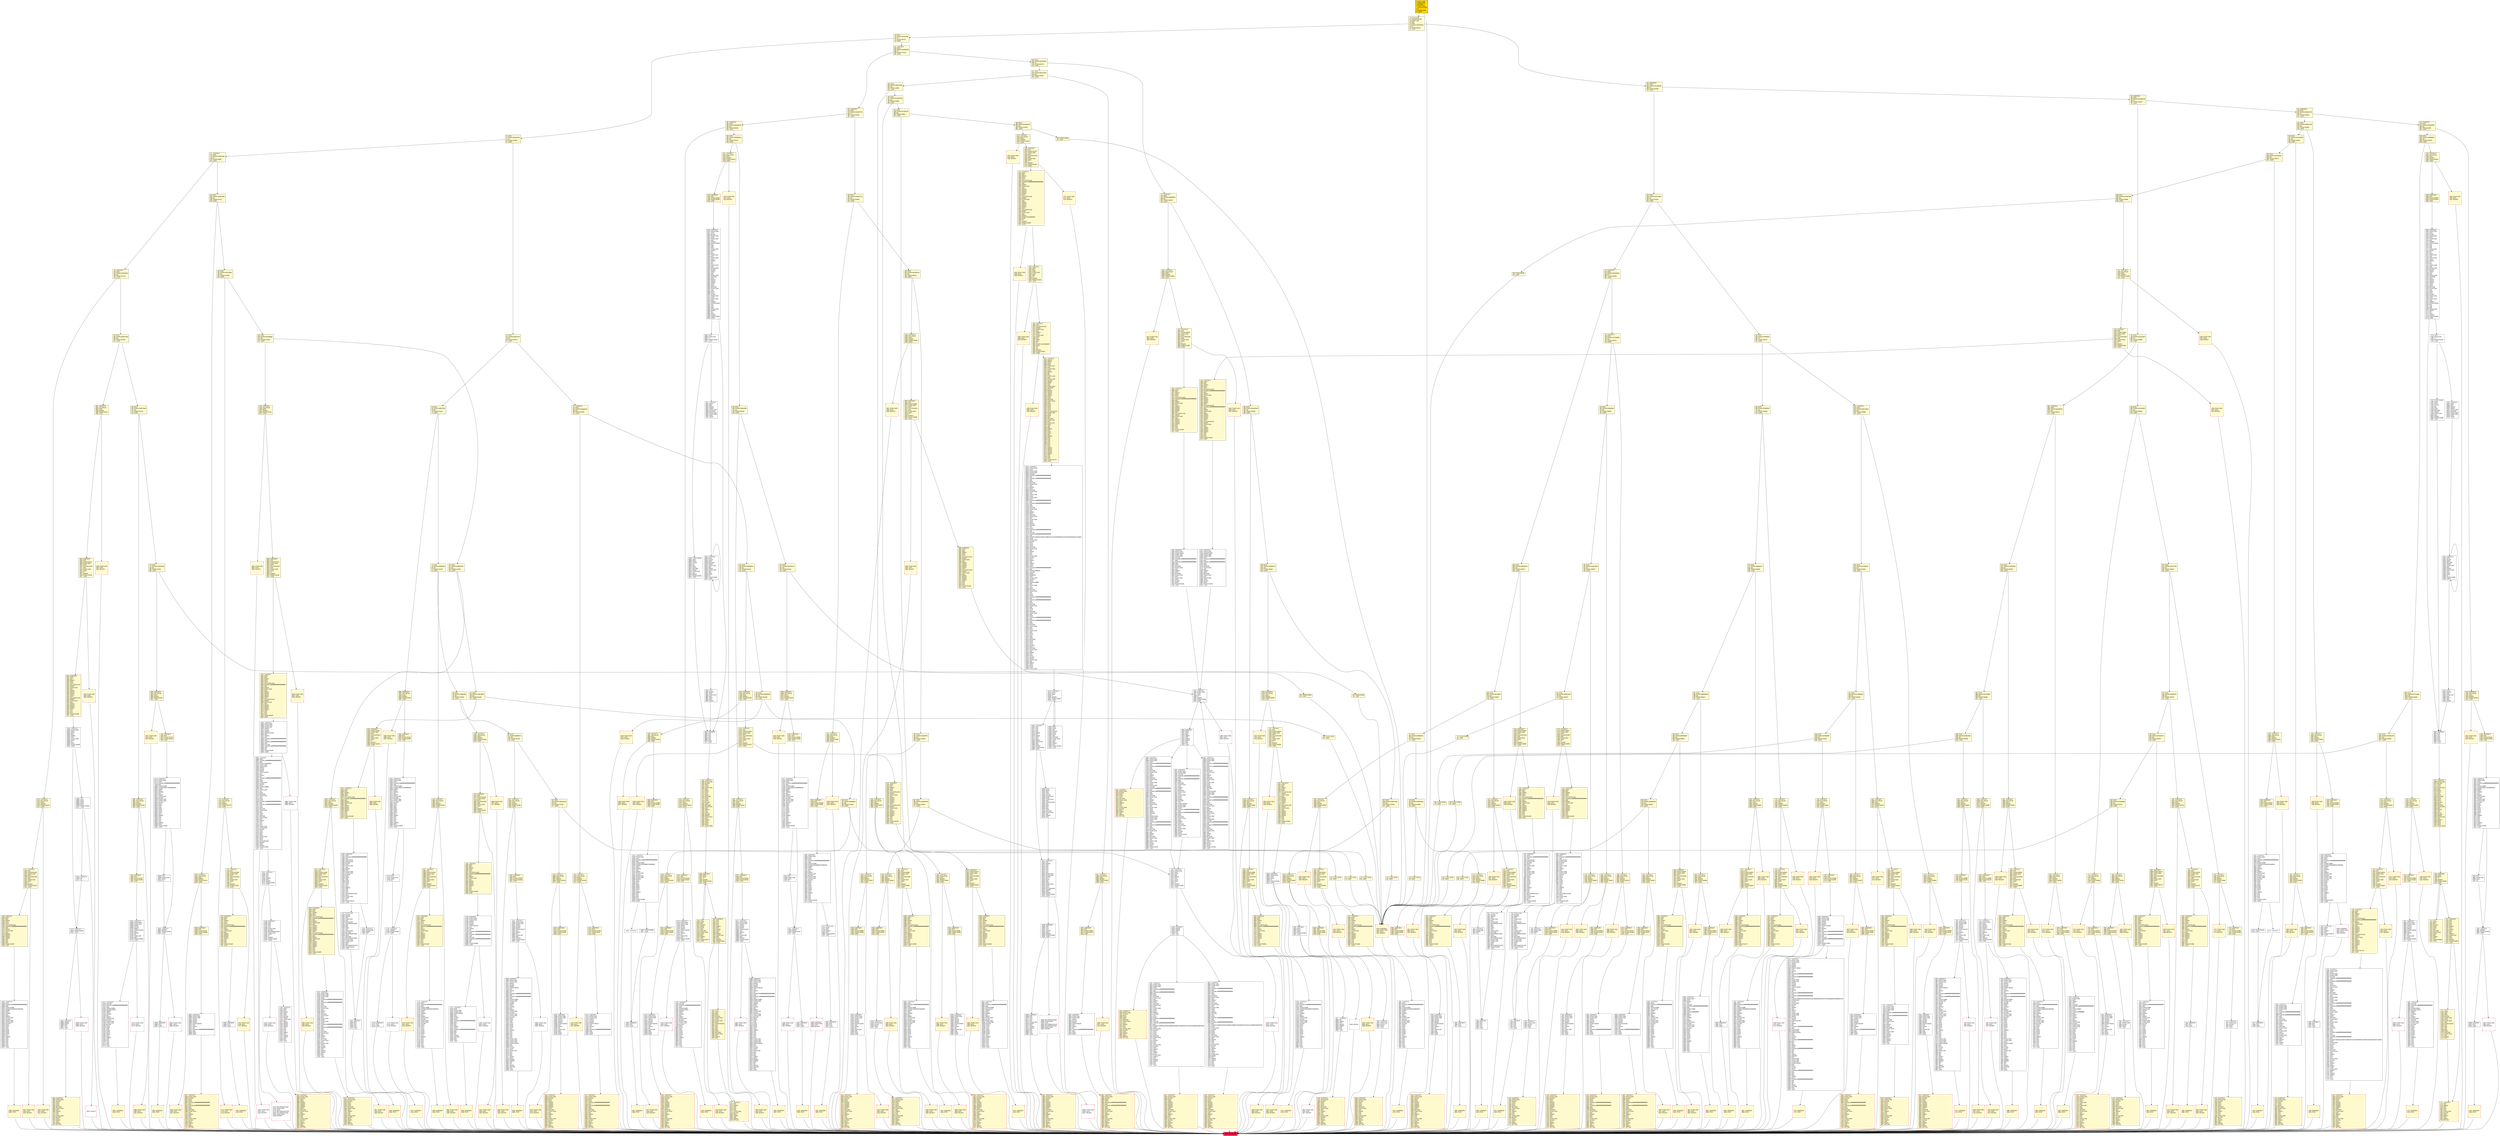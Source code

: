 digraph G {
bgcolor=transparent rankdir=UD;
node [shape=box style=filled color=black fillcolor=white fontname=arial fontcolor=black];
5414 [label="5414: JUMPDEST\l5415: DUP2\l5416: ADD\l5417: SWAP1\l5418: DUP1\l5419: DUP1\l5420: CALLDATALOAD\l5421: PUSH20 0xffffffffffffffffffffffffffffffffffffffff\l5442: AND\l5443: SWAP1\l5444: PUSH1 0x20\l5446: ADD\l5447: SWAP1\l5448: SWAP3\l5449: SWAP2\l5450: SWAP1\l5451: POP\l5452: POP\l5453: POP\l5454: PUSH2 0x2dc7\l5457: JUMP\l" fillcolor=lemonchiffon ];
6412 [label="6412: PUSH2 0x1911\l6415: JUMP\l" ];
2981 [label="2981: PUSH1 0x00\l2983: DUP1\l2984: REVERT\l" fillcolor=lemonchiffon shape=Msquare color=crimson ];
3511 [label="3511: JUMPDEST\l3512: PUSH1 0x40\l3514: MLOAD\l3515: DUP1\l3516: DUP3\l3517: DUP2\l3518: MSTORE\l3519: PUSH1 0x20\l3521: ADD\l3522: SWAP2\l3523: POP\l3524: POP\l3525: PUSH1 0x40\l3527: MLOAD\l3528: DUP1\l3529: SWAP2\l3530: SUB\l3531: SWAP1\l3532: RETURN\l" fillcolor=lemonchiffon shape=Msquare color=crimson ];
1963 [label="1963: PUSH1 0x00\l1965: DUP1\l1966: REVERT\l" fillcolor=lemonchiffon shape=Msquare color=crimson ];
794 [label="794: DUP1\l795: PUSH4 0x313ce567\l800: GT\l801: PUSH2 0x0360\l804: JUMPI\l" fillcolor=lemonchiffon ];
1415 [label="1415: JUMPDEST\l1416: STOP\l" fillcolor=lemonchiffon shape=Msquare color=crimson ];
2473 [label="2473: JUMPDEST\l2474: CALLVALUE\l2475: DUP1\l2476: ISZERO\l2477: PUSH2 0x09b5\l2480: JUMPI\l" fillcolor=lemonchiffon ];
4489 [label="4489: JUMPDEST\l4490: STOP\l" fillcolor=lemonchiffon shape=Msquare color=crimson ];
1046 [label="1046: JUMPDEST\l1047: CALLVALUE\l1048: DUP1\l1049: ISZERO\l1050: PUSH2 0x0422\l1053: JUMPI\l" fillcolor=lemonchiffon ];
5356 [label="5356: JUMPDEST\l5357: CALLVALUE\l5358: DUP1\l5359: ISZERO\l5360: PUSH2 0x14f8\l5363: JUMPI\l" fillcolor=lemonchiffon ];
5472 [label="5472: JUMPDEST\l5473: POP\l5474: PUSH2 0x15a3\l5477: PUSH1 0x04\l5479: DUP1\l5480: CALLDATASIZE\l5481: SUB\l5482: PUSH1 0x20\l5484: DUP2\l5485: LT\l5486: ISZERO\l5487: PUSH2 0x1577\l5490: JUMPI\l" fillcolor=lemonchiffon ];
1213 [label="1213: JUMPDEST\l1214: CALLVALUE\l1215: DUP1\l1216: ISZERO\l1217: PUSH2 0x04c9\l1220: JUMPI\l" fillcolor=lemonchiffon ];
2948 [label="2948: PUSH1 0x00\l2950: DUP1\l2951: REVERT\l" fillcolor=lemonchiffon shape=Msquare color=crimson ];
2778 [label="2778: JUMPDEST\l2779: CALLVALUE\l2780: DUP1\l2781: ISZERO\l2782: PUSH2 0x0ae6\l2785: JUMPI\l" fillcolor=lemonchiffon ];
5681 [label="5681: POP\l5682: PUSH1 0x01\l5684: DUP1\l5685: EQ\l" ];
3979 [label="3979: PUSH1 0x00\l3981: DUP1\l3982: REVERT\l" fillcolor=lemonchiffon shape=Msquare color=crimson ];
7854 [label="7854: JUMPDEST\l7855: PUSH1 0x60\l7857: SWAP2\l7858: POP\l" ];
2871 [label="2871: JUMPDEST\l2872: POP\l2873: PUSH2 0x0b7a\l2876: PUSH1 0x04\l2878: DUP1\l2879: CALLDATASIZE\l2880: SUB\l2881: PUSH1 0x20\l2883: DUP2\l2884: LT\l2885: ISZERO\l2886: PUSH2 0x0b4e\l2889: JUMPI\l" fillcolor=lemonchiffon ];
5562 [label="5562: JUMPDEST\l5563: STOP\l" fillcolor=lemonchiffon shape=Msquare color=crimson ];
816 [label="816: DUP1\l817: PUSH4 0x32317c80\l822: EQ\l823: PUSH2 0x06e3\l826: JUMPI\l" fillcolor=lemonchiffon ];
2602 [label="2602: JUMPDEST\l2603: DUP2\l2604: ADD\l2605: SWAP1\l2606: DUP1\l2607: DUP1\l2608: CALLDATALOAD\l2609: PUSH20 0xffffffffffffffffffffffffffffffffffffffff\l2630: AND\l2631: SWAP1\l2632: PUSH1 0x20\l2634: ADD\l2635: SWAP1\l2636: SWAP3\l2637: SWAP2\l2638: SWAP1\l2639: POP\l2640: POP\l2641: POP\l2642: PUSH2 0x1f23\l2645: JUMP\l" fillcolor=lemonchiffon ];
4883 [label="4883: JUMPDEST\l4884: PUSH1 0x40\l4886: MLOAD\l4887: DUP1\l4888: DUP3\l4889: ISZERO\l4890: ISZERO\l4891: ISZERO\l4892: ISZERO\l4893: DUP2\l4894: MSTORE\l4895: PUSH1 0x20\l4897: ADD\l4898: SWAP2\l4899: POP\l4900: POP\l4901: PUSH1 0x40\l4903: MLOAD\l4904: DUP1\l4905: SWAP2\l4906: SUB\l4907: SWAP1\l4908: RETURN\l" fillcolor=lemonchiffon shape=Msquare color=crimson ];
10583 [label="10583: JUMPDEST\l10584: DUP1\l10585: PUSH20 0xffffffffffffffffffffffffffffffffffffffff\l10606: AND\l10607: PUSH2 0x08fc\l10610: PUSH8 0x4563918244f40000\l10619: SWAP1\l10620: DUP2\l10621: ISZERO\l10622: MUL\l10623: SWAP1\l10624: PUSH1 0x40\l10626: MLOAD\l10627: PUSH1 0x00\l10629: PUSH1 0x40\l10631: MLOAD\l10632: DUP1\l10633: DUP4\l10634: SUB\l10635: DUP2\l10636: DUP6\l10637: DUP9\l10638: DUP9\l10639: CALL\l10640: SWAP4\l10641: POP\l10642: POP\l10643: POP\l10644: POP\l10645: POP\l10646: POP\l10647: JUMP\l" ];
63 [label="63: DUP1\l64: PUSH4 0xef5c27b6\l69: EQ\l70: PUSH2 0x14ec\l73: JUMPI\l" fillcolor=lemonchiffon ];
478 [label="478: PUSH2 0x03fa\l481: JUMP\l" fillcolor=lemonchiffon ];
7529 [label="7529: JUMPDEST\l7530: DUP1\l7531: PUSH20 0xffffffffffffffffffffffffffffffffffffffff\l7552: AND\l7553: PUSH2 0x08fc\l7556: CALLVALUE\l7557: SWAP1\l7558: DUP2\l7559: ISZERO\l7560: MUL\l7561: SWAP1\l7562: PUSH1 0x40\l7564: MLOAD\l7565: PUSH1 0x00\l7567: PUSH1 0x40\l7569: MLOAD\l7570: DUP1\l7571: DUP4\l7572: SUB\l7573: DUP2\l7574: DUP6\l7575: DUP9\l7576: DUP9\l7577: CALL\l7578: SWAP4\l7579: POP\l7580: POP\l7581: POP\l7582: POP\l7583: POP\l7584: POP\l7585: JUMP\l" ];
2471 [label="2471: JUMPDEST\l2472: STOP\l" fillcolor=lemonchiffon shape=Msquare color=crimson ];
8733 [label="8733: JUMPDEST\l8734: PUSH1 0x04\l8736: PUSH1 0x00\l8738: SWAP1\l8739: SLOAD\l8740: SWAP1\l8741: PUSH2 0x0100\l8744: EXP\l8745: SWAP1\l8746: DIV\l8747: PUSH1 0xff\l8749: AND\l8750: PUSH2 0x2236\l8753: JUMPI\l" ];
4156 [label="4156: JUMPDEST\l4157: POP\l4158: PUSH2 0x1120\l4161: PUSH1 0x04\l4163: DUP1\l4164: CALLDATASIZE\l4165: SUB\l4166: PUSH1 0x60\l4168: DUP2\l4169: LT\l4170: ISZERO\l4171: PUSH2 0x1053\l4174: JUMPI\l" fillcolor=lemonchiffon ];
733 [label="733: JUMPDEST\l734: DUP1\l735: PUSH4 0x4136a5d0\l740: EQ\l741: PUSH2 0x07ce\l744: JUMPI\l" fillcolor=lemonchiffon ];
7952 [label="7952: JUMPDEST\l7953: PUSH1 0x0c\l7955: PUSH1 0x00\l7957: SWAP1\l7958: SLOAD\l7959: SWAP1\l7960: PUSH2 0x0100\l7963: EXP\l7964: SWAP1\l7965: DIV\l7966: PUSH1 0xff\l7968: AND\l7969: DUP2\l7970: JUMP\l" ];
6417 [label="6417: JUMPDEST\l6418: POP\l6419: JUMP\l" ];
5539 [label="5539: JUMPDEST\l5540: STOP\l" fillcolor=lemonchiffon shape=Msquare color=crimson ];
11160 [label="11160: PUSH1 0x00\l11162: DUP1\l11163: REVERT\l" shape=Msquare color=crimson ];
1452 [label="1452: JUMPDEST\l1453: DUP2\l1454: ADD\l1455: SWAP1\l1456: DUP1\l1457: DUP1\l1458: CALLDATALOAD\l1459: PUSH20 0xffffffffffffffffffffffffffffffffffffffff\l1480: AND\l1481: SWAP1\l1482: PUSH1 0x20\l1484: ADD\l1485: SWAP1\l1486: SWAP3\l1487: SWAP2\l1488: SWAP1\l1489: DUP1\l1490: CALLDATALOAD\l1491: PUSH20 0xffffffffffffffffffffffffffffffffffffffff\l1512: AND\l1513: SWAP1\l1514: PUSH1 0x20\l1516: ADD\l1517: SWAP1\l1518: SWAP3\l1519: SWAP2\l1520: SWAP1\l1521: DUP1\l1522: CALLDATALOAD\l1523: SWAP1\l1524: PUSH1 0x20\l1526: ADD\l1527: SWAP1\l1528: SWAP3\l1529: SWAP2\l1530: SWAP1\l1531: POP\l1532: POP\l1533: POP\l1534: PUSH2 0x1914\l1537: JUMP\l" fillcolor=lemonchiffon ];
4503 [label="4503: JUMPDEST\l4504: POP\l4505: PUSH2 0x11ce\l4508: PUSH1 0x04\l4510: DUP1\l4511: CALLDATASIZE\l4512: SUB\l4513: PUSH1 0x40\l4515: DUP2\l4516: LT\l4517: ISZERO\l4518: PUSH2 0x11ae\l4521: JUMPI\l" fillcolor=lemonchiffon ];
7526 [label="7526: JUMPDEST\l7527: POP\l7528: JUMP\l" ];
7760 [label="7760: JUMPDEST\l7761: DUP1\l7762: PUSH20 0xffffffffffffffffffffffffffffffffffffffff\l7783: AND\l7784: CALLVALUE\l7785: PUSH1 0x40\l7787: MLOAD\l7788: DUP1\l7789: PUSH1 0x00\l7791: ADD\l7792: SWAP1\l7793: POP\l7794: PUSH1 0x00\l7796: PUSH1 0x40\l7798: MLOAD\l7799: DUP1\l7800: DUP4\l7801: SUB\l7802: DUP2\l7803: DUP6\l7804: DUP8\l7805: GAS\l7806: CALL\l7807: SWAP3\l7808: POP\l7809: POP\l7810: POP\l7811: RETURNDATASIZE\l7812: DUP1\l7813: PUSH1 0x00\l7815: DUP2\l7816: EQ\l7817: PUSH2 0x1eae\l7820: JUMPI\l" ];
10903 [label="10903: JUMPDEST\l10904: PUSH1 0x00\l10906: PUSH1 0x04\l10908: PUSH1 0x01\l10910: SWAP1\l10911: SLOAD\l10912: SWAP1\l10913: PUSH2 0x0100\l10916: EXP\l10917: SWAP1\l10918: DIV\l10919: PUSH20 0xffffffffffffffffffffffffffffffffffffffff\l10940: AND\l10941: PUSH20 0xffffffffffffffffffffffffffffffffffffffff\l10962: AND\l10963: CALLER\l10964: PUSH20 0xffffffffffffffffffffffffffffffffffffffff\l10985: AND\l10986: EQ\l10987: PUSH2 0x2af3\l10990: JUMPI\l" ];
10844 [label="10844: POP\l10845: PUSH1 0x01\l10847: DUP1\l10848: EQ\l" ];
8168 [label="8168: PUSH1 0x00\l8170: DUP1\l8171: REVERT\l" shape=Msquare color=crimson ];
418 [label="418: PUSH2 0x03fa\l421: JUMP\l" fillcolor=lemonchiffon ];
9198 [label="9198: PUSH1 0x00\l9200: DUP1\l9201: REVERT\l" shape=Msquare color=crimson ];
5286 [label="5286: JUMPDEST\l5287: CALLVALUE\l5288: DUP1\l5289: ISZERO\l5290: PUSH2 0x14b2\l5293: JUMPI\l" fillcolor=lemonchiffon ];
1113 [label="1113: DUP1\l1114: DUP3\l1115: ADD\l1116: MLOAD\l1117: DUP2\l1118: DUP5\l1119: ADD\l1120: MSTORE\l1121: PUSH1 0x20\l1123: DUP2\l1124: ADD\l1125: SWAP1\l1126: POP\l1127: PUSH2 0x0450\l1130: JUMP\l" fillcolor=lemonchiffon ];
8563 [label="8563: JUMPDEST\l8564: POP\l8565: JUMP\l" ];
4094 [label="4094: PUSH1 0x00\l4096: DUP1\l4097: REVERT\l" fillcolor=lemonchiffon shape=Msquare color=crimson ];
5118 [label="5118: PUSH1 0x00\l5120: DUP1\l5121: REVERT\l" fillcolor=lemonchiffon shape=Msquare color=crimson ];
12087 [label="12087: JUMPDEST\l12088: PUSH1 0x0e\l12090: PUSH1 0x00\l12092: SWAP1\l12093: SLOAD\l12094: SWAP1\l12095: PUSH2 0x0100\l12098: EXP\l12099: SWAP1\l12100: DIV\l12101: PUSH1 0xff\l12103: AND\l12104: DUP2\l12105: JUMP\l" ];
11202 [label="11202: PUSH1 0x00\l11204: DUP1\l11205: REVERT\l" shape=Msquare color=crimson ];
3568 [label="3568: JUMPDEST\l3569: DUP2\l3570: ADD\l3571: SWAP1\l3572: DUP1\l3573: DUP1\l3574: CALLDATALOAD\l3575: PUSH20 0xffffffffffffffffffffffffffffffffffffffff\l3596: AND\l3597: SWAP1\l3598: PUSH1 0x20\l3600: ADD\l3601: SWAP1\l3602: SWAP3\l3603: SWAP2\l3604: SWAP1\l3605: DUP1\l3606: CALLDATALOAD\l3607: SWAP1\l3608: PUSH1 0x20\l3610: ADD\l3611: SWAP1\l3612: SWAP3\l3613: SWAP2\l3614: SWAP1\l3615: POP\l3616: POP\l3617: POP\l3618: PUSH2 0x2481\l3621: JUMP\l" fillcolor=lemonchiffon ];
4037 [label="4037: PUSH1 0x00\l4039: DUP1\l4040: REVERT\l" fillcolor=lemonchiffon shape=Msquare color=crimson ];
9309 [label="9309: JUMPDEST\l9310: DUP2\l9311: DUP4\l9312: SUB\l9313: SWAP1\l9314: POP\l9315: SWAP3\l9316: SWAP2\l9317: POP\l9318: POP\l9319: JUMP\l" ];
5060 [label="5060: PUSH1 0x00\l5062: DUP1\l5063: REVERT\l" fillcolor=lemonchiffon shape=Msquare color=crimson ];
10020 [label="10020: JUMPDEST\l10021: PUSH1 0x00\l10023: DUP3\l10024: PUSH1 0x0b\l10026: PUSH1 0x00\l10028: CALLER\l10029: PUSH20 0xffffffffffffffffffffffffffffffffffffffff\l10050: AND\l10051: PUSH20 0xffffffffffffffffffffffffffffffffffffffff\l10072: AND\l10073: DUP2\l10074: MSTORE\l10075: PUSH1 0x20\l10077: ADD\l10078: SWAP1\l10079: DUP2\l10080: MSTORE\l10081: PUSH1 0x20\l10083: ADD\l10084: PUSH1 0x00\l10086: SHA3\l10087: PUSH1 0x00\l10089: DUP7\l10090: PUSH20 0xffffffffffffffffffffffffffffffffffffffff\l10111: AND\l10112: PUSH20 0xffffffffffffffffffffffffffffffffffffffff\l10133: AND\l10134: DUP2\l10135: MSTORE\l10136: PUSH1 0x20\l10138: ADD\l10139: SWAP1\l10140: DUP2\l10141: MSTORE\l10142: PUSH1 0x20\l10144: ADD\l10145: PUSH1 0x00\l10147: SHA3\l10148: DUP2\l10149: SWAP1\l10150: SSTORE\l10151: POP\l10152: DUP4\l10153: PUSH20 0xffffffffffffffffffffffffffffffffffffffff\l10174: AND\l10175: CALLER\l10176: PUSH20 0xffffffffffffffffffffffffffffffffffffffff\l10197: AND\l10198: PUSH32 0x8c5be1e5ebec7d5bd14f71427d1e84f3dd0314c0f7b2291e5b200ac8c7c3b925\l10231: DUP6\l10232: PUSH1 0x40\l10234: MLOAD\l10235: DUP1\l10236: DUP3\l10237: DUP2\l10238: MSTORE\l10239: PUSH1 0x20\l10241: ADD\l10242: SWAP2\l10243: POP\l10244: POP\l10245: PUSH1 0x40\l10247: MLOAD\l10248: DUP1\l10249: SWAP2\l10250: SUB\l10251: SWAP1\l10252: LOG3\l10253: DUP4\l10254: PUSH20 0xffffffffffffffffffffffffffffffffffffffff\l10275: AND\l10276: PUSH4 0x8f4ffcb1\l10281: CALLER\l10282: DUP6\l10283: ADDRESS\l10284: DUP7\l10285: PUSH1 0x40\l10287: MLOAD\l10288: DUP6\l10289: PUSH4 0xffffffff\l10294: AND\l10295: PUSH1 0xe0\l10297: SHL\l10298: DUP2\l10299: MSTORE\l10300: PUSH1 0x04\l10302: ADD\l10303: DUP1\l10304: DUP6\l10305: PUSH20 0xffffffffffffffffffffffffffffffffffffffff\l10326: AND\l10327: PUSH20 0xffffffffffffffffffffffffffffffffffffffff\l10348: AND\l10349: DUP2\l10350: MSTORE\l10351: PUSH1 0x20\l10353: ADD\l10354: DUP5\l10355: DUP2\l10356: MSTORE\l10357: PUSH1 0x20\l10359: ADD\l10360: DUP4\l10361: PUSH20 0xffffffffffffffffffffffffffffffffffffffff\l10382: AND\l10383: PUSH20 0xffffffffffffffffffffffffffffffffffffffff\l10404: AND\l10405: DUP2\l10406: MSTORE\l10407: PUSH1 0x20\l10409: ADD\l10410: DUP1\l10411: PUSH1 0x20\l10413: ADD\l10414: DUP3\l10415: DUP2\l10416: SUB\l10417: DUP3\l10418: MSTORE\l10419: DUP4\l10420: DUP2\l10421: DUP2\l10422: MLOAD\l10423: DUP2\l10424: MSTORE\l10425: PUSH1 0x20\l10427: ADD\l10428: SWAP2\l10429: POP\l10430: DUP1\l10431: MLOAD\l10432: SWAP1\l10433: PUSH1 0x20\l10435: ADD\l10436: SWAP1\l10437: DUP1\l10438: DUP4\l10439: DUP4\l10440: PUSH1 0x00\l" ];
4601 [label="4601: JUMPDEST\l4602: STOP\l" fillcolor=lemonchiffon shape=Msquare color=crimson ];
10774 [label="10774: JUMPDEST\l10775: PUSH1 0x00\l10777: DUP1\l10778: PUSH20 0xffffffffffffffffffffffffffffffffffffffff\l10799: AND\l10800: PUSH2 0x08fc\l10803: PUSH8 0x8ac7230489e80000\l10812: SWAP1\l10813: DUP2\l10814: ISZERO\l10815: MUL\l10816: SWAP1\l10817: PUSH1 0x40\l10819: MLOAD\l10820: PUSH1 0x00\l10822: PUSH1 0x40\l10824: MLOAD\l10825: DUP1\l10826: DUP4\l10827: SUB\l10828: DUP2\l10829: DUP6\l10830: DUP9\l10831: DUP9\l10832: CALL\l10833: SWAP4\l10834: POP\l10835: POP\l10836: POP\l10837: POP\l10838: ISZERO\l10839: DUP1\l10840: PUSH2 0x2a61\l10843: JUMPI\l" ];
8935 [label="8935: JUMPDEST\l8936: DUP2\l8937: SLOAD\l8938: DUP2\l8939: MSTORE\l8940: SWAP1\l8941: PUSH1 0x01\l8943: ADD\l8944: SWAP1\l8945: PUSH1 0x20\l8947: ADD\l8948: DUP1\l8949: DUP4\l8950: GT\l8951: PUSH2 0x22e7\l8954: JUMPI\l" ];
10693 [label="10693: JUMPDEST\l10694: PUSH1 0x05\l10696: PUSH1 0x14\l10698: SWAP1\l10699: SLOAD\l10700: SWAP1\l10701: PUSH2 0x0100\l10704: EXP\l10705: SWAP1\l10706: DIV\l10707: PUSH1 0xff\l10709: AND\l10710: PUSH2 0x29de\l10713: JUMPI\l" ];
6344 [label="6344: JUMPDEST\l6345: PUSH1 0x00\l6347: DUP1\l6348: PUSH20 0xffffffffffffffffffffffffffffffffffffffff\l6369: AND\l6370: PUSH2 0x08fc\l6373: PUSH8 0x1bc16d674ec80000\l6382: SWAP1\l6383: DUP2\l6384: ISZERO\l6385: MUL\l6386: SWAP1\l6387: PUSH1 0x40\l6389: MLOAD\l6390: PUSH1 0x00\l6392: PUSH1 0x40\l6394: MLOAD\l6395: DUP1\l6396: DUP4\l6397: SUB\l6398: DUP2\l6399: DUP6\l6400: DUP9\l6401: DUP9\l6402: CALL\l6403: SWAP4\l6404: POP\l6405: POP\l6406: POP\l6407: POP\l6408: PUSH2 0x1910\l6411: JUMPI\l" ];
11509 [label="11509: JUMPDEST\l11510: PUSH1 0x00\l11512: DUP2\l11513: DUP4\l11514: ADD\l11515: SWAP1\l11516: POP\l11517: DUP3\l11518: DUP2\l11519: LT\l11520: ISZERO\l11521: PUSH2 0x2d09\l11524: JUMPI\l" ];
3199 [label="3199: JUMPDEST\l3200: DUP4\l3201: DUP2\l3202: LT\l3203: ISZERO\l3204: PUSH2 0x0c9a\l3207: JUMPI\l" fillcolor=lemonchiffon ];
2006 [label="2006: PUSH1 0x00\l2008: DUP1\l2009: REVERT\l" fillcolor=lemonchiffon shape=Msquare color=crimson ];
4076 [label="4076: JUMPDEST\l4077: PUSH2 0x102e\l4080: PUSH1 0x04\l4082: DUP1\l4083: CALLDATASIZE\l4084: SUB\l4085: PUSH1 0x20\l4087: DUP2\l4088: LT\l4089: ISZERO\l4090: PUSH2 0x1002\l4093: JUMPI\l" fillcolor=lemonchiffon ];
3882 [label="3882: JUMPDEST\l3883: PUSH1 0x40\l3885: MLOAD\l3886: DUP1\l3887: DUP3\l3888: PUSH20 0xffffffffffffffffffffffffffffffffffffffff\l3909: AND\l3910: PUSH20 0xffffffffffffffffffffffffffffffffffffffff\l3931: AND\l3932: DUP2\l3933: MSTORE\l3934: PUSH1 0x20\l3936: ADD\l3937: SWAP2\l3938: POP\l3939: POP\l3940: PUSH1 0x40\l3942: MLOAD\l3943: DUP1\l3944: SWAP2\l3945: SUB\l3946: SWAP1\l3947: RETURN\l" fillcolor=lemonchiffon shape=Msquare color=crimson ];
445 [label="445: DUP1\l446: PUSH4 0xa293d1e8\l451: EQ\l452: PUSH2 0x0d1a\l455: JUMPI\l" fillcolor=lemonchiffon ];
4558 [label="4558: JUMPDEST\l4559: PUSH1 0x40\l4561: MLOAD\l4562: DUP1\l4563: DUP3\l4564: DUP2\l4565: MSTORE\l4566: PUSH1 0x20\l4568: ADD\l4569: SWAP2\l4570: POP\l4571: POP\l4572: PUSH1 0x40\l4574: MLOAD\l4575: DUP1\l4576: SWAP2\l4577: SUB\l4578: SWAP1\l4579: RETURN\l" fillcolor=lemonchiffon shape=Msquare color=crimson ];
3039 [label="3039: PUSH1 0x00\l3041: DUP1\l3042: REVERT\l" fillcolor=lemonchiffon shape=Msquare color=crimson ];
11609 [label="11609: JUMPDEST\l11610: POP\l11611: JUMP\l" ];
1998 [label="1998: JUMPDEST\l1999: CALLVALUE\l2000: DUP1\l2001: ISZERO\l2002: PUSH2 0x07da\l2005: JUMPI\l" fillcolor=lemonchiffon ];
1668 [label="1668: JUMPDEST\l1669: CALLVALUE\l1670: DUP1\l1671: ISZERO\l1672: PUSH2 0x0690\l1675: JUMPI\l" fillcolor=lemonchiffon ];
4748 [label="4748: JUMPDEST\l4749: DUP2\l4750: ADD\l4751: SWAP1\l4752: DUP1\l4753: DUP1\l4754: CALLDATALOAD\l4755: PUSH20 0xffffffffffffffffffffffffffffffffffffffff\l4776: AND\l4777: SWAP1\l4778: PUSH1 0x20\l4780: ADD\l4781: SWAP1\l4782: SWAP3\l4783: SWAP2\l4784: SWAP1\l4785: POP\l4786: POP\l4787: POP\l4788: PUSH2 0x2a94\l4791: JUMP\l" fillcolor=lemonchiffon ];
8994 [label="8994: PUSH1 0x00\l8996: DUP1\l8997: REVERT\l" shape=Msquare color=crimson ];
9420 [label="9420: JUMPDEST\l9421: PUSH1 0x0a\l9423: PUSH1 0x00\l9425: CALLER\l9426: PUSH20 0xffffffffffffffffffffffffffffffffffffffff\l9447: AND\l9448: PUSH20 0xffffffffffffffffffffffffffffffffffffffff\l9469: AND\l9470: DUP2\l9471: MSTORE\l9472: PUSH1 0x20\l9474: ADD\l9475: SWAP1\l9476: DUP2\l9477: MSTORE\l9478: PUSH1 0x20\l9480: ADD\l9481: PUSH1 0x00\l9483: SHA3\l9484: DUP2\l9485: SWAP1\l9486: SSTORE\l9487: POP\l9488: PUSH2 0x2558\l9491: PUSH1 0x0a\l9493: PUSH1 0x00\l9495: DUP6\l9496: PUSH20 0xffffffffffffffffffffffffffffffffffffffff\l9517: AND\l9518: PUSH20 0xffffffffffffffffffffffffffffffffffffffff\l9539: AND\l9540: DUP2\l9541: MSTORE\l9542: PUSH1 0x20\l9544: ADD\l9545: SWAP1\l9546: DUP2\l9547: MSTORE\l9548: PUSH1 0x20\l9550: ADD\l9551: PUSH1 0x00\l9553: SHA3\l9554: SLOAD\l9555: DUP4\l9556: PUSH2 0x2cf5\l9559: JUMP\l" ];
958 [label="958: DUP1\l959: PUSH4 0x23b872dd\l964: EQ\l965: PUSH2 0x0589\l968: JUMPI\l" fillcolor=lemonchiffon ];
1837 [label="1837: PUSH1 0x00\l1839: DUP1\l1840: REVERT\l" fillcolor=lemonchiffon shape=Msquare color=crimson ];
3352 [label="3352: JUMPDEST\l3353: STOP\l" fillcolor=lemonchiffon shape=Msquare color=crimson ];
2309 [label="2309: JUMPDEST\l2310: STOP\l" fillcolor=lemonchiffon shape=Msquare color=crimson ];
7971 [label="7971: JUMPDEST\l7972: PUSH1 0x00\l7974: PUSH1 0x0a\l7976: PUSH1 0x00\l7978: DUP4\l7979: PUSH20 0xffffffffffffffffffffffffffffffffffffffff\l8000: AND\l8001: PUSH20 0xffffffffffffffffffffffffffffffffffffffff\l8022: AND\l8023: DUP2\l8024: MSTORE\l8025: PUSH1 0x20\l8027: ADD\l8028: SWAP1\l8029: DUP2\l8030: MSTORE\l8031: PUSH1 0x20\l8033: ADD\l8034: PUSH1 0x00\l8036: SHA3\l8037: SLOAD\l8038: SWAP1\l8039: POP\l8040: SWAP2\l8041: SWAP1\l8042: POP\l8043: JUMP\l" ];
2867 [label="2867: PUSH1 0x00\l2869: DUP1\l2870: REVERT\l" fillcolor=lemonchiffon shape=Msquare color=crimson ];
4917 [label="4917: PUSH1 0x00\l4919: DUP1\l4920: REVERT\l" fillcolor=lemonchiffon shape=Msquare color=crimson ];
3329 [label="3329: JUMPDEST\l3330: STOP\l" fillcolor=lemonchiffon shape=Msquare color=crimson ];
5377 [label="5377: JUMPDEST\l5378: STOP\l" fillcolor=lemonchiffon shape=Msquare color=crimson ];
554 [label="554: DUP1\l555: PUSH4 0x7bf98cbf\l560: GT\l561: PUSH2 0x0270\l564: JUMPI\l" fillcolor=lemonchiffon ];
369 [label="369: PUSH2 0x03fa\l372: JUMP\l" fillcolor=lemonchiffon ];
4410 [label="4410: JUMPDEST\l4411: CALLVALUE\l4412: DUP1\l4413: ISZERO\l4414: PUSH2 0x1146\l4417: JUMPI\l" fillcolor=lemonchiffon ];
1887 [label="1887: JUMPDEST\l1888: PUSH2 0x07a1\l1891: PUSH1 0x04\l1893: DUP1\l1894: CALLDATASIZE\l1895: SUB\l1896: PUSH1 0x20\l1898: DUP2\l1899: LT\l1900: ISZERO\l1901: PUSH2 0x0775\l1904: JUMPI\l" fillcolor=lemonchiffon ];
2132 [label="2132: JUMPDEST\l2133: CALLVALUE\l2134: DUP1\l2135: ISZERO\l2136: PUSH2 0x0860\l2139: JUMPI\l" fillcolor=lemonchiffon ];
11719 [label="11719: JUMPDEST\l11720: DUP1\l11721: PUSH20 0xffffffffffffffffffffffffffffffffffffffff\l11742: AND\l11743: PUSH2 0x08fc\l11746: PUSH8 0x4563918244f40000\l11755: SWAP1\l11756: DUP2\l11757: ISZERO\l11758: MUL\l11759: SWAP1\l11760: PUSH1 0x40\l11762: MLOAD\l11763: PUSH1 0x00\l11765: PUSH1 0x40\l11767: MLOAD\l11768: DUP1\l11769: DUP4\l11770: SUB\l11771: DUP2\l11772: DUP6\l11773: DUP9\l11774: DUP9\l11775: CALL\l11776: SWAP4\l11777: POP\l11778: POP\l11779: POP\l11780: POP\l11781: POP\l11782: POP\l11783: JUMP\l" ];
422 [label="422: JUMPDEST\l423: DUP1\l424: PUSH4 0x9e5d7729\l429: GT\l430: PUSH2 0x01e2\l433: JUMPI\l" fillcolor=lemonchiffon ];
3741 [label="3741: JUMPDEST\l3742: POP\l3743: PUSH2 0x0ed4\l3746: PUSH1 0x04\l3748: DUP1\l3749: CALLDATASIZE\l3750: SUB\l3751: PUSH1 0x40\l3753: DUP2\l3754: LT\l3755: ISZERO\l3756: PUSH2 0x0eb4\l3759: JUMPI\l" fillcolor=lemonchiffon ];
936 [label="936: DUP1\l937: PUSH4 0x18160ddd\l942: EQ\l943: PUSH2 0x0547\l946: JUMPI\l" fillcolor=lemonchiffon ];
782 [label="782: JUMPDEST\l783: DUP1\l784: PUSH4 0x240987ad\l789: GT\l790: PUSH2 0x0391\l793: JUMPI\l" fillcolor=lemonchiffon ];
4921 [label="4921: JUMPDEST\l4922: POP\l4923: PUSH2 0x139c\l4926: PUSH1 0x04\l4928: DUP1\l4929: CALLDATASIZE\l4930: SUB\l4931: PUSH1 0x40\l4933: DUP2\l4934: LT\l4935: ISZERO\l4936: PUSH2 0x1350\l4939: JUMPI\l" fillcolor=lemonchiffon ];
2019 [label="2019: JUMPDEST\l2020: PUSH1 0x40\l2022: MLOAD\l2023: DUP1\l2024: DUP3\l2025: PUSH20 0xffffffffffffffffffffffffffffffffffffffff\l2046: AND\l2047: PUSH20 0xffffffffffffffffffffffffffffffffffffffff\l2068: AND\l2069: DUP2\l2070: MSTORE\l2071: PUSH1 0x20\l2073: ADD\l2074: SWAP2\l2075: POP\l2076: POP\l2077: PUSH1 0x40\l2079: MLOAD\l2080: DUP1\l2081: SWAP2\l2082: SUB\l2083: SWAP1\l2084: RETURN\l" fillcolor=lemonchiffon shape=Msquare color=crimson ];
4713 [label="4713: JUMPDEST\l4714: CALLVALUE\l4715: DUP1\l4716: ISZERO\l4717: PUSH2 0x1275\l4720: JUMPI\l" fillcolor=lemonchiffon ];
1202 [label="1202: JUMPDEST\l1203: POP\l1204: PUSH2 0x04bb\l1207: PUSH2 0x16e1\l1210: JUMP\l" fillcolor=lemonchiffon ];
8695 [label="8695: JUMPDEST\l8696: PUSH1 0x04\l8698: PUSH1 0x01\l8700: SWAP1\l8701: SLOAD\l8702: SWAP1\l8703: PUSH2 0x0100\l8706: EXP\l8707: SWAP1\l8708: DIV\l8709: PUSH20 0xffffffffffffffffffffffffffffffffffffffff\l8730: AND\l8731: DUP2\l8732: JUMP\l" ];
1775 [label="1775: JUMPDEST\l1776: POP\l1777: PUSH2 0x06f8\l1780: PUSH2 0x1d60\l1783: JUMP\l" fillcolor=lemonchiffon ];
925 [label="925: DUP1\l926: PUSH4 0x0e9a7a38\l931: EQ\l932: PUSH2 0x0530\l935: JUMPI\l" fillcolor=lemonchiffon ];
227 [label="227: DUP1\l228: PUSH4 0xde7df662\l233: EQ\l234: PUSH2 0x13b2\l237: JUMPI\l" fillcolor=lemonchiffon ];
1814 [label="1814: PUSH1 0x00\l1816: DUP1\l1817: REVERT\l" fillcolor=lemonchiffon shape=Msquare color=crimson ];
2265 [label="2265: JUMPDEST\l2266: DUP2\l2267: ADD\l2268: SWAP1\l2269: DUP1\l2270: DUP1\l2271: CALLDATALOAD\l2272: PUSH20 0xffffffffffffffffffffffffffffffffffffffff\l2293: AND\l2294: SWAP1\l2295: PUSH1 0x20\l2297: ADD\l2298: SWAP1\l2299: SWAP3\l2300: SWAP2\l2301: SWAP1\l2302: POP\l2303: POP\l2304: POP\l2305: PUSH2 0x1e50\l2308: JUMP\l" fillcolor=lemonchiffon ];
3869 [label="3869: PUSH1 0x00\l3871: DUP1\l3872: REVERT\l" fillcolor=lemonchiffon shape=Msquare color=crimson ];
3455 [label="3455: JUMPDEST\l3456: POP\l3457: PUSH2 0x0d88\l3460: PUSH2 0x2468\l3463: JUMP\l" fillcolor=lemonchiffon ];
3052 [label="3052: JUMPDEST\l3053: PUSH1 0x40\l3055: MLOAD\l3056: DUP1\l3057: DUP3\l3058: PUSH20 0xffffffffffffffffffffffffffffffffffffffff\l3079: AND\l3080: PUSH20 0xffffffffffffffffffffffffffffffffffffffff\l3101: AND\l3102: DUP2\l3103: MSTORE\l3104: PUSH1 0x20\l3106: ADD\l3107: SWAP2\l3108: POP\l3109: POP\l3110: PUSH1 0x40\l3112: MLOAD\l3113: DUP1\l3114: SWAP2\l3115: SUB\l3116: SWAP1\l3117: RETURN\l" fillcolor=lemonchiffon shape=Msquare color=crimson ];
5564 [label="5564: JUMPDEST\l5565: CALLVALUE\l5566: DUP1\l5567: ISZERO\l5568: PUSH2 0x15c8\l5571: JUMPI\l" fillcolor=lemonchiffon ];
1248 [label="1248: JUMPDEST\l1249: DUP2\l1250: ADD\l1251: SWAP1\l1252: DUP1\l1253: DUP1\l1254: CALLDATALOAD\l1255: PUSH20 0xffffffffffffffffffffffffffffffffffffffff\l1276: AND\l1277: SWAP1\l1278: PUSH1 0x20\l1280: ADD\l1281: SWAP1\l1282: SWAP3\l1283: SWAP2\l1284: SWAP1\l1285: DUP1\l1286: CALLDATALOAD\l1287: SWAP1\l1288: PUSH1 0x20\l1290: ADD\l1291: SWAP1\l1292: SWAP3\l1293: SWAP2\l1294: SWAP1\l1295: POP\l1296: POP\l1297: POP\l1298: PUSH2 0x1732\l1301: JUMP\l" fillcolor=lemonchiffon ];
2390 [label="2390: JUMPDEST\l2391: STOP\l" fillcolor=lemonchiffon shape=Msquare color=crimson ];
265 [label="265: DUP1\l266: PUSH4 0xd3573ba5\l271: EQ\l272: PUSH2 0x11e4\l275: JUMPI\l" fillcolor=lemonchiffon ];
2952 [label="2952: JUMPDEST\l2953: POP\l2954: PUSH2 0x0b91\l2957: PUSH2 0x2176\l2960: JUMP\l" fillcolor=lemonchiffon ];
8955 [label="8955: DUP3\l8956: SWAP1\l8957: SUB\l8958: PUSH1 0x1f\l8960: AND\l8961: DUP3\l8962: ADD\l8963: SWAP2\l" ];
5458 [label="5458: JUMPDEST\l5459: STOP\l" fillcolor=lemonchiffon shape=Msquare color=crimson ];
7749 [label="7749: JUMPDEST\l7750: PUSH1 0x60\l7752: SWAP2\l7753: POP\l" ];
41 [label="41: DUP1\l42: PUSH4 0xe0ae24cb\l47: GT\l48: PUSH2 0x00ab\l51: JUMPI\l" fillcolor=lemonchiffon ];
3141 [label="3141: JUMPDEST\l3142: CALLVALUE\l3143: DUP1\l3144: ISZERO\l3145: PUSH2 0x0c51\l3148: JUMPI\l" fillcolor=lemonchiffon ];
1905 [label="1905: PUSH1 0x00\l1907: DUP1\l1908: REVERT\l" fillcolor=lemonchiffon shape=Msquare color=crimson ];
1349 [label="1349: JUMPDEST\l1350: STOP\l" fillcolor=lemonchiffon shape=Msquare color=crimson ];
5787 [label="5787: PUSH2 0x0100\l5790: DUP1\l5791: DUP4\l5792: SLOAD\l5793: DIV\l5794: MUL\l5795: DUP4\l5796: MSTORE\l5797: SWAP2\l5798: PUSH1 0x20\l5800: ADD\l5801: SWAP2\l5802: PUSH2 0x16d9\l5805: JUMP\l" ];
3956 [label="3956: PUSH1 0x00\l3958: DUP1\l3959: REVERT\l" fillcolor=lemonchiffon shape=Msquare color=crimson ];
5391 [label="5391: JUMPDEST\l5392: POP\l5393: PUSH2 0x1552\l5396: PUSH1 0x04\l5398: DUP1\l5399: CALLDATASIZE\l5400: SUB\l5401: PUSH1 0x20\l5403: DUP2\l5404: LT\l5405: ISZERO\l5406: PUSH2 0x1526\l5409: JUMPI\l" fillcolor=lemonchiffon ];
696 [label="696: DUP1\l697: PUSH4 0x5729ff74\l702: EQ\l703: PUSH2 0x0907\l706: JUMPI\l" fillcolor=lemonchiffon ];
805 [label="805: DUP1\l806: PUSH4 0x313ce567\l811: EQ\l812: PUSH2 0x06b2\l815: JUMPI\l" fillcolor=lemonchiffon ];
5779 [label="5779: DUP1\l5780: PUSH1 0x1f\l5782: LT\l5783: PUSH2 0x16ae\l5786: JUMPI\l" ];
10514 [label="10514: JUMPDEST\l10515: POP\l10516: SWAP6\l10517: POP\l10518: POP\l10519: POP\l10520: POP\l10521: POP\l10522: POP\l10523: PUSH1 0x00\l10525: PUSH1 0x40\l10527: MLOAD\l10528: DUP1\l10529: DUP4\l10530: SUB\l10531: DUP2\l10532: PUSH1 0x00\l10534: DUP8\l10535: DUP1\l10536: EXTCODESIZE\l10537: ISZERO\l10538: DUP1\l10539: ISZERO\l10540: PUSH2 0x2934\l10543: JUMPI\l" ];
11716 [label="11716: JUMPDEST\l11717: POP\l11718: JUMP\l" ];
8638 [label="8638: JUMPDEST\l8639: DUP1\l8640: PUSH20 0xffffffffffffffffffffffffffffffffffffffff\l8661: AND\l8662: PUSH2 0x08fc\l8665: CALLVALUE\l8666: SWAP1\l8667: DUP2\l8668: ISZERO\l8669: MUL\l8670: SWAP1\l8671: PUSH1 0x40\l8673: MLOAD\l8674: PUSH1 0x00\l8676: PUSH1 0x40\l8678: MLOAD\l8679: DUP1\l8680: DUP4\l8681: SUB\l8682: DUP2\l8683: DUP6\l8684: DUP9\l8685: DUP9\l8686: CALL\l8687: SWAP4\l8688: POP\l8689: POP\l8690: POP\l8691: POP\l8692: POP\l8693: POP\l8694: JUMP\l" ];
2680 [label="2680: JUMPDEST\l2681: POP\l2682: PUSH2 0x0a81\l2685: PUSH2 0x1f6c\l2688: JUMP\l" fillcolor=lemonchiffon ];
673 [label="673: JUMPDEST\l674: DUP1\l675: PUSH4 0x55390eb3\l680: GT\l681: PUSH2 0x02dd\l684: JUMPI\l" fillcolor=lemonchiffon ];
5840 [label="5840: DUP3\l5841: SWAP1\l5842: SUB\l5843: PUSH1 0x1f\l5845: AND\l5846: DUP3\l5847: ADD\l5848: SWAP2\l" ];
2890 [label="2890: PUSH1 0x00\l2892: DUP1\l2893: REVERT\l" fillcolor=lemonchiffon shape=Msquare color=crimson ];
4940 [label="4940: PUSH1 0x00\l4942: DUP1\l4943: REVERT\l" fillcolor=lemonchiffon shape=Msquare color=crimson ];
3421 [label="3421: JUMPDEST\l3422: PUSH1 0x40\l3424: MLOAD\l3425: DUP1\l3426: DUP3\l3427: DUP2\l3428: MSTORE\l3429: PUSH1 0x20\l3431: ADD\l3432: SWAP2\l3433: POP\l3434: POP\l3435: PUSH1 0x40\l3437: MLOAD\l3438: DUP1\l3439: SWAP2\l3440: SUB\l3441: SWAP1\l3442: RETURN\l" fillcolor=lemonchiffon shape=Msquare color=crimson ];
4050 [label="4050: JUMPDEST\l4051: PUSH1 0x40\l4053: MLOAD\l4054: DUP1\l4055: DUP3\l4056: ISZERO\l4057: ISZERO\l4058: ISZERO\l4059: ISZERO\l4060: DUP2\l4061: MSTORE\l4062: PUSH1 0x20\l4064: ADD\l4065: SWAP2\l4066: POP\l4067: POP\l4068: PUSH1 0x40\l4070: MLOAD\l4071: DUP1\l4072: SWAP2\l4073: SUB\l4074: SWAP1\l4075: RETURN\l" fillcolor=lemonchiffon shape=Msquare color=crimson ];
1372 [label="1372: JUMPDEST\l1373: PUSH1 0x40\l1375: MLOAD\l1376: DUP1\l1377: DUP3\l1378: DUP2\l1379: MSTORE\l1380: PUSH1 0x20\l1382: ADD\l1383: SWAP2\l1384: POP\l1385: POP\l1386: PUSH1 0x40\l1388: MLOAD\l1389: DUP1\l1390: SWAP2\l1391: SUB\l1392: SWAP1\l1393: RETURN\l" fillcolor=lemonchiffon shape=Msquare color=crimson ];
287 [label="287: PUSH2 0x03fa\l290: JUMP\l" fillcolor=lemonchiffon ];
5495 [label="5495: JUMPDEST\l5496: DUP2\l5497: ADD\l5498: SWAP1\l5499: DUP1\l5500: DUP1\l5501: CALLDATALOAD\l5502: PUSH20 0xffffffffffffffffffffffffffffffffffffffff\l5523: AND\l5524: SWAP1\l5525: PUSH1 0x20\l5527: ADD\l5528: SWAP1\l5529: SWAP3\l5530: SWAP2\l5531: SWAP1\l5532: POP\l5533: POP\l5534: POP\l5535: PUSH2 0x2e08\l5538: JUMP\l" fillcolor=lemonchiffon ];
494 [label="494: DUP1\l495: PUSH4 0x95d89b41\l500: EQ\l501: PUSH2 0x0c45\l504: JUMPI\l" fillcolor=lemonchiffon ];
7630 [label="7630: JUMPDEST\l7631: PUSH1 0x05\l7633: PUSH1 0x14\l7635: SWAP1\l7636: SLOAD\l7637: SWAP1\l7638: PUSH2 0x0100\l7641: EXP\l7642: SWAP1\l7643: DIV\l7644: PUSH1 0xff\l7646: AND\l7647: DUP2\l7648: JUMP\l" ];
5122 [label="5122: JUMPDEST\l5123: POP\l5124: PUSH2 0x140b\l5127: PUSH2 0x2ccf\l5130: JUMP\l" fillcolor=lemonchiffon ];
156 [label="156: DUP1\l157: PUSH4 0xee89bcfc\l162: EQ\l163: PUSH2 0x14bd\l166: JUMPI\l" fillcolor=lemonchiffon ];
2346 [label="2346: JUMPDEST\l2347: DUP2\l2348: ADD\l2349: SWAP1\l2350: DUP1\l2351: DUP1\l2352: CALLDATALOAD\l2353: PUSH20 0xffffffffffffffffffffffffffffffffffffffff\l2374: AND\l2375: SWAP1\l2376: PUSH1 0x20\l2378: ADD\l2379: SWAP1\l2380: SWAP3\l2381: SWAP2\l2382: SWAP1\l2383: POP\l2384: POP\l2385: POP\l2386: PUSH2 0x1eb9\l2389: JUMP\l" fillcolor=lemonchiffon ];
3297 [label="3297: JUMPDEST\l3298: POP\l3299: PUSH2 0x0cea\l3302: PUSH2 0x230c\l3305: JUMP\l" fillcolor=lemonchiffon ];
876 [label="876: DUP1\l877: PUSH4 0x24ebdd34\l882: EQ\l883: PUSH2 0x0633\l886: JUMPI\l" fillcolor=lemonchiffon ];
1176 [label="1176: JUMPDEST\l1177: POP\l1178: SWAP3\l1179: POP\l1180: POP\l1181: POP\l1182: PUSH1 0x40\l1184: MLOAD\l1185: DUP1\l1186: SWAP2\l1187: SUB\l1188: SWAP1\l1189: RETURN\l" fillcolor=lemonchiffon shape=Msquare color=crimson ];
1699 [label="1699: PUSH1 0x00\l1701: DUP1\l1702: REVERT\l" fillcolor=lemonchiffon shape=Msquare color=crimson ];
238 [label="238: PUSH2 0x03fa\l241: JUMP\l" fillcolor=lemonchiffon ];
5882 [label="5882: JUMPDEST\l5883: CALLER\l5884: PUSH20 0xffffffffffffffffffffffffffffffffffffffff\l5905: AND\l5906: PUSH2 0x08fc\l5909: SELFBALANCE\l5910: SWAP1\l5911: DUP2\l5912: ISZERO\l5913: MUL\l5914: SWAP1\l5915: PUSH1 0x40\l5917: MLOAD\l5918: PUSH1 0x00\l5920: PUSH1 0x40\l5922: MLOAD\l5923: DUP1\l5924: DUP4\l5925: SUB\l5926: DUP2\l5927: DUP6\l5928: DUP9\l5929: DUP9\l5930: CALL\l5931: SWAP4\l5932: POP\l5933: POP\l5934: POP\l5935: POP\l5936: POP\l5937: JUMP\l" ];
5541 [label="5541: JUMPDEST\l5542: CALLVALUE\l5543: DUP1\l5544: ISZERO\l5545: PUSH2 0x15b1\l5548: JUMPI\l" fillcolor=lemonchiffon ];
276 [label="276: DUP1\l277: PUSH4 0xd43404dd\l282: EQ\l283: PUSH2 0x11fb\l286: JUMPI\l" fillcolor=lemonchiffon ];
8082 [label="8082: JUMPDEST\l8083: PUSH1 0x05\l8085: PUSH1 0x00\l8087: SWAP1\l8088: SLOAD\l8089: SWAP1\l8090: PUSH2 0x0100\l8093: EXP\l8094: SWAP1\l8095: DIV\l8096: PUSH20 0xffffffffffffffffffffffffffffffffffffffff\l8117: AND\l8118: PUSH20 0xffffffffffffffffffffffffffffffffffffffff\l8139: AND\l8140: CALLER\l8141: PUSH20 0xffffffffffffffffffffffffffffffffffffffff\l8162: AND\l8163: EQ\l8164: PUSH2 0x1fec\l8167: JUMPI\l" ];
4909 [label="4909: JUMPDEST\l4910: CALLVALUE\l4911: DUP1\l4912: ISZERO\l4913: PUSH2 0x1339\l4916: JUMPI\l" fillcolor=lemonchiffon ];
6495 [label="6495: JUMPDEST\l6496: PUSH1 0x0a\l6498: PUSH1 0x00\l6500: DUP7\l6501: PUSH20 0xffffffffffffffffffffffffffffffffffffffff\l6522: AND\l6523: PUSH20 0xffffffffffffffffffffffffffffffffffffffff\l6544: AND\l6545: DUP2\l6546: MSTORE\l6547: PUSH1 0x20\l6549: ADD\l6550: SWAP1\l6551: DUP2\l6552: MSTORE\l6553: PUSH1 0x20\l6555: ADD\l6556: PUSH1 0x00\l6558: SHA3\l6559: DUP2\l6560: SWAP1\l6561: SSTORE\l6562: POP\l6563: PUSH2 0x1a28\l6566: PUSH1 0x0b\l6568: PUSH1 0x00\l6570: DUP7\l6571: PUSH20 0xffffffffffffffffffffffffffffffffffffffff\l6592: AND\l6593: PUSH20 0xffffffffffffffffffffffffffffffffffffffff\l6614: AND\l6615: DUP2\l6616: MSTORE\l6617: PUSH1 0x20\l6619: ADD\l6620: SWAP1\l6621: DUP2\l6622: MSTORE\l6623: PUSH1 0x20\l6625: ADD\l6626: PUSH1 0x00\l6628: SHA3\l6629: PUSH1 0x00\l6631: CALLER\l6632: PUSH20 0xffffffffffffffffffffffffffffffffffffffff\l6653: AND\l6654: PUSH20 0xffffffffffffffffffffffffffffffffffffffff\l6675: AND\l6676: DUP2\l6677: MSTORE\l6678: PUSH1 0x20\l6680: ADD\l6681: SWAP1\l6682: DUP2\l6683: MSTORE\l6684: PUSH1 0x20\l6686: ADD\l6687: PUSH1 0x00\l6689: SHA3\l6690: SLOAD\l6691: DUP4\l6692: PUSH2 0x244e\l6695: JUMP\l" ];
10674 [label="10674: INVALID\l" shape=Msquare color=crimson ];
3760 [label="3760: PUSH1 0x00\l3762: DUP1\l3763: REVERT\l" fillcolor=lemonchiffon shape=Msquare color=crimson ];
5309 [label="5309: JUMPDEST\l5310: CALLVALUE\l5311: DUP1\l5312: ISZERO\l5313: PUSH2 0x14c9\l5316: JUMPI\l" fillcolor=lemonchiffon ];
3331 [label="3331: JUMPDEST\l3332: CALLVALUE\l3333: DUP1\l3334: ISZERO\l3335: PUSH2 0x0d0f\l3338: JUMPI\l" fillcolor=lemonchiffon ];
5686 [label="5686: JUMPDEST\l5687: ISZERO\l5688: PUSH2 0x1640\l5691: JUMPI\l" ];
647 [label="647: DUP1\l648: PUSH4 0x70a9ca9c\l653: EQ\l654: PUSH2 0x0a6c\l657: JUMPI\l" fillcolor=lemonchiffon ];
5857 [label="5857: JUMPDEST\l5858: PUSH1 0x10\l5860: PUSH1 0x00\l5862: SWAP1\l5863: SLOAD\l5864: SWAP1\l5865: PUSH2 0x0100\l5868: EXP\l5869: SWAP1\l5870: DIV\l5871: PUSH1 0xff\l5873: AND\l5874: PUSH2 0x16fa\l5877: JUMPI\l" ];
9275 [label="9275: PUSH1 0x01\l9277: DUP3\l9278: ADD\l9279: SWAP2\l9280: POP\l9281: PUSH2 0x244a\l9284: JUMP\l" ];
3622 [label="3622: JUMPDEST\l3623: PUSH1 0x40\l3625: MLOAD\l3626: DUP1\l3627: DUP3\l3628: ISZERO\l3629: ISZERO\l3630: ISZERO\l3631: ISZERO\l3632: DUP2\l3633: MSTORE\l3634: PUSH1 0x20\l3636: ADD\l3637: SWAP2\l3638: POP\l3639: POP\l3640: PUSH1 0x40\l3642: MLOAD\l3643: DUP1\l3644: SWAP2\l3645: SUB\l3646: SWAP1\l3647: RETURN\l" fillcolor=lemonchiffon shape=Msquare color=crimson ];
4615 [label="4615: JUMPDEST\l4616: POP\l4617: PUSH2 0x1210\l4620: PUSH2 0x2a16\l4623: JUMP\l" fillcolor=lemonchiffon ];
1722 [label="1722: PUSH1 0x00\l1724: DUP1\l1725: REVERT\l" fillcolor=lemonchiffon shape=Msquare color=crimson ];
2485 [label="2485: JUMPDEST\l2486: POP\l2487: PUSH2 0x09be\l2490: PUSH2 0x1efd\l2493: JUMP\l" fillcolor=lemonchiffon ];
11604 [label="11604: PUSH2 0x2d59\l11607: JUMP\l" ];
8566 [label="8566: JUMPDEST\l8567: PUSH1 0x00\l8569: DUP1\l8570: SWAP1\l8571: POP\l8572: CALLER\l8573: PUSH20 0xffffffffffffffffffffffffffffffffffffffff\l8594: AND\l8595: PUSH2 0x08fc\l8598: DUP3\l8599: PUSH8 0xffffffffffffffff\l8608: AND\l8609: SWAP1\l8610: DUP2\l8611: ISZERO\l8612: MUL\l8613: SWAP1\l8614: PUSH1 0x40\l8616: MLOAD\l8617: PUSH1 0x00\l8619: PUSH1 0x40\l8621: MLOAD\l8622: DUP1\l8623: DUP4\l8624: SUB\l8625: DUP2\l8626: DUP6\l8627: DUP9\l8628: DUP9\l8629: CALL\l8630: SWAP4\l8631: POP\l8632: POP\l8633: POP\l8634: POP\l8635: POP\l8636: POP\l8637: JUMP\l" ];
11964 [label="11964: PUSH1 0x00\l11966: DUP1\l11967: REVERT\l" shape=Msquare color=crimson ];
4725 [label="4725: JUMPDEST\l4726: POP\l4727: PUSH2 0x12b8\l4730: PUSH1 0x04\l4732: DUP1\l4733: CALLDATASIZE\l4734: SUB\l4735: PUSH1 0x20\l4737: DUP2\l4738: LT\l4739: ISZERO\l4740: PUSH2 0x128c\l4743: JUMPI\l" fillcolor=lemonchiffon ];
5264 [label="5264: JUMPDEST\l5265: PUSH1 0x40\l5267: MLOAD\l5268: DUP1\l5269: DUP3\l5270: DUP2\l5271: MSTORE\l5272: PUSH1 0x20\l5274: ADD\l5275: SWAP2\l5276: POP\l5277: POP\l5278: PUSH1 0x40\l5280: MLOAD\l5281: DUP1\l5282: SWAP2\l5283: SUB\l5284: SWAP1\l5285: RETURN\l" fillcolor=lemonchiffon shape=Msquare color=crimson ];
3545 [label="3545: JUMPDEST\l3546: POP\l3547: PUSH2 0x0e26\l3550: PUSH1 0x04\l3552: DUP1\l3553: CALLDATASIZE\l3554: SUB\l3555: PUSH1 0x40\l3557: DUP2\l3558: LT\l3559: ISZERO\l3560: PUSH2 0x0df0\l3563: JUMPI\l" fillcolor=lemonchiffon ];
11366 [label="11366: JUMPDEST\l11367: DUP1\l11368: PUSH20 0xffffffffffffffffffffffffffffffffffffffff\l11389: AND\l11390: CALLVALUE\l11391: PUSH1 0x40\l11393: MLOAD\l11394: DUP1\l11395: PUSH1 0x00\l11397: ADD\l11398: SWAP1\l11399: POP\l11400: PUSH1 0x00\l11402: PUSH1 0x40\l11404: MLOAD\l11405: DUP1\l11406: DUP4\l11407: SUB\l11408: DUP2\l11409: DUP6\l11410: DUP8\l11411: GAS\l11412: CALL\l11413: SWAP3\l11414: POP\l11415: POP\l11416: POP\l11417: RETURNDATASIZE\l11418: DUP1\l11419: PUSH1 0x00\l11421: DUP2\l11422: EQ\l11423: PUSH2 0x2cc4\l11426: JUMPI\l" ];
4744 [label="4744: PUSH1 0x00\l4746: DUP1\l4747: REVERT\l" fillcolor=lemonchiffon shape=Msquare color=crimson ];
10849 [label="10849: JUMPDEST\l10850: ISZERO\l10851: PUSH2 0x2a6b\l10854: JUMPI\l" ];
10675 [label="10675: JUMPDEST\l10676: DIV\l10677: EQ\l" ];
10995 [label="10995: JUMPDEST\l10996: DUP3\l10997: PUSH20 0xffffffffffffffffffffffffffffffffffffffff\l11018: AND\l11019: PUSH4 0xa9059cbb\l11024: PUSH1 0x04\l11026: PUSH1 0x01\l11028: SWAP1\l11029: SLOAD\l11030: SWAP1\l11031: PUSH2 0x0100\l11034: EXP\l11035: SWAP1\l11036: DIV\l11037: PUSH20 0xffffffffffffffffffffffffffffffffffffffff\l11058: AND\l11059: DUP5\l11060: PUSH1 0x40\l11062: MLOAD\l11063: DUP4\l11064: PUSH4 0xffffffff\l11069: AND\l11070: PUSH1 0xe0\l11072: SHL\l11073: DUP2\l11074: MSTORE\l11075: PUSH1 0x04\l11077: ADD\l11078: DUP1\l11079: DUP4\l11080: PUSH20 0xffffffffffffffffffffffffffffffffffffffff\l11101: AND\l11102: PUSH20 0xffffffffffffffffffffffffffffffffffffffff\l11123: AND\l11124: DUP2\l11125: MSTORE\l11126: PUSH1 0x20\l11128: ADD\l11129: DUP3\l11130: DUP2\l11131: MSTORE\l11132: PUSH1 0x20\l11134: ADD\l11135: SWAP3\l11136: POP\l11137: POP\l11138: POP\l11139: PUSH1 0x20\l11141: PUSH1 0x40\l11143: MLOAD\l11144: DUP1\l11145: DUP4\l11146: SUB\l11147: DUP2\l11148: PUSH1 0x00\l11150: DUP8\l11151: DUP1\l11152: EXTCODESIZE\l11153: ISZERO\l11154: DUP1\l11155: ISZERO\l11156: PUSH2 0x2b9c\l11159: JUMPI\l" ];
1676 [label="1676: PUSH1 0x00\l1678: DUP1\l1679: REVERT\l" fillcolor=lemonchiffon shape=Msquare color=crimson ];
4302 [label="4302: JUMPDEST\l4303: SWAP2\l4304: SWAP1\l4305: DUP1\l4306: DUP1\l4307: PUSH1 0x1f\l4309: ADD\l4310: PUSH1 0x20\l4312: DUP1\l4313: SWAP2\l4314: DIV\l4315: MUL\l4316: PUSH1 0x20\l4318: ADD\l4319: PUSH1 0x40\l4321: MLOAD\l4322: SWAP1\l4323: DUP2\l4324: ADD\l4325: PUSH1 0x40\l4327: MSTORE\l4328: DUP1\l4329: SWAP4\l4330: SWAP3\l4331: SWAP2\l4332: SWAP1\l4333: DUP2\l4334: DUP2\l4335: MSTORE\l4336: PUSH1 0x20\l4338: ADD\l4339: DUP4\l4340: DUP4\l4341: DUP1\l4342: DUP3\l4343: DUP5\l4344: CALLDATACOPY\l4345: PUSH1 0x00\l4347: DUP2\l4348: DUP5\l4349: ADD\l4350: MSTORE\l4351: PUSH1 0x1f\l4353: NOT\l4354: PUSH1 0x1f\l4356: DUP3\l4357: ADD\l4358: AND\l4359: SWAP1\l4360: POP\l4361: DUP1\l4362: DUP4\l4363: ADD\l4364: SWAP3\l4365: POP\l4366: POP\l4367: POP\l4368: POP\l4369: POP\l4370: POP\l4371: POP\l4372: SWAP2\l4373: SWAP3\l4374: SWAP2\l4375: SWAP3\l4376: SWAP1\l4377: POP\l4378: POP\l4379: POP\l4380: PUSH2 0x2724\l4383: JUMP\l" fillcolor=lemonchiffon ];
1211 [label="1211: JUMPDEST\l1212: STOP\l" fillcolor=lemonchiffon shape=Msquare color=crimson ];
9842 [label="9842: JUMPDEST\l9843: PUSH1 0x0c\l9845: PUSH1 0x01\l9847: SWAP1\l9848: SLOAD\l9849: SWAP1\l9850: PUSH2 0x0100\l9853: EXP\l9854: SWAP1\l9855: DIV\l9856: PUSH20 0xffffffffffffffffffffffffffffffffffffffff\l9877: AND\l9878: DUP2\l9879: JUMP\l" ];
5307 [label="5307: JUMPDEST\l5308: STOP\l" fillcolor=lemonchiffon shape=Msquare color=crimson ];
718 [label="718: DUP1\l719: PUSH4 0x5eb944da\l724: EQ\l725: PUSH2 0x09a9\l728: JUMPI\l" fillcolor=lemonchiffon ];
3737 [label="3737: PUSH1 0x00\l3739: DUP1\l3740: REVERT\l" fillcolor=lemonchiffon shape=Msquare color=crimson ];
3118 [label="3118: JUMPDEST\l3119: CALLVALUE\l3120: DUP1\l3121: ISZERO\l3122: PUSH2 0x0c3a\l3125: JUMPI\l" fillcolor=lemonchiffon ];
1538 [label="1538: JUMPDEST\l1539: PUSH1 0x40\l1541: MLOAD\l1542: DUP1\l1543: DUP3\l1544: ISZERO\l1545: ISZERO\l1546: ISZERO\l1547: ISZERO\l1548: DUP2\l1549: MSTORE\l1550: PUSH1 0x20\l1552: ADD\l1553: SWAP2\l1554: POP\l1555: POP\l1556: PUSH1 0x40\l1558: MLOAD\l1559: DUP1\l1560: SWAP2\l1561: SUB\l1562: SWAP1\l1563: RETURN\l" fillcolor=lemonchiffon shape=Msquare color=crimson ];
4806 [label="4806: JUMPDEST\l4807: POP\l4808: PUSH2 0x1313\l4811: PUSH1 0x04\l4813: DUP1\l4814: CALLDATASIZE\l4815: SUB\l4816: PUSH1 0x40\l4818: DUP2\l4819: LT\l4820: ISZERO\l4821: PUSH2 0x12dd\l4824: JUMPI\l" fillcolor=lemonchiffon ];
11184 [label="11184: JUMPDEST\l11185: POP\l11186: POP\l11187: POP\l11188: POP\l11189: PUSH1 0x40\l11191: MLOAD\l11192: RETURNDATASIZE\l11193: PUSH1 0x20\l11195: DUP2\l11196: LT\l11197: ISZERO\l11198: PUSH2 0x2bc6\l11201: JUMPI\l" ];
2786 [label="2786: PUSH1 0x00\l2788: DUP1\l2789: REVERT\l" fillcolor=lemonchiffon shape=Msquare color=crimson ];
10648 [label="10648: JUMPDEST\l10649: PUSH1 0x00\l10651: DUP2\l10652: DUP4\l10653: MUL\l10654: SWAP1\l10655: POP\l10656: PUSH1 0x00\l10658: DUP4\l10659: EQ\l10660: DUP1\l10661: PUSH2 0x29b6\l10664: JUMPI\l" ];
8497 [label="8497: JUMPDEST\l8498: DUP1\l8499: PUSH20 0xffffffffffffffffffffffffffffffffffffffff\l8520: AND\l8521: PUSH2 0x08fc\l8524: PUSH9 0x0246ddf97976680000\l8534: SWAP1\l8535: DUP2\l8536: ISZERO\l8537: MUL\l8538: SWAP1\l8539: PUSH1 0x40\l8541: MLOAD\l8542: PUSH1 0x00\l8544: PUSH1 0x40\l8546: MLOAD\l8547: DUP1\l8548: DUP4\l8549: SUB\l8550: DUP2\l8551: DUP6\l8552: DUP9\l8553: DUP9\l8554: CALL\l8555: SWAP4\l8556: POP\l8557: POP\l8558: POP\l8559: POP\l8560: POP\l8561: POP\l8562: JUMP\l" ];
2520 [label="2520: JUMPDEST\l2521: CALLVALUE\l2522: DUP1\l2523: ISZERO\l2524: PUSH2 0x09e4\l2527: JUMPI\l" fillcolor=lemonchiffon ];
167 [label="167: PUSH2 0x03fa\l170: JUMP\l" fillcolor=lemonchiffon ];
1771 [label="1771: PUSH1 0x00\l1773: DUP1\l1774: REVERT\l" fillcolor=lemonchiffon shape=Msquare color=crimson ];
11535 [label="11535: JUMPDEST\l11536: PUSH1 0x00\l11538: DUP1\l11539: PUSH20 0xffffffffffffffffffffffffffffffffffffffff\l11560: AND\l11561: PUSH2 0x08fc\l11564: PUSH9 0x0246ddf97976680000\l11574: SWAP1\l11575: DUP2\l11576: ISZERO\l11577: MUL\l11578: SWAP1\l11579: PUSH1 0x40\l11581: MLOAD\l11582: PUSH1 0x00\l11584: PUSH1 0x40\l11586: MLOAD\l11587: DUP1\l11588: DUP4\l11589: SUB\l11590: DUP2\l11591: DUP6\l11592: DUP9\l11593: DUP9\l11594: CALL\l11595: SWAP4\l11596: POP\l11597: POP\l11598: POP\l11599: POP\l11600: PUSH2 0x2d58\l11603: JUMPI\l" ];
183 [label="183: DUP1\l184: PUSH4 0xd4ee1d90\l189: EQ\l190: PUSH2 0x1212\l193: JUMPI\l" fillcolor=lemonchiffon ];
2755 [label="2755: JUMPDEST\l2756: CALLVALUE\l2757: DUP1\l2758: ISZERO\l2759: PUSH2 0x0acf\l2762: JUMPI\l" fillcolor=lemonchiffon ];
10991 [label="10991: PUSH1 0x00\l10993: DUP1\l10994: REVERT\l" shape=Msquare color=crimson ];
11942 [label="11942: JUMPDEST\l11943: PUSH1 0x02\l11945: PUSH1 0x00\l11947: SWAP1\l11948: SLOAD\l11949: SWAP1\l11950: PUSH2 0x0100\l11953: EXP\l11954: SWAP1\l11955: DIV\l11956: PUSH1 0xff\l11958: AND\l11959: ISZERO\l11960: PUSH2 0x2ec0\l11963: JUMPI\l" ];
3826 [label="3826: PUSH1 0x00\l3828: DUP1\l3829: REVERT\l" fillcolor=lemonchiffon shape=Msquare color=crimson ];
2241 [label="2241: JUMPDEST\l2242: STOP\l" fillcolor=lemonchiffon shape=Msquare color=crimson ];
5298 [label="5298: JUMPDEST\l5299: POP\l5300: PUSH2 0x14bb\l5303: PUSH2 0x2d0f\l5306: JUMP\l" fillcolor=lemonchiffon ];
5321 [label="5321: JUMPDEST\l5322: POP\l5323: PUSH2 0x14d2\l5326: PUSH2 0x2d5c\l5329: JUMP\l" fillcolor=lemonchiffon ];
5878 [label="5878: PUSH1 0x00\l5880: DUP1\l5881: REVERT\l" shape=Msquare color=crimson ];
2809 [label="2809: PUSH1 0x00\l2811: DUP1\l2812: REVERT\l" fillcolor=lemonchiffon shape=Msquare color=crimson ];
7382 [label="7382: JUMPDEST\l7383: PUSH1 0x0e\l7385: PUSH1 0x01\l7387: SWAP1\l7388: SLOAD\l7389: SWAP1\l7390: PUSH2 0x0100\l7393: EXP\l7394: SWAP1\l7395: DIV\l7396: PUSH20 0xffffffffffffffffffffffffffffffffffffffff\l7417: AND\l7418: PUSH20 0xffffffffffffffffffffffffffffffffffffffff\l7439: AND\l7440: PUSH2 0x08fc\l7443: PUSH1 0x0f\l7445: SLOAD\l7446: SWAP1\l7447: DUP2\l7448: ISZERO\l7449: MUL\l7450: SWAP1\l7451: PUSH1 0x40\l7453: MLOAD\l7454: PUSH1 0x00\l7456: PUSH1 0x40\l7458: MLOAD\l7459: DUP1\l7460: DUP4\l7461: SUB\l7462: DUP2\l7463: DUP6\l7464: DUP9\l7465: DUP9\l7466: CALL\l7467: SWAP4\l7468: POP\l7469: POP\l7470: POP\l7471: POP\l7472: POP\l7473: PUSH1 0x01\l7475: PUSH1 0x0e\l7477: PUSH1 0x00\l7479: PUSH2 0x0100\l7482: EXP\l7483: DUP2\l7484: SLOAD\l7485: DUP2\l7486: PUSH1 0xff\l7488: MUL\l7489: NOT\l7490: AND\l7491: SWAP1\l7492: DUP4\l7493: ISZERO\l7494: ISZERO\l7495: MUL\l7496: OR\l7497: SWAP1\l7498: SSTORE\l7499: POP\l7500: JUMP\l" ];
3271 [label="3271: JUMPDEST\l3272: POP\l3273: SWAP3\l3274: POP\l3275: POP\l3276: POP\l3277: PUSH1 0x40\l3279: MLOAD\l3280: DUP1\l3281: SWAP2\l3282: SUB\l3283: SWAP1\l3284: RETURN\l" fillcolor=lemonchiffon shape=Msquare color=crimson ];
11471 [label="11471: JUMPDEST\l11472: PUSH1 0x02\l11474: PUSH1 0x01\l11476: SWAP1\l11477: SLOAD\l11478: SWAP1\l11479: PUSH2 0x0100\l11482: EXP\l11483: SWAP1\l11484: DIV\l11485: PUSH20 0xffffffffffffffffffffffffffffffffffffffff\l11506: AND\l11507: DUP2\l11508: JUMP\l" ];
2404 [label="2404: JUMPDEST\l2405: POP\l2406: PUSH2 0x09a7\l2409: PUSH1 0x04\l2411: DUP1\l2412: CALLDATASIZE\l2413: SUB\l2414: PUSH1 0x20\l2416: DUP2\l2417: LT\l2418: ISZERO\l2419: PUSH2 0x097b\l2422: JUMPI\l" fillcolor=lemonchiffon ];
4802 [label="4802: PUSH1 0x00\l4804: DUP1\l4805: REVERT\l" fillcolor=lemonchiffon shape=Msquare color=crimson ];
325 [label="325: DUP1\l326: PUSH4 0xbe11fe6b\l331: EQ\l332: PUSH2 0x0f6c\l335: JUMPI\l" fillcolor=lemonchiffon ];
11164 [label="11164: JUMPDEST\l11165: POP\l11166: GAS\l11167: CALL\l11168: ISZERO\l11169: DUP1\l11170: ISZERO\l11171: PUSH2 0x2bb0\l11174: JUMPI\l" ];
2763 [label="2763: PUSH1 0x00\l2765: DUP1\l2766: REVERT\l" fillcolor=lemonchiffon shape=Msquare color=crimson ];
1225 [label="1225: JUMPDEST\l1226: POP\l1227: PUSH2 0x0516\l1230: PUSH1 0x04\l1232: DUP1\l1233: CALLDATASIZE\l1234: SUB\l1235: PUSH1 0x40\l1237: DUP2\l1238: LT\l1239: ISZERO\l1240: PUSH2 0x04e0\l1243: JUMPI\l" fillcolor=lemonchiffon ];
1151 [label="1151: DUP1\l1152: DUP3\l1153: SUB\l1154: DUP1\l1155: MLOAD\l1156: PUSH1 0x01\l1158: DUP4\l1159: PUSH1 0x20\l1161: SUB\l1162: PUSH2 0x0100\l1165: EXP\l1166: SUB\l1167: NOT\l1168: AND\l1169: DUP2\l1170: MSTORE\l1171: PUSH1 0x20\l1173: ADD\l1174: SWAP2\l1175: POP\l" fillcolor=lemonchiffon ];
4647 [label="4647: JUMPDEST\l4648: PUSH1 0x40\l4650: MLOAD\l4651: DUP1\l4652: DUP3\l4653: PUSH20 0xffffffffffffffffffffffffffffffffffffffff\l4674: AND\l4675: PUSH20 0xffffffffffffffffffffffffffffffffffffffff\l4696: AND\l4697: DUP2\l4698: MSTORE\l4699: PUSH1 0x20\l4701: ADD\l4702: SWAP2\l4703: POP\l4704: POP\l4705: PUSH1 0x40\l4707: MLOAD\l4708: DUP1\l4709: SWAP2\l4710: SUB\l4711: SWAP1\l4712: RETURN\l" fillcolor=lemonchiffon shape=Msquare color=crimson ];
4825 [label="4825: PUSH1 0x00\l4827: DUP1\l4828: REVERT\l" fillcolor=lemonchiffon shape=Msquare color=crimson ];
254 [label="254: DUP1\l255: PUSH4 0xd05c78da\l260: EQ\l261: PUSH2 0x118b\l264: JUMPI\l" fillcolor=lemonchiffon ];
2859 [label="2859: JUMPDEST\l2860: CALLVALUE\l2861: DUP1\l2862: ISZERO\l2863: PUSH2 0x0b37\l2866: JUMPI\l" fillcolor=lemonchiffon ];
1806 [label="1806: JUMPDEST\l1807: CALLVALUE\l1808: DUP1\l1809: ISZERO\l1810: PUSH2 0x071a\l1813: JUMPI\l" fillcolor=lemonchiffon ];
9945 [label="9945: JUMPDEST\l9946: PUSH1 0x00\l9948: DUP1\l9949: SWAP1\l9950: SLOAD\l9951: SWAP1\l9952: PUSH2 0x0100\l9955: EXP\l9956: SWAP1\l9957: DIV\l9958: PUSH1 0xff\l9960: AND\l9961: DUP2\l9962: JUMP\l" ];
122 [label="122: JUMPDEST\l123: DUP1\l124: PUSH4 0xe0ae24cb\l129: EQ\l130: PUSH2 0x13f6\l133: JUMPI\l" fillcolor=lemonchiffon ];
1328 [label="1328: JUMPDEST\l1329: CALLVALUE\l1330: DUP1\l1331: ISZERO\l1332: PUSH2 0x053c\l1335: JUMPI\l" fillcolor=lemonchiffon ];
3306 [label="3306: JUMPDEST\l3307: STOP\l" fillcolor=lemonchiffon shape=Msquare color=crimson ];
6250 [label="6250: PUSH1 0x01\l6252: DUP3\l6253: ADD\l6254: SWAP2\l6255: POP\l6256: PUSH2 0x1879\l6259: JUMP\l" ];
30 [label="30: DUP1\l31: PUSH4 0xcf43199b\l36: GT\l37: PUSH2 0x0123\l40: JUMPI\l" fillcolor=lemonchiffon ];
85 [label="85: DUP1\l86: PUSH4 0xf2fde38b\l91: EQ\l92: PUSH2 0x1554\l95: JUMPI\l" fillcolor=lemonchiffon ];
1044 [label="1044: JUMPDEST\l1045: STOP\l" fillcolor=lemonchiffon shape=Msquare color=crimson ];
3354 [label="3354: JUMPDEST\l3355: CALLVALUE\l3356: DUP1\l3357: ISZERO\l3358: PUSH2 0x0d26\l3361: JUMPI\l" fillcolor=lemonchiffon ];
3285 [label="3285: JUMPDEST\l3286: CALLVALUE\l3287: DUP1\l3288: ISZERO\l3289: PUSH2 0x0ce1\l3292: JUMPI\l" fillcolor=lemonchiffon ];
898 [label="898: DUP1\l899: PUSH4 0x294e1b8e\l904: EQ\l905: PUSH2 0x069b\l908: JUMPI\l" fillcolor=lemonchiffon ];
1572 [label="1572: PUSH1 0x00\l1574: DUP1\l1575: REVERT\l" fillcolor=lemonchiffon shape=Msquare color=crimson ];
2598 [label="2598: PUSH1 0x00\l2600: DUP1\l2601: REVERT\l" fillcolor=lemonchiffon shape=Msquare color=crimson ];
11465 [label="11465: JUMPDEST\l11466: POP\l11467: POP\l11468: POP\l11469: POP\l11470: JUMP\l" ];
1564 [label="1564: JUMPDEST\l1565: CALLVALUE\l1566: DUP1\l1567: ISZERO\l1568: PUSH2 0x0628\l1571: JUMPI\l" fillcolor=lemonchiffon ];
4794 [label="4794: JUMPDEST\l4795: CALLVALUE\l4796: DUP1\l4797: ISZERO\l4798: PUSH2 0x12c6\l4801: JUMPI\l" fillcolor=lemonchiffon ];
8754 [label="8754: PUSH1 0x00\l8756: DUP1\l8757: REVERT\l" shape=Msquare color=crimson ];
2175 [label="2175: JUMPDEST\l2176: PUSH2 0x08c1\l2179: PUSH1 0x04\l2181: DUP1\l2182: CALLDATASIZE\l2183: SUB\l2184: PUSH1 0x20\l2186: DUP2\l2187: LT\l2188: ISZERO\l2189: PUSH2 0x0895\l2192: JUMPI\l" fillcolor=lemonchiffon ];
1340 [label="1340: JUMPDEST\l1341: POP\l1342: PUSH2 0x0545\l1345: PUSH2 0x1824\l1348: JUMP\l" fillcolor=lemonchiffon ];
516 [label="516: DUP1\l517: PUSH4 0x9c30b1a7\l522: EQ\l523: PUSH2 0x0cec\l526: JUMPI\l" fillcolor=lemonchiffon ];
0 [label="0: PUSH1 0x80\l2: PUSH1 0x40\l4: MSTORE\l5: PUSH1 0x04\l7: CALLDATASIZE\l8: LT\l9: PUSH2 0x03fa\l12: JUMPI\l" fillcolor=lemonchiffon shape=Msquare fillcolor=gold ];
1595 [label="1595: PUSH1 0x00\l1597: DUP1\l1598: REVERT\l" fillcolor=lemonchiffon shape=Msquare color=crimson ];
118 [label="118: PUSH2 0x03fa\l121: JUMP\l" fillcolor=lemonchiffon ];
587 [label="587: DUP1\l588: PUSH4 0x86d0a009\l593: EQ\l594: PUSH2 0x0b7c\l597: JUMPI\l" fillcolor=lemonchiffon ];
5692 [label="5692: PUSH1 0x00\l5694: DUP1\l5695: REVERT\l" shape=Msquare color=crimson ];
3764 [label="3764: JUMPDEST\l3765: DUP2\l3766: ADD\l3767: SWAP1\l3768: DUP1\l3769: DUP1\l3770: CALLDATALOAD\l3771: SWAP1\l3772: PUSH1 0x20\l3774: ADD\l3775: SWAP1\l3776: SWAP3\l3777: SWAP2\l3778: SWAP1\l3779: DUP1\l3780: CALLDATALOAD\l3781: SWAP1\l3782: PUSH1 0x20\l3784: ADD\l3785: SWAP1\l3786: SWAP3\l3787: SWAP2\l3788: SWAP1\l3789: POP\l3790: POP\l3791: POP\l3792: PUSH2 0x264c\l3795: JUMP\l" fillcolor=lemonchiffon ];
4611 [label="4611: PUSH1 0x00\l4613: DUP1\l4614: REVERT\l" fillcolor=lemonchiffon shape=Msquare color=crimson ];
3246 [label="3246: DUP1\l3247: DUP3\l3248: SUB\l3249: DUP1\l3250: MLOAD\l3251: PUSH1 0x01\l3253: DUP4\l3254: PUSH1 0x20\l3256: SUB\l3257: PUSH2 0x0100\l3260: EXP\l3261: SUB\l3262: NOT\l3263: AND\l3264: DUP2\l3265: MSTORE\l3266: PUSH1 0x20\l3268: ADD\l3269: SWAP2\l3270: POP\l" fillcolor=lemonchiffon ];
7716 [label="7716: PUSH1 0x40\l7718: MLOAD\l7719: SWAP2\l7720: POP\l7721: PUSH1 0x1f\l7723: NOT\l7724: PUSH1 0x3f\l7726: RETURNDATASIZE\l7727: ADD\l7728: AND\l7729: DUP3\l7730: ADD\l7731: PUSH1 0x40\l7733: MSTORE\l7734: RETURNDATASIZE\l7735: DUP3\l7736: MSTORE\l7737: RETURNDATASIZE\l7738: PUSH1 0x00\l7740: PUSH1 0x20\l7742: DUP5\l7743: ADD\l7744: RETURNDATACOPY\l7745: PUSH2 0x1e4a\l7748: JUMP\l" ];
2579 [label="2579: JUMPDEST\l2580: POP\l2581: PUSH2 0x0a56\l2584: PUSH1 0x04\l2586: DUP1\l2587: CALLDATASIZE\l2588: SUB\l2589: PUSH1 0x20\l2591: DUP2\l2592: LT\l2593: ISZERO\l2594: PUSH2 0x0a2a\l2597: JUMPI\l" fillcolor=lemonchiffon ];
3818 [label="3818: JUMPDEST\l3819: CALLVALUE\l3820: DUP1\l3821: ISZERO\l3822: PUSH2 0x0ef6\l3825: JUMPI\l" fillcolor=lemonchiffon ];
5110 [label="5110: JUMPDEST\l5111: CALLVALUE\l5112: DUP1\l5113: ISZERO\l5114: PUSH2 0x1402\l5117: JUMPI\l" fillcolor=lemonchiffon ];
2575 [label="2575: PUSH1 0x00\l2577: DUP1\l2578: REVERT\l" fillcolor=lemonchiffon shape=Msquare color=crimson ];
6696 [label="6696: JUMPDEST\l6697: PUSH1 0x0b\l6699: PUSH1 0x00\l6701: DUP7\l6702: PUSH20 0xffffffffffffffffffffffffffffffffffffffff\l6723: AND\l6724: PUSH20 0xffffffffffffffffffffffffffffffffffffffff\l6745: AND\l6746: DUP2\l6747: MSTORE\l6748: PUSH1 0x20\l6750: ADD\l6751: SWAP1\l6752: DUP2\l6753: MSTORE\l6754: PUSH1 0x20\l6756: ADD\l6757: PUSH1 0x00\l6759: SHA3\l6760: PUSH1 0x00\l6762: CALLER\l6763: PUSH20 0xffffffffffffffffffffffffffffffffffffffff\l6784: AND\l6785: PUSH20 0xffffffffffffffffffffffffffffffffffffffff\l6806: AND\l6807: DUP2\l6808: MSTORE\l6809: PUSH1 0x20\l6811: ADD\l6812: SWAP1\l6813: DUP2\l6814: MSTORE\l6815: PUSH1 0x20\l6817: ADD\l6818: PUSH1 0x00\l6820: SHA3\l6821: DUP2\l6822: SWAP1\l6823: SSTORE\l6824: POP\l6825: PUSH2 0x1af1\l6828: PUSH1 0x0a\l6830: PUSH1 0x00\l6832: DUP6\l6833: PUSH20 0xffffffffffffffffffffffffffffffffffffffff\l6854: AND\l6855: PUSH20 0xffffffffffffffffffffffffffffffffffffffff\l6876: AND\l6877: DUP2\l6878: MSTORE\l6879: PUSH1 0x20\l6881: ADD\l6882: SWAP1\l6883: DUP2\l6884: MSTORE\l6885: PUSH1 0x20\l6887: ADD\l6888: PUSH1 0x00\l6890: SHA3\l6891: SLOAD\l6892: DUP4\l6893: PUSH2 0x2cf5\l6896: JUMP\l" ];
4580 [label="4580: JUMPDEST\l4581: CALLVALUE\l4582: DUP1\l4583: ISZERO\l4584: PUSH2 0x11f0\l4587: JUMPI\l" fillcolor=lemonchiffon ];
1680 [label="1680: JUMPDEST\l1681: POP\l1682: PUSH2 0x0699\l1685: PUSH2 0x1c2d\l1688: JUMP\l" fillcolor=lemonchiffon ];
2085 [label="2085: JUMPDEST\l2086: CALLVALUE\l2087: DUP1\l2088: ISZERO\l2089: PUSH2 0x0831\l2092: JUMPI\l" fillcolor=lemonchiffon ];
2144 [label="2144: JUMPDEST\l2145: POP\l2146: PUSH2 0x0869\l2149: PUSH2 0x1de1\l2152: JUMP\l" fillcolor=lemonchiffon ];
5806 [label="5806: JUMPDEST\l5807: DUP3\l5808: ADD\l5809: SWAP2\l5810: SWAP1\l5811: PUSH1 0x00\l5813: MSTORE\l5814: PUSH1 0x20\l5816: PUSH1 0x00\l5818: SHA3\l5819: SWAP1\l" ];
7649 [label="7649: JUMPDEST\l7650: PUSH1 0x01\l7652: SLOAD\l7653: DUP2\l7654: JUMP\l" ];
947 [label="947: DUP1\l948: PUSH4 0x216ea3a2\l953: EQ\l954: PUSH2 0x0572\l957: JUMPI\l" fillcolor=lemonchiffon ];
9339 [label="9339: JUMPDEST\l9340: PUSH1 0x0d\l9342: SLOAD\l9343: DUP2\l9344: JUMP\l" ];
4142 [label="4142: JUMPDEST\l4143: STOP\l" fillcolor=lemonchiffon shape=Msquare color=crimson ];
4634 [label="4634: PUSH1 0x00\l4636: DUP1\l4637: REVERT\l" fillcolor=lemonchiffon shape=Msquare color=crimson ];
11175 [label="11175: RETURNDATASIZE\l11176: PUSH1 0x00\l11178: DUP1\l11179: RETURNDATACOPY\l11180: RETURNDATASIZE\l11181: PUSH1 0x00\l11183: REVERT\l" shape=Msquare color=crimson ];
7356 [label="7356: JUMPDEST\l7357: PUSH1 0x0e\l7359: PUSH1 0x00\l7361: SWAP1\l7362: SLOAD\l7363: SWAP1\l7364: PUSH2 0x0100\l7367: EXP\l7368: SWAP1\l7369: DIV\l7370: PUSH1 0xff\l7372: AND\l7373: ISZERO\l7374: PUSH2 0x1cd6\l7377: JUMPI\l" ];
849 [label="849: DUP1\l850: PUSH4 0x3eaaf86b\l855: EQ\l856: PUSH2 0x07a3\l859: JUMPI\l" fillcolor=lemonchiffon ];
2532 [label="2532: JUMPDEST\l2533: POP\l2534: PUSH2 0x09ed\l2537: PUSH2 0x1f10\l2540: JUMP\l" fillcolor=lemonchiffon ];
3660 [label="3660: JUMPDEST\l3661: POP\l3662: PUSH2 0x0e8f\l3665: PUSH1 0x04\l3667: DUP1\l3668: CALLDATASIZE\l3669: SUB\l3670: PUSH1 0x20\l3672: DUP2\l3673: LT\l3674: ISZERO\l3675: PUSH2 0x0e63\l3678: JUMPI\l" fillcolor=lemonchiffon ];
456 [label="456: DUP1\l457: PUSH4 0xa3afd701\l462: EQ\l463: PUSH2 0x0d73\l466: JUMPI\l" fillcolor=lemonchiffon ];
8921 [label="8921: JUMPDEST\l8922: DUP3\l8923: ADD\l8924: SWAP2\l8925: SWAP1\l8926: PUSH1 0x00\l8928: MSTORE\l8929: PUSH1 0x20\l8931: PUSH1 0x00\l8933: SHA3\l8934: SWAP1\l" ];
10855 [label="10855: PUSH1 0x00\l10857: DUP1\l10858: REVERT\l" shape=Msquare color=crimson ];
7520 [label="7520: JUMPDEST\l7521: PUSH1 0x03\l7523: SLOAD\l7524: DUP2\l7525: JUMP\l" ];
1131 [label="1131: JUMPDEST\l1132: POP\l1133: POP\l1134: POP\l1135: POP\l1136: SWAP1\l1137: POP\l1138: SWAP1\l1139: DUP2\l1140: ADD\l1141: SWAP1\l1142: PUSH1 0x1f\l1144: AND\l1145: DUP1\l1146: ISZERO\l1147: PUSH2 0x0498\l1150: JUMPI\l" fillcolor=lemonchiffon ];
1363 [label="1363: JUMPDEST\l1364: POP\l1365: PUSH2 0x055c\l1368: PUSH2 0x187d\l1371: JUMP\l" fillcolor=lemonchiffon ];
827 [label="827: DUP1\l828: PUSH4 0x354fc923\l833: EQ\l834: PUSH2 0x070e\l837: JUMPI\l" fillcolor=lemonchiffon ];
8758 [label="8758: JUMPDEST\l8759: CALLER\l8760: PUSH20 0xffffffffffffffffffffffffffffffffffffffff\l8781: AND\l8782: PUSH2 0x08fc\l8785: SELFBALANCE\l8786: SWAP1\l8787: DUP2\l8788: ISZERO\l8789: MUL\l8790: SWAP1\l8791: PUSH1 0x40\l8793: MLOAD\l8794: PUSH1 0x00\l8796: PUSH1 0x40\l8798: MLOAD\l8799: DUP1\l8800: DUP4\l8801: SUB\l8802: DUP2\l8803: DUP6\l8804: DUP9\l8805: DUP9\l8806: CALL\l8807: SWAP4\l8808: POP\l8809: POP\l8810: POP\l8811: POP\l8812: POP\l8813: JUMP\l" ];
4721 [label="4721: PUSH1 0x00\l4723: DUP1\l4724: REVERT\l" fillcolor=lemonchiffon shape=Msquare color=crimson ];
2689 [label="2689: JUMPDEST\l2690: PUSH1 0x40\l2692: MLOAD\l2693: DUP1\l2694: DUP3\l2695: PUSH20 0xffffffffffffffffffffffffffffffffffffffff\l2716: AND\l2717: PUSH20 0xffffffffffffffffffffffffffffffffffffffff\l2738: AND\l2739: DUP2\l2740: MSTORE\l2741: PUSH1 0x20\l2743: ADD\l2744: SWAP2\l2745: POP\l2746: POP\l2747: PUSH1 0x40\l2749: MLOAD\l2750: DUP1\l2751: SWAP2\l2752: SUB\l2753: SWAP1\l2754: RETURN\l" fillcolor=lemonchiffon shape=Msquare color=crimson ];
2676 [label="2676: PUSH1 0x00\l2678: DUP1\l2679: REVERT\l" fillcolor=lemonchiffon shape=Msquare color=crimson ];
3139 [label="3139: JUMPDEST\l3140: STOP\l" fillcolor=lemonchiffon shape=Msquare color=crimson ];
887 [label="887: DUP1\l888: PUSH4 0x279265d2\l893: EQ\l894: PUSH2 0x0684\l897: JUMPI\l" fillcolor=lemonchiffon ];
2153 [label="2153: JUMPDEST\l2154: PUSH1 0x40\l2156: MLOAD\l2157: DUP1\l2158: DUP3\l2159: DUP2\l2160: MSTORE\l2161: PUSH1 0x20\l2163: ADD\l2164: SWAP2\l2165: POP\l2166: POP\l2167: PUSH1 0x40\l2169: MLOAD\l2170: DUP1\l2171: SWAP2\l2172: SUB\l2173: SWAP1\l2174: RETURN\l" fillcolor=lemonchiffon shape=Msquare color=crimson ];
5368 [label="5368: JUMPDEST\l5369: POP\l5370: PUSH2 0x1501\l5373: PUSH2 0x2d6f\l5376: JUMP\l" fillcolor=lemonchiffon ];
9804 [label="9804: JUMPDEST\l9805: PUSH1 0x00\l9807: DUP1\l9808: DUP3\l9809: GT\l9810: PUSH2 0x265a\l9813: JUMPI\l" ];
1726 [label="1726: JUMPDEST\l1727: POP\l1728: PUSH2 0x06c7\l1731: PUSH2 0x1d4d\l1734: JUMP\l" fillcolor=lemonchiffon ];
145 [label="145: DUP1\l146: PUSH4 0xeb46deb8\l151: EQ\l152: PUSH2 0x14a6\l155: JUMPI\l" fillcolor=lemonchiffon ];
1429 [label="1429: JUMPDEST\l1430: POP\l1431: PUSH2 0x0602\l1434: PUSH1 0x04\l1436: DUP1\l1437: CALLDATASIZE\l1438: SUB\l1439: PUSH1 0x60\l1441: DUP2\l1442: LT\l1443: ISZERO\l1444: PUSH2 0x05ac\l1447: JUMPI\l" fillcolor=lemonchiffon ];
2813 [label="2813: JUMPDEST\l2814: DUP2\l2815: ADD\l2816: SWAP1\l2817: DUP1\l2818: DUP1\l2819: CALLDATALOAD\l2820: PUSH20 0xffffffffffffffffffffffffffffffffffffffff\l2841: AND\l2842: SWAP1\l2843: PUSH1 0x20\l2845: ADD\l2846: SWAP1\l2847: SWAP3\l2848: SWAP2\l2849: SWAP1\l2850: POP\l2851: POP\l2852: POP\l2853: PUSH2 0x2131\l2856: JUMP\l" fillcolor=lemonchiffon ];
8972 [label="8972: JUMPDEST\l8973: PUSH1 0x0c\l8975: PUSH1 0x00\l8977: SWAP1\l8978: SLOAD\l8979: SWAP1\l8980: PUSH2 0x0100\l8983: EXP\l8984: SWAP1\l8985: DIV\l8986: PUSH1 0xff\l8988: AND\l8989: ISZERO\l8990: PUSH2 0x2326\l8993: JUMPI\l" ];
3656 [label="3656: PUSH1 0x00\l3658: DUP1\l3659: REVERT\l" fillcolor=lemonchiffon shape=Msquare color=crimson ];
6420 [label="6420: JUMPDEST\l6421: PUSH1 0x00\l6423: PUSH2 0x195f\l6426: PUSH1 0x0a\l6428: PUSH1 0x00\l6430: DUP7\l6431: PUSH20 0xffffffffffffffffffffffffffffffffffffffff\l6452: AND\l6453: PUSH20 0xffffffffffffffffffffffffffffffffffffffff\l6474: AND\l6475: DUP2\l6476: MSTORE\l6477: PUSH1 0x20\l6479: ADD\l6480: SWAP1\l6481: DUP2\l6482: MSTORE\l6483: PUSH1 0x20\l6485: ADD\l6486: PUSH1 0x00\l6488: SHA3\l6489: SLOAD\l6490: DUP4\l6491: PUSH2 0x244e\l6494: JUMP\l" ];
4422 [label="4422: JUMPDEST\l4423: POP\l4424: PUSH2 0x1189\l4427: PUSH1 0x04\l4429: DUP1\l4430: CALLDATASIZE\l4431: SUB\l4432: PUSH1 0x20\l4434: DUP2\l4435: LT\l4436: ISZERO\l4437: PUSH2 0x115d\l4440: JUMPI\l" fillcolor=lemonchiffon ];
3729 [label="3729: JUMPDEST\l3730: CALLVALUE\l3731: DUP1\l3732: ISZERO\l3733: PUSH2 0x0e9d\l3736: JUMPI\l" fillcolor=lemonchiffon ];
10489 [label="10489: DUP1\l10490: DUP3\l10491: SUB\l10492: DUP1\l10493: MLOAD\l10494: PUSH1 0x01\l10496: DUP4\l10497: PUSH1 0x20\l10499: SUB\l10500: PUSH2 0x0100\l10503: EXP\l10504: SUB\l10505: NOT\l10506: AND\l10507: DUP2\l10508: MSTORE\l10509: PUSH1 0x20\l10511: ADD\l10512: SWAP2\l10513: POP\l" ];
1618 [label="1618: PUSH1 0x00\l1620: DUP1\l1621: REVERT\l" fillcolor=lemonchiffon shape=Msquare color=crimson ];
5460 [label="5460: JUMPDEST\l5461: CALLVALUE\l5462: DUP1\l5463: ISZERO\l5464: PUSH2 0x1560\l5467: JUMPI\l" fillcolor=lemonchiffon ];
745 [label="745: DUP1\l746: PUSH4 0x45bf84a8\l751: EQ\l752: PUSH2 0x0825\l755: JUMPI\l" fillcolor=lemonchiffon ];
996 [label="996: DUP1\l997: PUSH4 0x071ceb64\l1002: EQ\l1003: PUSH2 0x04a6\l1006: JUMPI\l" fillcolor=lemonchiffon ];
9814 [label="9814: PUSH1 0x00\l9816: DUP1\l9817: REVERT\l" shape=Msquare color=crimson ];
11427 [label="11427: PUSH1 0x40\l11429: MLOAD\l11430: SWAP2\l11431: POP\l11432: PUSH1 0x1f\l11434: NOT\l11435: PUSH1 0x3f\l11437: RETURNDATASIZE\l11438: ADD\l11439: AND\l11440: DUP3\l11441: ADD\l11442: PUSH1 0x40\l11444: MSTORE\l11445: RETURNDATASIZE\l11446: DUP3\l11447: MSTORE\l11448: RETURNDATASIZE\l11449: PUSH1 0x00\l11451: PUSH1 0x20\l11453: DUP5\l11454: ADD\l11455: RETURNDATACOPY\l11456: PUSH2 0x2cc9\l11459: JUMP\l" ];
1763 [label="1763: JUMPDEST\l1764: CALLVALUE\l1765: DUP1\l1766: ISZERO\l1767: PUSH2 0x06ef\l1770: JUMPI\l" fillcolor=lemonchiffon ];
11612 [label="11612: JUMPDEST\l11613: PUSH1 0x10\l11615: PUSH1 0x00\l11617: SWAP1\l11618: SLOAD\l11619: SWAP1\l11620: PUSH2 0x0100\l11623: EXP\l11624: SWAP1\l11625: DIV\l11626: PUSH1 0xff\l11628: AND\l11629: DUP2\l11630: JUMP\l" ];
9187 [label="9187: POP\l9188: PUSH1 0x01\l9190: DUP1\l9191: EQ\l" ];
3679 [label="3679: PUSH1 0x00\l3681: DUP1\l3682: REVERT\l" fillcolor=lemonchiffon shape=Msquare color=crimson ];
1018 [label="1018: JUMPDEST\l1019: PUSH1 0x00\l1021: DUP1\l1022: REVERT\l" fillcolor=lemonchiffon shape=Msquare color=crimson ];
1351 [label="1351: JUMPDEST\l1352: CALLVALUE\l1353: DUP1\l1354: ISZERO\l1355: PUSH2 0x0553\l1358: JUMPI\l" fillcolor=lemonchiffon ];
11870 [label="11870: PUSH1 0x00\l11872: DUP1\l11873: REVERT\l" shape=Msquare color=crimson ];
9290 [label="9290: JUMPDEST\l9291: POP\l9292: POP\l9293: JUMP\l" ];
1818 [label="1818: JUMPDEST\l1819: POP\l1820: PUSH2 0x075d\l1823: PUSH1 0x04\l1825: DUP1\l1826: CALLDATASIZE\l1827: SUB\l1828: PUSH1 0x20\l1830: DUP2\l1831: LT\l1832: ISZERO\l1833: PUSH2 0x0731\l1836: JUMPI\l" fillcolor=lemonchiffon ];
2961 [label="2961: JUMPDEST\l2962: STOP\l" fillcolor=lemonchiffon shape=Msquare color=crimson ];
1448 [label="1448: PUSH1 0x00\l1450: DUP1\l1451: REVERT\l" fillcolor=lemonchiffon shape=Msquare color=crimson ];
3130 [label="3130: JUMPDEST\l3131: POP\l3132: PUSH2 0x0c43\l3135: PUSH2 0x221d\l3138: JUMP\l" fillcolor=lemonchiffon ];
6897 [label="6897: JUMPDEST\l6898: PUSH1 0x0a\l6900: PUSH1 0x00\l6902: DUP6\l6903: PUSH20 0xffffffffffffffffffffffffffffffffffffffff\l6924: AND\l6925: PUSH20 0xffffffffffffffffffffffffffffffffffffffff\l6946: AND\l6947: DUP2\l6948: MSTORE\l6949: PUSH1 0x20\l6951: ADD\l6952: SWAP1\l6953: DUP2\l6954: MSTORE\l6955: PUSH1 0x20\l6957: ADD\l6958: PUSH1 0x00\l6960: SHA3\l6961: DUP2\l6962: SWAP1\l6963: SSTORE\l6964: POP\l6965: DUP3\l6966: PUSH20 0xffffffffffffffffffffffffffffffffffffffff\l6987: AND\l6988: DUP5\l6989: PUSH20 0xffffffffffffffffffffffffffffffffffffffff\l7010: AND\l7011: PUSH32 0xddf252ad1be2c89b69c2b068fc378daa952ba7f163c4a11628f55a4df523b3ef\l7044: DUP5\l7045: PUSH1 0x40\l7047: MLOAD\l7048: DUP1\l7049: DUP3\l7050: DUP2\l7051: MSTORE\l7052: PUSH1 0x20\l7054: ADD\l7055: SWAP2\l7056: POP\l7057: POP\l7058: PUSH1 0x40\l7060: MLOAD\l7061: DUP1\l7062: SWAP2\l7063: SUB\l7064: SWAP1\l7065: LOG3\l7066: PUSH1 0x01\l7068: SWAP1\l7069: POP\l7070: SWAP4\l7071: SWAP3\l7072: POP\l7073: POP\l7074: POP\l7075: JUMP\l" ];
1976 [label="1976: JUMPDEST\l1977: PUSH1 0x40\l1979: MLOAD\l1980: DUP1\l1981: DUP3\l1982: DUP2\l1983: MSTORE\l1984: PUSH1 0x20\l1986: ADD\l1987: SWAP2\l1988: POP\l1989: POP\l1990: PUSH1 0x40\l1992: MLOAD\l1993: DUP1\l1994: SWAP2\l1995: SUB\l1996: SWAP1\l1997: RETURN\l" fillcolor=lemonchiffon shape=Msquare color=crimson ];
3498 [label="3498: PUSH1 0x00\l3500: DUP1\l3501: REVERT\l" fillcolor=lemonchiffon shape=Msquare color=crimson ];
4522 [label="4522: PUSH1 0x00\l4524: DUP1\l4525: REVERT\l" fillcolor=lemonchiffon shape=Msquare color=crimson ];
5549 [label="5549: PUSH1 0x00\l5551: DUP1\l5552: REVERT\l" fillcolor=lemonchiffon shape=Msquare color=crimson ];
3208 [label="3208: DUP1\l3209: DUP3\l3210: ADD\l3211: MLOAD\l3212: DUP2\l3213: DUP5\l3214: ADD\l3215: MSTORE\l3216: PUSH1 0x20\l3218: DUP2\l3219: ADD\l3220: SWAP1\l3221: POP\l3222: PUSH2 0x0c7f\l3225: JUMP\l" fillcolor=lemonchiffon ];
4603 [label="4603: JUMPDEST\l4604: CALLVALUE\l4605: DUP1\l4606: ISZERO\l4607: PUSH2 0x1207\l4610: JUMPI\l" fillcolor=lemonchiffon ];
2481 [label="2481: PUSH1 0x00\l2483: DUP1\l2484: REVERT\l" fillcolor=lemonchiffon shape=Msquare color=crimson ];
3226 [label="3226: JUMPDEST\l3227: POP\l3228: POP\l3229: POP\l3230: POP\l3231: SWAP1\l3232: POP\l3233: SWAP1\l3234: DUP2\l3235: ADD\l3236: SWAP1\l3237: PUSH1 0x1f\l3239: AND\l3240: DUP1\l3241: ISZERO\l3242: PUSH2 0x0cc7\l3245: JUMPI\l" fillcolor=lemonchiffon ];
9836 [label="9836: JUMPDEST\l9837: PUSH1 0x0f\l9839: SLOAD\l9840: DUP2\l9841: JUMP\l" ];
10683 [label="10683: PUSH1 0x00\l10685: DUP1\l10686: REVERT\l" shape=Msquare color=crimson ];
8044 [label="8044: JUMPDEST\l8045: PUSH1 0x0e\l8047: PUSH1 0x01\l8049: SWAP1\l8050: SLOAD\l8051: SWAP1\l8052: PUSH2 0x0100\l8055: EXP\l8056: SWAP1\l8057: DIV\l8058: PUSH20 0xffffffffffffffffffffffffffffffffffffffff\l8079: AND\l8080: DUP2\l8081: JUMP\l" ];
4384 [label="4384: JUMPDEST\l4385: PUSH1 0x40\l4387: MLOAD\l4388: DUP1\l4389: DUP3\l4390: ISZERO\l4391: ISZERO\l4392: ISZERO\l4393: ISZERO\l4394: DUP2\l4395: MSTORE\l4396: PUSH1 0x20\l4398: ADD\l4399: SWAP2\l4400: POP\l4401: POP\l4402: PUSH1 0x40\l4404: MLOAD\l4405: DUP1\l4406: SWAP2\l4407: SUB\l4408: SWAP1\l4409: RETURN\l" fillcolor=lemonchiffon shape=Msquare color=crimson ];
4526 [label="4526: JUMPDEST\l4527: DUP2\l4528: ADD\l4529: SWAP1\l4530: DUP1\l4531: DUP1\l4532: CALLDATALOAD\l4533: SWAP1\l4534: PUSH1 0x20\l4536: ADD\l4537: SWAP1\l4538: SWAP3\l4539: SWAP2\l4540: SWAP1\l4541: DUP1\l4542: CALLDATALOAD\l4543: SWAP1\l4544: PUSH1 0x20\l4546: ADD\l4547: SWAP1\l4548: SWAP3\l4549: SWAP2\l4550: SWAP1\l4551: POP\l4552: POP\l4553: POP\l4554: PUSH2 0x2998\l4557: JUMP\l" fillcolor=lemonchiffon ];
7586 [label="7586: JUMPDEST\l7587: PUSH1 0x09\l7589: SLOAD\l7590: DUP2\l7591: JUMP\l" ];
969 [label="969: PUSH2 0x03fa\l972: JUMP\l" fillcolor=lemonchiffon ];
8902 [label="8902: PUSH2 0x0100\l8905: DUP1\l8906: DUP4\l8907: SLOAD\l8908: DIV\l8909: MUL\l8910: DUP4\l8911: MSTORE\l8912: SWAP2\l8913: PUSH1 0x20\l8915: ADD\l8916: SWAP2\l8917: PUSH2 0x2304\l8920: JUMP\l" ];
5379 [label="5379: JUMPDEST\l5380: CALLVALUE\l5381: DUP1\l5382: ISZERO\l5383: PUSH2 0x150f\l5386: JUMPI\l" fillcolor=lemonchiffon ];
10718 [label="10718: JUMPDEST\l10719: CALLER\l10720: PUSH20 0xffffffffffffffffffffffffffffffffffffffff\l10741: AND\l10742: PUSH2 0x08fc\l10745: SELFBALANCE\l10746: SWAP1\l10747: DUP2\l10748: ISZERO\l10749: MUL\l10750: SWAP1\l10751: PUSH1 0x40\l10753: MLOAD\l10754: PUSH1 0x00\l10756: PUSH1 0x40\l10758: MLOAD\l10759: DUP1\l10760: DUP4\l10761: SUB\l10762: DUP2\l10763: DUP6\l10764: DUP9\l10765: DUP9\l10766: CALL\l10767: SWAP4\l10768: POP\l10769: POP\l10770: POP\l10771: POP\l10772: POP\l10773: JUMP\l" ];
1302 [label="1302: JUMPDEST\l1303: PUSH1 0x40\l1305: MLOAD\l1306: DUP1\l1307: DUP3\l1308: ISZERO\l1309: ISZERO\l1310: ISZERO\l1311: ISZERO\l1312: DUP2\l1313: MSTORE\l1314: PUSH1 0x20\l1316: ADD\l1317: SWAP2\l1318: POP\l1319: POP\l1320: PUSH1 0x40\l1322: MLOAD\l1323: DUP1\l1324: SWAP2\l1325: SUB\l1326: SWAP1\l1327: RETURN\l" fillcolor=lemonchiffon shape=Msquare color=crimson ];
5576 [label="5576: JUMPDEST\l5577: POP\l5578: PUSH2 0x15d1\l5581: PUSH2 0x2f37\l5584: JUMP\l" fillcolor=lemonchiffon ];
5611 [label="5611: JUMPDEST\l5612: PUSH1 0x00\l5614: DUP1\l5615: PUSH20 0xffffffffffffffffffffffffffffffffffffffff\l5636: AND\l5637: PUSH2 0x08fc\l5640: PUSH8 0x8ac7230489e80000\l5649: SWAP1\l5650: DUP2\l5651: ISZERO\l5652: MUL\l5653: SWAP1\l5654: PUSH1 0x40\l5656: MLOAD\l5657: PUSH1 0x00\l5659: PUSH1 0x40\l5661: MLOAD\l5662: DUP1\l5663: DUP4\l5664: SUB\l5665: DUP2\l5666: DUP6\l5667: DUP9\l5668: DUP9\l5669: CALL\l5670: SWAP4\l5671: POP\l5672: POP\l5673: POP\l5674: POP\l5675: ISZERO\l5676: DUP1\l5677: PUSH2 0x1636\l5680: JUMPI\l" ];
4027 [label="4027: JUMPDEST\l4028: STOP\l" fillcolor=lemonchiffon shape=Msquare color=crimson ];
5020 [label="5020: JUMPDEST\l5021: PUSH1 0x40\l5023: MLOAD\l5024: DUP1\l5025: DUP3\l5026: DUP2\l5027: MSTORE\l5028: PUSH1 0x20\l5030: ADD\l5031: SWAP2\l5032: POP\l5033: POP\l5034: PUSH1 0x40\l5036: MLOAD\l5037: DUP1\l5038: SWAP2\l5039: SUB\l5040: SWAP1\l5041: RETURN\l" fillcolor=lemonchiffon shape=Msquare color=crimson ];
1425 [label="1425: PUSH1 0x00\l1427: DUP1\l1428: REVERT\l" fillcolor=lemonchiffon shape=Msquare color=crimson ];
864 [label="864: JUMPDEST\l865: DUP1\l866: PUSH4 0x240987ad\l871: EQ\l872: PUSH2 0x061c\l875: JUMPI\l" fillcolor=lemonchiffon ];
4499 [label="4499: PUSH1 0x00\l4501: DUP1\l4502: REVERT\l" fillcolor=lemonchiffon shape=Msquare color=crimson ];
6265 [label="6265: JUMPDEST\l6266: POP\l6267: POP\l6268: JUMP\l" ];
1417 [label="1417: JUMPDEST\l1418: CALLVALUE\l1419: DUP1\l1420: ISZERO\l1421: PUSH2 0x0595\l1424: JUMPI\l" fillcolor=lemonchiffon ];
1953 [label="1953: JUMPDEST\l1954: STOP\l" fillcolor=lemonchiffon shape=Msquare color=crimson ];
1576 [label="1576: JUMPDEST\l1577: POP\l1578: PUSH2 0x0631\l1581: PUSH2 0x1ba4\l1584: JUMP\l" fillcolor=lemonchiffon ];
5197 [label="5197: JUMPDEST\l5198: CALLVALUE\l5199: DUP1\l5200: ISZERO\l5201: PUSH2 0x1459\l5204: JUMPI\l" fillcolor=lemonchiffon ];
913 [label="913: JUMPDEST\l914: DUP1\l915: PUSH4 0x0e9a7a38\l920: GT\l921: PUSH2 0x03cd\l924: JUMPI\l" fillcolor=lemonchiffon ];
1394 [label="1394: JUMPDEST\l1395: CALLVALUE\l1396: DUP1\l1397: ISZERO\l1398: PUSH2 0x057e\l1401: JUMPI\l" fillcolor=lemonchiffon ];
373 [label="373: JUMPDEST\l374: DUP1\l375: PUSH4 0xa9059cbb\l380: EQ\l381: PUSH2 0x0dcd\l384: JUMPI\l" fillcolor=lemonchiffon ];
1023 [label="1023: JUMPDEST\l1024: CALLVALUE\l1025: DUP1\l1026: ISZERO\l1027: PUSH2 0x040b\l1030: JUMPI\l" fillcolor=lemonchiffon ];
9285 [label="9285: JUMPDEST\l9286: PUSH1 0x00\l9288: DUP1\l9289: REVERT\l" shape=Msquare color=crimson ];
2528 [label="2528: PUSH1 0x00\l2530: DUP1\l2531: REVERT\l" fillcolor=lemonchiffon shape=Msquare color=crimson ];
3029 [label="3029: JUMPDEST\l3030: STOP\l" fillcolor=lemonchiffon shape=Msquare color=crimson ];
1035 [label="1035: JUMPDEST\l1036: POP\l1037: PUSH2 0x0414\l1040: PUSH2 0x15eb\l1043: JUMP\l" fillcolor=lemonchiffon ];
3043 [label="3043: JUMPDEST\l3044: POP\l3045: PUSH2 0x0bec\l3048: PUSH2 0x21f7\l3051: JUMP\l" fillcolor=lemonchiffon ];
5820 [label="5820: JUMPDEST\l5821: DUP2\l5822: SLOAD\l5823: DUP2\l5824: MSTORE\l5825: SWAP1\l5826: PUSH1 0x01\l5828: ADD\l5829: SWAP1\l5830: PUSH1 0x20\l5832: ADD\l5833: DUP1\l5834: DUP4\l5835: GT\l5836: PUSH2 0x16bc\l5839: JUMPI\l" ];
3502 [label="3502: JUMPDEST\l3503: POP\l3504: PUSH2 0x0db7\l3507: PUSH2 0x247b\l3510: JUMP\l" fillcolor=lemonchiffon ];
3983 [label="3983: JUMPDEST\l3984: DUP2\l3985: ADD\l3986: SWAP1\l3987: DUP1\l3988: DUP1\l3989: CALLDATALOAD\l3990: PUSH20 0xffffffffffffffffffffffffffffffffffffffff\l4011: AND\l4012: SWAP1\l4013: PUSH1 0x20\l4015: ADD\l4016: SWAP1\l4017: SWAP3\l4018: SWAP2\l4019: SWAP1\l4020: POP\l4021: POP\l4022: POP\l4023: PUSH2 0x2698\l4026: JUMP\l" fillcolor=lemonchiffon ];
3320 [label="3320: JUMPDEST\l3321: POP\l3322: PUSH2 0x0d01\l3325: PUSH2 0x239d\l3328: JUMP\l" fillcolor=lemonchiffon ];
11460 [label="11460: JUMPDEST\l11461: PUSH1 0x60\l11463: SWAP2\l11464: POP\l" ];
8814 [label="8814: JUMPDEST\l8815: PUSH1 0x06\l8817: DUP1\l8818: SLOAD\l8819: PUSH1 0x01\l8821: DUP2\l8822: PUSH1 0x01\l8824: AND\l8825: ISZERO\l8826: PUSH2 0x0100\l8829: MUL\l8830: SUB\l8831: AND\l8832: PUSH1 0x02\l8834: SWAP1\l8835: DIV\l8836: DUP1\l8837: PUSH1 0x1f\l8839: ADD\l8840: PUSH1 0x20\l8842: DUP1\l8843: SWAP2\l8844: DIV\l8845: MUL\l8846: PUSH1 0x20\l8848: ADD\l8849: PUSH1 0x40\l8851: MLOAD\l8852: SWAP1\l8853: DUP2\l8854: ADD\l8855: PUSH1 0x40\l8857: MSTORE\l8858: DUP1\l8859: SWAP3\l8860: SWAP2\l8861: SWAP1\l8862: DUP2\l8863: DUP2\l8864: MSTORE\l8865: PUSH1 0x20\l8867: ADD\l8868: DUP3\l8869: DUP1\l8870: SLOAD\l8871: PUSH1 0x01\l8873: DUP2\l8874: PUSH1 0x01\l8876: AND\l8877: ISZERO\l8878: PUSH2 0x0100\l8881: MUL\l8882: SUB\l8883: AND\l8884: PUSH1 0x02\l8886: SWAP1\l8887: DIV\l8888: DUP1\l8889: ISZERO\l8890: PUSH2 0x2304\l8893: JUMPI\l" ];
5553 [label="5553: JUMPDEST\l5554: POP\l5555: PUSH2 0x15ba\l5558: PUSH2 0x2ea6\l5561: JUMP\l" fillcolor=lemonchiffon ];
5232 [label="5232: JUMPDEST\l5233: DUP2\l5234: ADD\l5235: SWAP1\l5236: DUP1\l5237: DUP1\l5238: CALLDATALOAD\l5239: SWAP1\l5240: PUSH1 0x20\l5242: ADD\l5243: SWAP1\l5244: SWAP3\l5245: SWAP2\l5246: SWAP1\l5247: DUP1\l5248: CALLDATALOAD\l5249: SWAP1\l5250: PUSH1 0x20\l5252: ADD\l5253: SWAP1\l5254: SWAP3\l5255: SWAP2\l5256: SWAP1\l5257: POP\l5258: POP\l5259: POP\l5260: PUSH2 0x2cf5\l5263: JUMP\l" fillcolor=lemonchiffon ];
3564 [label="3564: PUSH1 0x00\l3566: DUP1\l3567: REVERT\l" fillcolor=lemonchiffon shape=Msquare color=crimson ];
4588 [label="4588: PUSH1 0x00\l4590: DUP1\l4591: REVERT\l" fillcolor=lemonchiffon shape=Msquare color=crimson ];
5042 [label="5042: JUMPDEST\l5043: PUSH2 0x13f4\l5046: PUSH1 0x04\l5048: DUP1\l5049: CALLDATASIZE\l5050: SUB\l5051: PUSH1 0x20\l5053: DUP2\l5054: LT\l5055: ISZERO\l5056: PUSH2 0x13c8\l5059: JUMPI\l" fillcolor=lemonchiffon ];
2767 [label="2767: JUMPDEST\l2768: POP\l2769: PUSH2 0x0ad8\l2772: PUSH2 0x1f92\l2775: JUMP\l" fillcolor=lemonchiffon ];
358 [label="358: DUP1\l359: PUSH4 0xcae9ca51\l364: EQ\l365: PUSH2 0x1030\l368: JUMPI\l" fillcolor=lemonchiffon ];
242 [label="242: JUMPDEST\l243: DUP1\l244: PUSH4 0xcf43199b\l249: EQ\l250: PUSH2 0x113a\l253: JUMPI\l" fillcolor=lemonchiffon ];
1909 [label="1909: JUMPDEST\l1910: DUP2\l1911: ADD\l1912: SWAP1\l1913: DUP1\l1914: DUP1\l1915: CALLDATALOAD\l1916: PUSH20 0xffffffffffffffffffffffffffffffffffffffff\l1937: AND\l1938: SWAP1\l1939: PUSH1 0x20\l1941: ADD\l1942: SWAP1\l1943: SWAP3\l1944: SWAP2\l1945: SWAP1\l1946: POP\l1947: POP\l1948: POP\l1949: PUSH2 0x1d69\l1952: JUMP\l" fillcolor=lemonchiffon ];
13 [label="13: PUSH1 0x00\l15: CALLDATALOAD\l16: PUSH1 0xe0\l18: SHR\l19: DUP1\l20: PUSH4 0x93459192\l25: GT\l26: PUSH2 0x0213\l29: JUMPI\l" fillcolor=lemonchiffon ];
11631 [label="11631: JUMPDEST\l11632: PUSH1 0x00\l11634: DUP1\l11635: PUSH20 0xffffffffffffffffffffffffffffffffffffffff\l11656: AND\l11657: PUSH2 0x08fc\l11660: PUSH8 0x8ac7230489e80000\l11669: SWAP1\l11670: DUP2\l11671: ISZERO\l11672: MUL\l11673: SWAP1\l11674: PUSH1 0x40\l11676: MLOAD\l11677: PUSH1 0x00\l11679: PUSH1 0x40\l11681: MLOAD\l11682: DUP1\l11683: DUP4\l11684: SUB\l11685: DUP2\l11686: DUP6\l11687: DUP9\l11688: DUP9\l11689: CALL\l11690: SWAP4\l11691: POP\l11692: POP\l11693: POP\l11694: POP\l11695: ISZERO\l11696: DUP1\l11697: PUSH2 0x2dba\l11700: JUMPI\l" ];
909 [label="909: PUSH2 0x03fa\l912: JUMP\l" fillcolor=lemonchiffon ];
5108 [label="5108: JUMPDEST\l5109: STOP\l" fillcolor=lemonchiffon shape=Msquare color=crimson ];
11712 [label="11712: PUSH1 0x00\l11714: DUP1\l11715: REVERT\l" shape=Msquare color=crimson ];
5572 [label="5572: PUSH1 0x00\l5574: DUP1\l5575: REVERT\l" fillcolor=lemonchiffon shape=Msquare color=crimson ];
347 [label="347: DUP1\l348: PUSH4 0xc7b3ccc8\l353: EQ\l354: PUSH2 0x0fec\l357: JUMPI\l" fillcolor=lemonchiffon ];
3366 [label="3366: JUMPDEST\l3367: POP\l3368: PUSH2 0x0d5d\l3371: PUSH1 0x04\l3373: DUP1\l3374: CALLDATASIZE\l3375: SUB\l3376: PUSH1 0x40\l3378: DUP2\l3379: LT\l3380: ISZERO\l3381: PUSH2 0x0d3d\l3384: JUMPI\l" fillcolor=lemonchiffon ];
6260 [label="6260: JUMPDEST\l6261: PUSH1 0x00\l6263: DUP1\l6264: REVERT\l" shape=Msquare color=crimson ];
3153 [label="3153: JUMPDEST\l3154: POP\l3155: PUSH2 0x0c5a\l3158: PUSH2 0x226e\l3161: JUMP\l" fillcolor=lemonchiffon ];
3541 [label="3541: PUSH1 0x00\l3543: DUP1\l3544: REVERT\l" fillcolor=lemonchiffon shape=Msquare color=crimson ];
11231 [label="11231: JUMPDEST\l11232: PUSH1 0x00\l11234: PUSH1 0x0b\l11236: PUSH1 0x00\l11238: DUP5\l11239: PUSH20 0xffffffffffffffffffffffffffffffffffffffff\l11260: AND\l11261: PUSH20 0xffffffffffffffffffffffffffffffffffffffff\l11282: AND\l11283: DUP2\l11284: MSTORE\l11285: PUSH1 0x20\l11287: ADD\l11288: SWAP1\l11289: DUP2\l11290: MSTORE\l11291: PUSH1 0x20\l11293: ADD\l11294: PUSH1 0x00\l11296: SHA3\l11297: PUSH1 0x00\l11299: DUP4\l11300: PUSH20 0xffffffffffffffffffffffffffffffffffffffff\l11321: AND\l11322: PUSH20 0xffffffffffffffffffffffffffffffffffffffff\l11343: AND\l11344: DUP2\l11345: MSTORE\l11346: PUSH1 0x20\l11348: ADD\l11349: SWAP1\l11350: DUP2\l11351: MSTORE\l11352: PUSH1 0x20\l11354: ADD\l11355: PUSH1 0x00\l11357: SHA3\l11358: SLOAD\l11359: SWAP1\l11360: POP\l11361: SWAP3\l11362: SWAP2\l11363: POP\l11364: POP\l11365: JUMP\l" ];
10714 [label="10714: PUSH1 0x00\l10716: DUP1\l10717: REVERT\l" shape=Msquare color=crimson ];
9738 [label="9738: JUMPDEST\l9739: DUP1\l9740: PUSH20 0xffffffffffffffffffffffffffffffffffffffff\l9761: AND\l9762: PUSH2 0x08fc\l9765: PUSH9 0x0246ddf97976680000\l9775: SWAP1\l9776: DUP2\l9777: ISZERO\l9778: MUL\l9779: SWAP1\l9780: PUSH1 0x40\l9782: MLOAD\l9783: PUSH1 0x00\l9785: PUSH1 0x40\l9787: MLOAD\l9788: DUP1\l9789: DUP4\l9790: SUB\l9791: DUP2\l9792: DUP6\l9793: DUP9\l9794: DUP9\l9795: CALL\l9796: SWAP4\l9797: POP\l9798: POP\l9799: POP\l9800: POP\l9801: POP\l9802: POP\l9803: JUMP\l" ];
4829 [label="4829: JUMPDEST\l4830: DUP2\l4831: ADD\l4832: SWAP1\l4833: DUP1\l4834: DUP1\l4835: CALLDATALOAD\l4836: PUSH20 0xffffffffffffffffffffffffffffffffffffffff\l4857: AND\l4858: SWAP1\l4859: PUSH1 0x20\l4861: ADD\l4862: SWAP1\l4863: SWAP3\l4864: SWAP2\l4865: SWAP1\l4866: DUP1\l4867: CALLDATALOAD\l4868: SWAP1\l4869: PUSH1 0x20\l4871: ADD\l4872: SWAP1\l4873: SWAP3\l4874: SWAP2\l4875: SWAP1\l4876: POP\l4877: POP\l4878: POP\l4879: PUSH2 0x2a97\l4882: JUMP\l" fillcolor=lemonchiffon ];
598 [label="598: DUP1\l599: PUSH4 0x8bd3d0d7\l604: EQ\l605: PUSH2 0x0b93\l608: JUMPI\l" fillcolor=lemonchiffon ];
7213 [label="7213: JUMPDEST\l7214: PUSH1 0x00\l7216: DUP1\l7217: SWAP1\l7218: SLOAD\l7219: SWAP1\l7220: PUSH2 0x0100\l7223: EXP\l7224: SWAP1\l7225: DIV\l7226: PUSH1 0xff\l7228: AND\l7229: ISZERO\l7230: PUSH2 0x1c46\l7233: JUMPI\l" ];
2494 [label="2494: JUMPDEST\l2495: PUSH1 0x40\l2497: MLOAD\l2498: DUP1\l2499: DUP3\l2500: ISZERO\l2501: ISZERO\l2502: ISZERO\l2503: ISZERO\l2504: DUP2\l2505: MSTORE\l2506: PUSH1 0x20\l2508: ADD\l2509: SWAP2\l2510: POP\l2511: POP\l2512: PUSH1 0x40\l2514: MLOAD\l2515: DUP1\l2516: SWAP2\l2517: SUB\l2518: SWAP1\l2519: RETURN\l" fillcolor=lemonchiffon shape=Msquare color=crimson ];
3362 [label="3362: PUSH1 0x00\l3364: DUP1\l3365: REVERT\l" fillcolor=lemonchiffon shape=Msquare color=crimson ];
5410 [label="5410: PUSH1 0x00\l5412: DUP1\l5413: REVERT\l" fillcolor=lemonchiffon shape=Msquare color=crimson ];
5064 [label="5064: JUMPDEST\l5065: DUP2\l5066: ADD\l5067: SWAP1\l5068: DUP1\l5069: DUP1\l5070: CALLDATALOAD\l5071: PUSH20 0xffffffffffffffffffffffffffffffffffffffff\l5092: AND\l5093: SWAP1\l5094: PUSH1 0x20\l5096: ADD\l5097: SWAP1\l5098: SWAP3\l5099: SWAP2\l5100: SWAP1\l5101: POP\l5102: POP\l5103: POP\l5104: PUSH2 0x2c66\l5107: JUMP\l" fillcolor=lemonchiffon ];
8998 [label="8998: JUMPDEST\l8999: PUSH1 0x0c\l9001: PUSH1 0x01\l9003: SWAP1\l9004: SLOAD\l9005: SWAP1\l9006: PUSH2 0x0100\l9009: EXP\l9010: SWAP1\l9011: DIV\l9012: PUSH20 0xffffffffffffffffffffffffffffffffffffffff\l9033: AND\l9034: PUSH20 0xffffffffffffffffffffffffffffffffffffffff\l9055: AND\l9056: PUSH2 0x08fc\l9059: PUSH1 0x0d\l9061: SLOAD\l9062: SWAP1\l9063: DUP2\l9064: ISZERO\l9065: MUL\l9066: SWAP1\l9067: PUSH1 0x40\l9069: MLOAD\l9070: PUSH1 0x00\l9072: PUSH1 0x40\l9074: MLOAD\l9075: DUP1\l9076: DUP4\l9077: SUB\l9078: DUP2\l9079: DUP6\l9080: DUP9\l9081: DUP9\l9082: CALL\l9083: SWAP4\l9084: POP\l9085: POP\l9086: POP\l9087: POP\l9088: POP\l9089: PUSH1 0x01\l9091: PUSH1 0x0c\l9093: PUSH1 0x00\l9095: PUSH2 0x0100\l9098: EXP\l9099: DUP2\l9100: SLOAD\l9101: DUP2\l9102: PUSH1 0xff\l9104: MUL\l9105: NOT\l9106: AND\l9107: SWAP1\l9108: DUP4\l9109: ISZERO\l9110: ISZERO\l9111: MUL\l9112: OR\l9113: SWAP1\l9114: SSTORE\l9115: POP\l9116: JUMP\l" ];
4144 [label="4144: JUMPDEST\l4145: CALLVALUE\l4146: DUP1\l4147: ISZERO\l4148: PUSH2 0x103c\l4151: JUMPI\l" fillcolor=lemonchiffon ];
2342 [label="2342: PUSH1 0x00\l2344: DUP1\l2345: REVERT\l" fillcolor=lemonchiffon shape=Msquare color=crimson ];
9205 [label="9205: JUMPDEST\l9206: PUSH1 0x00\l9208: DUP1\l9209: DUP1\l9210: PUSH20 0xffffffffffffffffffffffffffffffffffffffff\l9231: AND\l9232: PUSH2 0x08fc\l9235: PUSH9 0x0246ddf97976680000\l9245: SWAP1\l9246: DUP2\l9247: ISZERO\l9248: MUL\l9249: SWAP1\l9250: PUSH1 0x40\l9252: MLOAD\l9253: PUSH1 0x00\l9255: PUSH1 0x40\l9257: MLOAD\l9258: DUP1\l9259: DUP4\l9260: SUB\l9261: DUP2\l9262: DUP6\l9263: DUP9\l9264: DUP9\l9265: CALL\l9266: SWAP4\l9267: POP\l9268: POP\l9269: POP\l9270: POP\l9271: PUSH2 0x2445\l9274: JUMPI\l" ];
7148 [label="7148: JUMPDEST\l7149: DUP1\l7150: PUSH20 0xffffffffffffffffffffffffffffffffffffffff\l7171: AND\l7172: PUSH2 0x08fc\l7175: PUSH8 0x4563918244f40000\l7184: SWAP1\l7185: DUP2\l7186: ISZERO\l7187: MUL\l7188: SWAP1\l7189: PUSH1 0x40\l7191: MLOAD\l7192: PUSH1 0x00\l7194: PUSH1 0x40\l7196: MLOAD\l7197: DUP1\l7198: DUP4\l7199: SUB\l7200: DUP2\l7201: DUP6\l7202: DUP9\l7203: DUP9\l7204: CALL\l7205: SWAP4\l7206: POP\l7207: POP\l7208: POP\l7209: POP\l7210: POP\l7211: POP\l7212: JUMP\l" ];
1058 [label="1058: JUMPDEST\l1059: POP\l1060: PUSH2 0x042b\l1063: PUSH2 0x1643\l1066: JUMP\l" fillcolor=lemonchiffon ];
10544 [label="10544: PUSH1 0x00\l10546: DUP1\l10547: REVERT\l" shape=Msquare color=crimson ];
3031 [label="3031: JUMPDEST\l3032: CALLVALUE\l3033: DUP1\l3034: ISZERO\l3035: PUSH2 0x0be3\l3038: JUMPI\l" fillcolor=lemonchiffon ];
1955 [label="1955: JUMPDEST\l1956: CALLVALUE\l1957: DUP1\l1958: ISZERO\l1959: PUSH2 0x07af\l1962: JUMPI\l" fillcolor=lemonchiffon ];
4029 [label="4029: JUMPDEST\l4030: CALLVALUE\l4031: DUP1\l4032: ISZERO\l4033: PUSH2 0x0fc9\l4036: JUMPI\l" fillcolor=lemonchiffon ];
11706 [label="11706: JUMPDEST\l11707: ISZERO\l11708: PUSH2 0x2dc4\l11711: JUMPI\l" ];
1714 [label="1714: JUMPDEST\l1715: CALLVALUE\l1716: DUP1\l1717: ISZERO\l1718: PUSH2 0x06be\l1721: JUMPI\l" fillcolor=lemonchiffon ];
3385 [label="3385: PUSH1 0x00\l3387: DUP1\l3388: REVERT\l" fillcolor=lemonchiffon shape=Msquare color=crimson ];
1336 [label="1336: PUSH1 0x00\l1338: DUP1\l1339: REVERT\l" fillcolor=lemonchiffon shape=Msquare color=crimson ];
1067 [label="1067: JUMPDEST\l1068: PUSH1 0x40\l1070: MLOAD\l1071: DUP1\l1072: DUP1\l1073: PUSH1 0x20\l1075: ADD\l1076: DUP3\l1077: DUP2\l1078: SUB\l1079: DUP3\l1080: MSTORE\l1081: DUP4\l1082: DUP2\l1083: DUP2\l1084: MLOAD\l1085: DUP2\l1086: MSTORE\l1087: PUSH1 0x20\l1089: ADD\l1090: SWAP2\l1091: POP\l1092: DUP1\l1093: MLOAD\l1094: SWAP1\l1095: PUSH1 0x20\l1097: ADD\l1098: SWAP1\l1099: DUP1\l1100: DUP4\l1101: DUP4\l1102: PUSH1 0x00\l" fillcolor=lemonchiffon ];
96 [label="96: DUP1\l97: PUSH4 0xf5fbd77c\l102: EQ\l103: PUSH2 0x15a5\l106: JUMPI\l" fillcolor=lemonchiffon ];
107 [label="107: DUP1\l108: PUSH4 0xf8a3a102\l113: EQ\l114: PUSH2 0x15bc\l117: JUMPI\l" fillcolor=lemonchiffon ];
10469 [label="10469: JUMPDEST\l10470: POP\l10471: POP\l10472: POP\l10473: POP\l10474: SWAP1\l10475: POP\l10476: SWAP1\l10477: DUP2\l10478: ADD\l10479: SWAP1\l10480: PUSH1 0x1f\l10482: AND\l10483: DUP1\l10484: ISZERO\l10485: PUSH2 0x2912\l10488: JUMPI\l" ];
973 [label="973: JUMPDEST\l974: DUP1\l975: PUSH4 0x06a3a385\l980: EQ\l981: PUSH2 0x03ff\l984: JUMPI\l" fillcolor=lemonchiffon ];
11968 [label="11968: JUMPDEST\l11969: PUSH1 0x02\l11971: PUSH1 0x01\l11973: SWAP1\l11974: SLOAD\l11975: SWAP1\l11976: PUSH2 0x0100\l11979: EXP\l11980: SWAP1\l11981: DIV\l11982: PUSH20 0xffffffffffffffffffffffffffffffffffffffff\l12003: AND\l12004: PUSH20 0xffffffffffffffffffffffffffffffffffffffff\l12025: AND\l12026: PUSH2 0x08fc\l12029: PUSH1 0x03\l12031: SLOAD\l12032: SWAP1\l12033: DUP2\l12034: ISZERO\l12035: MUL\l12036: SWAP1\l12037: PUSH1 0x40\l12039: MLOAD\l12040: PUSH1 0x00\l12042: PUSH1 0x40\l12044: MLOAD\l12045: DUP1\l12046: DUP4\l12047: SUB\l12048: DUP2\l12049: DUP6\l12050: DUP9\l12051: DUP9\l12052: CALL\l12053: SWAP4\l12054: POP\l12055: POP\l12056: POP\l12057: POP\l12058: POP\l12059: PUSH1 0x01\l12061: PUSH1 0x02\l12063: PUSH1 0x00\l12065: PUSH2 0x0100\l12068: EXP\l12069: DUP2\l12070: SLOAD\l12071: DUP2\l12072: PUSH1 0xff\l12074: MUL\l12075: NOT\l12076: AND\l12077: SWAP1\l12078: DUP4\l12079: ISZERO\l12080: ISZERO\l12081: MUL\l12082: OR\l12083: SWAP1\l12084: SSTORE\l12085: POP\l12086: JUMP\l" ];
11525 [label="11525: PUSH1 0x00\l11527: DUP1\l11528: REVERT\l" shape=Msquare color=crimson ];
3339 [label="3339: PUSH1 0x00\l3341: DUP1\l3342: REVERT\l" fillcolor=lemonchiffon shape=Msquare color=crimson ];
5387 [label="5387: PUSH1 0x00\l5389: DUP1\l5390: REVERT\l" fillcolor=lemonchiffon shape=Msquare color=crimson ];
2319 [label="2319: PUSH1 0x00\l2321: DUP1\l2322: REVERT\l" fillcolor=lemonchiffon shape=Msquare color=crimson ];
576 [label="576: DUP1\l577: PUSH4 0x85e9aca7\l582: EQ\l583: PUSH2 0x0b2b\l586: JUMPI\l" fillcolor=lemonchiffon ];
860 [label="860: PUSH2 0x03fa\l863: JUMP\l" fillcolor=lemonchiffon ];
3960 [label="3960: JUMPDEST\l3961: POP\l3962: PUSH2 0x0fbb\l3965: PUSH1 0x04\l3967: DUP1\l3968: CALLDATASIZE\l3969: SUB\l3970: PUSH1 0x20\l3972: DUP2\l3973: LT\l3974: ISZERO\l3975: PUSH2 0x0f8f\l3978: JUMPI\l" fillcolor=lemonchiffon ];
4592 [label="4592: JUMPDEST\l4593: POP\l4594: PUSH2 0x11f9\l4597: PUSH2 0x29c5\l4600: JUMP\l" fillcolor=lemonchiffon ];
2010 [label="2010: JUMPDEST\l2011: POP\l2012: PUSH2 0x07e3\l2015: PUSH2 0x1da8\l2018: JUMP\l" fillcolor=lemonchiffon ];
9320 [label="9320: JUMPDEST\l9321: PUSH1 0x04\l9323: PUSH1 0x00\l9325: SWAP1\l9326: SLOAD\l9327: SWAP1\l9328: PUSH2 0x0100\l9331: EXP\l9332: SWAP1\l9333: DIV\l9334: PUSH1 0xff\l9336: AND\l9337: DUP2\l9338: JUMP\l" ];
3464 [label="3464: JUMPDEST\l3465: PUSH1 0x40\l3467: MLOAD\l3468: DUP1\l3469: DUP3\l3470: ISZERO\l3471: ISZERO\l3472: ISZERO\l3473: ISZERO\l3474: DUP2\l3475: MSTORE\l3476: PUSH1 0x20\l3478: ADD\l3479: SWAP2\l3480: POP\l3481: POP\l3482: PUSH1 0x40\l3484: MLOAD\l3485: DUP1\l3486: SWAP2\l3487: SUB\l3488: SWAP1\l3489: RETURN\l" fillcolor=lemonchiffon shape=Msquare color=crimson ];
9827 [label="9827: JUMPDEST\l9828: DIV\l9829: SWAP1\l9830: POP\l9831: SWAP3\l9832: SWAP2\l9833: POP\l9834: POP\l9835: JUMP\l" ];
216 [label="216: DUP1\l217: PUSH4 0xdd62ed3e\l222: EQ\l223: PUSH2 0x132d\l226: JUMPI\l" fillcolor=lemonchiffon ];
2790 [label="2790: JUMPDEST\l2791: POP\l2792: PUSH2 0x0b29\l2795: PUSH1 0x04\l2797: DUP1\l2798: CALLDATASIZE\l2799: SUB\l2800: PUSH1 0x20\l2802: DUP2\l2803: LT\l2804: ISZERO\l2805: PUSH2 0x0afd\l2808: JUMPI\l" fillcolor=lemonchiffon ];
7821 [label="7821: PUSH1 0x40\l7823: MLOAD\l7824: SWAP2\l7825: POP\l7826: PUSH1 0x1f\l7828: NOT\l7829: PUSH1 0x3f\l7831: RETURNDATASIZE\l7832: ADD\l7833: AND\l7834: DUP3\l7835: ADD\l7836: PUSH1 0x40\l7838: MSTORE\l7839: RETURNDATASIZE\l7840: DUP3\l7841: MSTORE\l7842: RETURNDATASIZE\l7843: PUSH1 0x00\l7845: PUSH1 0x20\l7847: DUP5\l7848: ADD\l7849: RETURNDATACOPY\l7850: PUSH2 0x1eb3\l7853: JUMP\l" ];
171 [label="171: JUMPDEST\l172: DUP1\l173: PUSH4 0xd4ee1d90\l178: GT\l179: PUSH2 0x00f2\l182: JUMPI\l" fillcolor=lemonchiffon ];
2857 [label="2857: JUMPDEST\l2858: STOP\l" fillcolor=lemonchiffon shape=Msquare color=crimson ];
2400 [label="2400: PUSH1 0x00\l2402: DUP1\l2403: REVERT\l" fillcolor=lemonchiffon shape=Msquare color=crimson ];
7655 [label="7655: JUMPDEST\l7656: DUP1\l7657: PUSH20 0xffffffffffffffffffffffffffffffffffffffff\l7678: AND\l7679: CALLVALUE\l7680: PUSH1 0x40\l7682: MLOAD\l7683: DUP1\l7684: PUSH1 0x00\l7686: ADD\l7687: SWAP1\l7688: POP\l7689: PUSH1 0x00\l7691: PUSH1 0x40\l7693: MLOAD\l7694: DUP1\l7695: DUP4\l7696: SUB\l7697: DUP2\l7698: DUP6\l7699: DUP8\l7700: GAS\l7701: CALL\l7702: SWAP3\l7703: POP\l7704: POP\l7705: POP\l7706: RETURNDATASIZE\l7707: DUP1\l7708: PUSH1 0x00\l7710: DUP2\l7711: EQ\l7712: PUSH2 0x1e45\l7715: JUMPI\l" ];
1885 [label="1885: JUMPDEST\l1886: STOP\l" fillcolor=lemonchiffon shape=Msquare color=crimson ];
2097 [label="2097: JUMPDEST\l2098: POP\l2099: PUSH2 0x083a\l2102: PUSH2 0x1dce\l2105: JUMP\l" fillcolor=lemonchiffon ];
336 [label="336: DUP1\l337: PUSH4 0xc4a5159a\l342: EQ\l343: PUSH2 0x0fbd\l346: JUMPI\l" fillcolor=lemonchiffon ];
2668 [label="2668: JUMPDEST\l2669: CALLVALUE\l2670: DUP1\l2671: ISZERO\l2672: PUSH2 0x0a78\l2675: JUMPI\l" fillcolor=lemonchiffon ];
636 [label="636: DUP1\l637: PUSH4 0x70a08231\l642: EQ\l643: PUSH2 0x0a07\l646: JUMPI\l" fillcolor=lemonchiffon ];
291 [label="291: JUMPDEST\l292: DUP1\l293: PUSH4 0xa9059cbb\l298: GT\l299: PUSH2 0x01a6\l302: JUMPI\l" fillcolor=lemonchiffon ];
2541 [label="2541: JUMPDEST\l2542: PUSH1 0x40\l2544: MLOAD\l2545: DUP1\l2546: DUP3\l2547: ISZERO\l2548: ISZERO\l2549: ISZERO\l2550: ISZERO\l2551: DUP2\l2552: MSTORE\l2553: PUSH1 0x20\l2555: ADD\l2556: SWAP2\l2557: POP\l2558: POP\l2559: PUSH1 0x40\l2561: MLOAD\l2562: DUP1\l2563: SWAP2\l2564: SUB\l2565: SWAP1\l2566: RETURN\l" fillcolor=lemonchiffon shape=Msquare color=crimson ];
5491 [label="5491: PUSH1 0x00\l5493: DUP1\l5494: REVERT\l" fillcolor=lemonchiffon shape=Msquare color=crimson ];
9345 [label="9345: JUMPDEST\l9346: PUSH1 0x00\l9348: PUSH2 0x24cc\l9351: PUSH1 0x0a\l9353: PUSH1 0x00\l9355: CALLER\l9356: PUSH20 0xffffffffffffffffffffffffffffffffffffffff\l9377: AND\l9378: PUSH20 0xffffffffffffffffffffffffffffffffffffffff\l9399: AND\l9400: DUP2\l9401: MSTORE\l9402: PUSH1 0x20\l9404: ADD\l9405: SWAP1\l9406: DUP2\l9407: MSTORE\l9408: PUSH1 0x20\l9410: ADD\l9411: PUSH1 0x00\l9413: SHA3\l9414: SLOAD\l9415: DUP4\l9416: PUSH2 0x244e\l9419: JUMP\l" ];
9202 [label="9202: JUMPDEST\l9203: POP\l9204: JUMP\l" ];
2423 [label="2423: PUSH1 0x00\l2425: DUP1\l2426: REVERT\l" fillcolor=lemonchiffon shape=Msquare color=crimson ];
9117 [label="9117: JUMPDEST\l9118: PUSH1 0x00\l9120: DUP1\l9121: PUSH20 0xffffffffffffffffffffffffffffffffffffffff\l9142: AND\l9143: PUSH2 0x08fc\l9146: PUSH8 0x8ac7230489e80000\l9155: SWAP1\l9156: DUP2\l9157: ISZERO\l9158: MUL\l9159: SWAP1\l9160: PUSH1 0x40\l9162: MLOAD\l9163: PUSH1 0x00\l9165: PUSH1 0x40\l9167: MLOAD\l9168: DUP1\l9169: DUP4\l9170: SUB\l9171: DUP2\l9172: DUP6\l9173: DUP9\l9174: DUP9\l9175: CALL\l9176: SWAP4\l9177: POP\l9178: POP\l9179: POP\l9180: POP\l9181: ISZERO\l9182: DUP1\l9183: PUSH2 0x23e8\l9186: JUMPI\l" ];
3683 [label="3683: JUMPDEST\l3684: DUP2\l3685: ADD\l3686: SWAP1\l3687: DUP1\l3688: DUP1\l3689: CALLDATALOAD\l3690: PUSH20 0xffffffffffffffffffffffffffffffffffffffff\l3711: AND\l3712: SWAP1\l3713: PUSH1 0x20\l3715: ADD\l3716: SWAP1\l3717: SWAP3\l3718: SWAP2\l3719: SWAP1\l3720: POP\l3721: POP\l3722: POP\l3723: PUSH2 0x260a\l3726: JUMP\l" fillcolor=lemonchiffon ];
10678 [label="10678: JUMPDEST\l10679: PUSH2 0x29bf\l10682: JUMPI\l" ];
2243 [label="2243: JUMPDEST\l2244: PUSH2 0x0905\l2247: PUSH1 0x04\l2249: DUP1\l2250: CALLDATASIZE\l2251: SUB\l2252: PUSH1 0x20\l2254: DUP2\l2255: LT\l2256: ISZERO\l2257: PUSH2 0x08d9\l2260: JUMPI\l" fillcolor=lemonchiffon ];
10548 [label="10548: JUMPDEST\l10549: POP\l10550: GAS\l10551: CALL\l10552: ISZERO\l10553: DUP1\l10554: ISZERO\l10555: PUSH2 0x2948\l10558: JUMPI\l" ];
1007 [label="1007: DUP1\l1008: PUSH4 0x095ea7b3\l1013: EQ\l1014: PUSH2 0x04bd\l1017: JUMPI\l" fillcolor=lemonchiffon ];
3451 [label="3451: PUSH1 0x00\l3453: DUP1\l3454: REVERT\l" fillcolor=lemonchiffon shape=Msquare color=crimson ];
1402 [label="1402: PUSH1 0x00\l1404: DUP1\l1405: REVERT\l" fillcolor=lemonchiffon shape=Msquare color=crimson ];
9294 [label="9294: JUMPDEST\l9295: PUSH1 0x00\l9297: DUP3\l9298: DUP3\l9299: GT\l9300: ISZERO\l9301: PUSH2 0x245d\l9304: JUMPI\l" ];
9826 [label="9826: INVALID\l" shape=Msquare color=crimson ];
4944 [label="4944: JUMPDEST\l4945: DUP2\l4946: ADD\l4947: SWAP1\l4948: DUP1\l4949: DUP1\l4950: CALLDATALOAD\l4951: PUSH20 0xffffffffffffffffffffffffffffffffffffffff\l4972: AND\l4973: SWAP1\l4974: PUSH1 0x20\l4976: ADD\l4977: SWAP1\l4978: SWAP3\l4979: SWAP2\l4980: SWAP1\l4981: DUP1\l4982: CALLDATALOAD\l4983: PUSH20 0xffffffffffffffffffffffffffffffffffffffff\l5004: AND\l5005: SWAP1\l5006: PUSH1 0x20\l5008: ADD\l5009: SWAP1\l5010: SWAP3\l5011: SWAP2\l5012: SWAP1\l5013: POP\l5014: POP\l5015: POP\l5016: PUSH2 0x2bdf\l5019: JUMP\l" fillcolor=lemonchiffon ];
4418 [label="4418: PUSH1 0x00\l4420: DUP1\l4421: REVERT\l" fillcolor=lemonchiffon shape=Msquare color=crimson ];
1190 [label="1190: JUMPDEST\l1191: CALLVALUE\l1192: DUP1\l1193: ISZERO\l1194: PUSH2 0x04b2\l1197: JUMPI\l" fillcolor=lemonchiffon ];
314 [label="314: DUP1\l315: PUSH4 0xbc41ab32\l320: EQ\l321: PUSH2 0x0f15\l324: JUMPI\l" fillcolor=lemonchiffon ];
778 [label="778: PUSH2 0x03fa\l781: JUMP\l" fillcolor=lemonchiffon ];
3162 [label="3162: JUMPDEST\l3163: PUSH1 0x40\l3165: MLOAD\l3166: DUP1\l3167: DUP1\l3168: PUSH1 0x20\l3170: ADD\l3171: DUP3\l3172: DUP2\l3173: SUB\l3174: DUP3\l3175: MSTORE\l3176: DUP4\l3177: DUP2\l3178: DUP2\l3179: MLOAD\l3180: DUP2\l3181: MSTORE\l3182: PUSH1 0x20\l3184: ADD\l3185: SWAP2\l3186: POP\l3187: DUP1\l3188: MLOAD\l3189: SWAP1\l3190: PUSH1 0x20\l3192: ADD\l3193: SWAP1\l3194: DUP1\l3195: DUP4\l3196: DUP4\l3197: PUSH1 0x00\l" fillcolor=lemonchiffon ];
5209 [label="5209: JUMPDEST\l5210: POP\l5211: PUSH2 0x1490\l5214: PUSH1 0x04\l5216: DUP1\l5217: CALLDATASIZE\l5218: SUB\l5219: PUSH1 0x40\l5221: DUP2\l5222: LT\l5223: ISZERO\l5224: PUSH2 0x1470\l5227: JUMPI\l" fillcolor=lemonchiffon ];
1406 [label="1406: JUMPDEST\l1407: POP\l1408: PUSH2 0x0587\l1411: PUSH2 0x18c8\l1414: JUMP\l" fillcolor=lemonchiffon ];
5585 [label="5585: JUMPDEST\l5586: PUSH1 0x40\l5588: MLOAD\l5589: DUP1\l5590: DUP3\l5591: ISZERO\l5592: ISZERO\l5593: ISZERO\l5594: ISZERO\l5595: DUP2\l5596: MSTORE\l5597: PUSH1 0x20\l5599: ADD\l5600: SWAP2\l5601: POP\l5602: POP\l5603: PUSH1 0x40\l5605: MLOAD\l5606: DUP1\l5607: SWAP2\l5608: SUB\l5609: SWAP1\l5610: RETURN\l" fillcolor=lemonchiffon shape=Msquare color=crimson ];
1359 [label="1359: PUSH1 0x00\l1361: DUP1\l1362: REVERT\l" fillcolor=lemonchiffon shape=Msquare color=crimson ];
2938 [label="2938: JUMPDEST\l2939: STOP\l" fillcolor=lemonchiffon shape=Msquare color=crimson ];
5849 [label="5849: JUMPDEST\l5850: POP\l5851: POP\l5852: POP\l5853: POP\l5854: POP\l5855: DUP2\l5856: JUMP\l" ];
9560 [label="9560: JUMPDEST\l9561: PUSH1 0x0a\l9563: PUSH1 0x00\l9565: DUP6\l9566: PUSH20 0xffffffffffffffffffffffffffffffffffffffff\l9587: AND\l9588: PUSH20 0xffffffffffffffffffffffffffffffffffffffff\l9609: AND\l9610: DUP2\l9611: MSTORE\l9612: PUSH1 0x20\l9614: ADD\l9615: SWAP1\l9616: DUP2\l9617: MSTORE\l9618: PUSH1 0x20\l9620: ADD\l9621: PUSH1 0x00\l9623: SHA3\l9624: DUP2\l9625: SWAP1\l9626: SSTORE\l9627: POP\l9628: DUP3\l9629: PUSH20 0xffffffffffffffffffffffffffffffffffffffff\l9650: AND\l9651: CALLER\l9652: PUSH20 0xffffffffffffffffffffffffffffffffffffffff\l9673: AND\l9674: PUSH32 0xddf252ad1be2c89b69c2b068fc378daa952ba7f163c4a11628f55a4df523b3ef\l9707: DUP5\l9708: PUSH1 0x40\l9710: MLOAD\l9711: DUP1\l9712: DUP3\l9713: DUP2\l9714: MSTORE\l9715: PUSH1 0x20\l9717: ADD\l9718: SWAP2\l9719: POP\l9720: POP\l9721: PUSH1 0x40\l9723: MLOAD\l9724: DUP1\l9725: SWAP2\l9726: SUB\l9727: SWAP1\l9728: LOG3\l9729: PUSH1 0x01\l9731: SWAP1\l9732: POP\l9733: SWAP3\l9734: SWAP2\l9735: POP\l9736: POP\l9737: JUMP\l" ];
4626 [label="4626: JUMPDEST\l4627: CALLVALUE\l4628: DUP1\l4629: ISZERO\l4630: PUSH2 0x121e\l4633: JUMPI\l" fillcolor=lemonchiffon ];
2427 [label="2427: JUMPDEST\l2428: DUP2\l2429: ADD\l2430: SWAP1\l2431: DUP1\l2432: DUP1\l2433: CALLDATALOAD\l2434: PUSH20 0xffffffffffffffffffffffffffffffffffffffff\l2455: AND\l2456: SWAP1\l2457: PUSH1 0x20\l2459: ADD\l2460: SWAP1\l2461: SWAP3\l2462: SWAP2\l2463: SWAP1\l2464: POP\l2465: POP\l2466: POP\l2467: PUSH2 0x1ebc\l2470: JUMP\l" fillcolor=lemonchiffon ];
4441 [label="4441: PUSH1 0x00\l4443: DUP1\l4444: REVERT\l" fillcolor=lemonchiffon shape=Msquare color=crimson ];
2311 [label="2311: JUMPDEST\l2312: CALLVALUE\l2313: DUP1\l2314: ISZERO\l2315: PUSH2 0x0913\l2318: JUMPI\l" fillcolor=lemonchiffon ];
505 [label="505: DUP1\l506: PUSH4 0x994c3bfd\l511: EQ\l512: PUSH2 0x0cd5\l515: JUMPI\l" fillcolor=lemonchiffon ];
5468 [label="5468: PUSH1 0x00\l5470: DUP1\l5471: REVERT\l" fillcolor=lemonchiffon shape=Msquare color=crimson ];
434 [label="434: DUP1\l435: PUSH4 0x9e5d7729\l440: EQ\l441: PUSH2 0x0d03\l444: JUMPI\l" fillcolor=lemonchiffon ];
7754 [label="7754: JUMPDEST\l7755: POP\l7756: POP\l7757: POP\l7758: POP\l7759: JUMP\l" ];
407 [label="407: DUP1\l408: PUSH4 0xbb2754ad\l413: EQ\l414: PUSH2 0x0eea\l417: JUMPI\l" fillcolor=lemonchiffon ];
7868 [label="7868: JUMPDEST\l7869: DUP1\l7870: PUSH20 0xffffffffffffffffffffffffffffffffffffffff\l7891: AND\l7892: PUSH2 0x08fc\l7895: PUSH8 0x3782dace9d900000\l7904: SWAP1\l7905: DUP2\l7906: ISZERO\l7907: MUL\l7908: SWAP1\l7909: PUSH1 0x40\l7911: MLOAD\l7912: PUSH1 0x00\l7914: PUSH1 0x40\l7916: MLOAD\l7917: DUP1\l7918: DUP4\l7919: SUB\l7920: DUP2\l7921: DUP6\l7922: DUP9\l7923: DUP9\l7924: CALL\l7925: SWAP4\l7926: POP\l7927: POP\l7928: POP\l7929: POP\l7930: POP\l7931: POP\l7932: JUMP\l" ];
10862 [label="10862: JUMPDEST\l10863: PUSH1 0x05\l10865: PUSH1 0x00\l10867: SWAP1\l10868: SLOAD\l10869: SWAP1\l10870: PUSH2 0x0100\l10873: EXP\l10874: SWAP1\l10875: DIV\l10876: PUSH20 0xffffffffffffffffffffffffffffffffffffffff\l10897: AND\l10898: DUP2\l10899: JUMP\l" ];
2106 [label="2106: JUMPDEST\l2107: PUSH1 0x40\l2109: MLOAD\l2110: DUP1\l2111: DUP3\l2112: ISZERO\l2113: ISZERO\l2114: ISZERO\l2115: ISZERO\l2116: DUP2\l2117: MSTORE\l2118: PUSH1 0x20\l2120: ADD\l2121: SWAP2\l2122: POP\l2123: POP\l2124: PUSH1 0x40\l2126: MLOAD\l2127: DUP1\l2128: SWAP2\l2129: SUB\l2130: SWAP1\l2131: RETURN\l" fillcolor=lemonchiffon shape=Msquare color=crimson ];
396 [label="396: DUP1\l397: PUSH4 0xb5931f7c\l402: EQ\l403: PUSH2 0x0e91\l406: JUMPI\l" fillcolor=lemonchiffon ];
4264 [label="4264: PUSH1 0x00\l4266: DUP1\l4267: REVERT\l" fillcolor=lemonchiffon shape=Msquare color=crimson ];
4445 [label="4445: JUMPDEST\l4446: DUP2\l4447: ADD\l4448: SWAP1\l4449: DUP1\l4450: DUP1\l4451: CALLDATALOAD\l4452: PUSH20 0xffffffffffffffffffffffffffffffffffffffff\l4473: AND\l4474: SWAP1\l4475: PUSH1 0x20\l4477: ADD\l4478: SWAP1\l4479: SWAP3\l4480: SWAP2\l4481: SWAP1\l4482: POP\l4483: POP\l4484: POP\l4485: PUSH2 0x2957\l4488: JUMP\l" fillcolor=lemonchiffon ];
543 [label="543: DUP1\l544: PUSH4 0x6e71d3c5\l549: GT\l550: PUSH2 0x02a1\l553: JUMPI\l" fillcolor=lemonchiffon ];
1689 [label="1689: JUMPDEST\l1690: STOP\l" fillcolor=lemonchiffon shape=Msquare color=crimson ];
1198 [label="1198: PUSH1 0x00\l1200: DUP1\l1201: REVERT\l" fillcolor=lemonchiffon shape=Msquare color=crimson ];
5294 [label="5294: PUSH1 0x00\l5296: DUP1\l5297: REVERT\l" fillcolor=lemonchiffon shape=Msquare color=crimson ];
385 [label="385: DUP1\l386: PUSH4 0xacd2552d\l391: EQ\l392: PUSH2 0x0e40\l395: JUMPI\l" fillcolor=lemonchiffon ];
3308 [label="3308: JUMPDEST\l3309: CALLVALUE\l3310: DUP1\l3311: ISZERO\l3312: PUSH2 0x0cf8\l3315: JUMPI\l" fillcolor=lemonchiffon ];
1666 [label="1666: JUMPDEST\l1667: STOP\l" fillcolor=lemonchiffon shape=Msquare color=crimson ];
6269 [label="6269: JUMPDEST\l6270: PUSH1 0x00\l6272: PUSH1 0x0a\l6274: PUSH1 0x00\l6276: DUP1\l6277: PUSH20 0xffffffffffffffffffffffffffffffffffffffff\l6298: AND\l6299: PUSH20 0xffffffffffffffffffffffffffffffffffffffff\l6320: AND\l6321: DUP2\l6322: MSTORE\l6323: PUSH1 0x20\l6325: ADD\l6326: SWAP1\l6327: DUP2\l6328: MSTORE\l6329: PUSH1 0x20\l6331: ADD\l6332: PUSH1 0x00\l6334: SHA3\l6335: SLOAD\l6336: PUSH1 0x09\l6338: SLOAD\l6339: SUB\l6340: SWAP1\l6341: POP\l6342: SWAP1\l6343: JUMP\l" ];
3727 [label="3727: JUMPDEST\l3728: STOP\l" fillcolor=lemonchiffon shape=Msquare color=crimson ];
2392 [label="2392: JUMPDEST\l2393: CALLVALUE\l2394: DUP1\l2395: ISZERO\l2396: PUSH2 0x0964\l2399: JUMPI\l" fillcolor=lemonchiffon ];
1967 [label="1967: JUMPDEST\l1968: POP\l1969: PUSH2 0x07b8\l1972: PUSH2 0x1da2\l1975: JUMP\l" fillcolor=lemonchiffon ];
2985 [label="2985: JUMPDEST\l2986: DUP2\l2987: ADD\l2988: SWAP1\l2989: DUP1\l2990: DUP1\l2991: CALLDATALOAD\l2992: PUSH20 0xffffffffffffffffffffffffffffffffffffffff\l3013: AND\l3014: SWAP1\l3015: PUSH1 0x20\l3017: ADD\l3018: SWAP1\l3019: SWAP3\l3020: SWAP2\l3021: SWAP1\l3022: POP\l3023: POP\l3024: POP\l3025: PUSH2 0x21be\l3028: JUMP\l" fillcolor=lemonchiffon ];
1712 [label="1712: JUMPDEST\l1713: STOP\l" fillcolor=lemonchiffon shape=Msquare color=crimson ];
10559 [label="10559: RETURNDATASIZE\l10560: PUSH1 0x00\l10562: DUP1\l10563: RETURNDATACOPY\l10564: RETURNDATASIZE\l10565: PUSH1 0x00\l10567: REVERT\l" shape=Msquare color=crimson ];
707 [label="707: DUP1\l708: PUSH4 0x58dbb19c\l713: EQ\l714: PUSH2 0x0958\l717: JUMPI\l" fillcolor=lemonchiffon ];
10442 [label="10442: JUMPDEST\l10443: DUP4\l10444: DUP2\l10445: LT\l10446: ISZERO\l10447: PUSH2 0x28e5\l10450: JUMPI\l" ];
4792 [label="4792: JUMPDEST\l4793: STOP\l" fillcolor=lemonchiffon shape=Msquare color=crimson ];
2193 [label="2193: PUSH1 0x00\l2195: DUP1\l2196: REVERT\l" fillcolor=lemonchiffon shape=Msquare color=crimson ];
11529 [label="11529: JUMPDEST\l11530: SWAP3\l11531: SWAP2\l11532: POP\l11533: POP\l11534: JUMP\l" ];
8964 [label="8964: JUMPDEST\l8965: POP\l8966: POP\l8967: POP\l8968: POP\l8969: POP\l8970: DUP2\l8971: JUMP\l" ];
729 [label="729: PUSH2 0x03fa\l732: JUMP\l" fillcolor=lemonchiffon ];
4246 [label="4246: PUSH1 0x00\l4248: DUP1\l4249: REVERT\l" fillcolor=lemonchiffon shape=Msquare color=crimson ];
7238 [label="7238: JUMPDEST\l7239: PUSH1 0x00\l7241: PUSH1 0x01\l7243: SWAP1\l7244: SLOAD\l7245: SWAP1\l7246: PUSH2 0x0100\l7249: EXP\l7250: SWAP1\l7251: DIV\l7252: PUSH20 0xffffffffffffffffffffffffffffffffffffffff\l7273: AND\l7274: PUSH20 0xffffffffffffffffffffffffffffffffffffffff\l7295: AND\l7296: PUSH2 0x08fc\l7299: PUSH1 0x01\l7301: SLOAD\l7302: SWAP1\l7303: DUP2\l7304: ISZERO\l7305: MUL\l7306: SWAP1\l7307: PUSH1 0x40\l7309: MLOAD\l7310: PUSH1 0x00\l7312: PUSH1 0x40\l7314: MLOAD\l7315: DUP1\l7316: DUP4\l7317: SUB\l7318: DUP2\l7319: DUP6\l7320: DUP9\l7321: DUP9\l7322: CALL\l7323: SWAP4\l7324: POP\l7325: POP\l7326: POP\l7327: POP\l7328: POP\l7329: PUSH1 0x01\l7331: PUSH1 0x00\l7333: DUP1\l7334: PUSH2 0x0100\l7337: EXP\l7338: DUP2\l7339: SLOAD\l7340: DUP2\l7341: PUSH1 0xff\l7343: MUL\l7344: NOT\l7345: AND\l7346: SWAP1\l7347: DUP4\l7348: ISZERO\l7349: ISZERO\l7350: MUL\l7351: OR\l7352: SWAP1\l7353: SSTORE\l7354: POP\l7355: JUMP\l" ];
3873 [label="3873: JUMPDEST\l3874: POP\l3875: PUSH2 0x0f2a\l3878: PUSH2 0x2672\l3881: JUMP\l" fillcolor=lemonchiffon ];
303 [label="303: DUP1\l304: PUSH4 0xbc41ab32\l309: GT\l310: PUSH2 0x0175\l313: JUMPI\l" fillcolor=lemonchiffon ];
1104 [label="1104: JUMPDEST\l1105: DUP4\l1106: DUP2\l1107: LT\l1108: ISZERO\l1109: PUSH2 0x046b\l1112: JUMPI\l" fillcolor=lemonchiffon ];
134 [label="134: DUP1\l135: PUSH4 0xe6cb9013\l140: EQ\l141: PUSH2 0x144d\l144: JUMPI\l" fillcolor=lemonchiffon ];
1599 [label="1599: JUMPDEST\l1600: POP\l1601: PUSH2 0x0682\l1604: PUSH1 0x04\l1606: DUP1\l1607: CALLDATASIZE\l1608: SUB\l1609: PUSH1 0x20\l1611: DUP2\l1612: LT\l1613: ISZERO\l1614: PUSH2 0x0656\l1617: JUMPI\l" fillcolor=lemonchiffon ];
74 [label="74: DUP1\l75: PUSH4 0xf0808d1e\l80: EQ\l81: PUSH2 0x1503\l84: JUMPI\l" fillcolor=lemonchiffon ];
482 [label="482: JUMPDEST\l483: DUP1\l484: PUSH4 0x93459192\l489: EQ\l490: PUSH2 0x0c2e\l493: JUMPI\l" fillcolor=lemonchiffon ];
12106 [label="12106: EXIT BLOCK\l" fillcolor=crimson ];
1784 [label="1784: JUMPDEST\l1785: PUSH1 0x40\l1787: MLOAD\l1788: DUP1\l1789: DUP3\l1790: DUP2\l1791: MSTORE\l1792: PUSH1 0x20\l1794: ADD\l1795: SWAP2\l1796: POP\l1797: POP\l1798: PUSH1 0x40\l1800: MLOAD\l1801: DUP1\l1802: SWAP2\l1803: SUB\l1804: SWAP1\l1805: RETURN\l" fillcolor=lemonchiffon shape=Msquare color=crimson ];
2776 [label="2776: JUMPDEST\l2777: STOP\l" fillcolor=lemonchiffon shape=Msquare color=crimson ];
3839 [label="3839: JUMPDEST\l3840: PUSH1 0x40\l3842: MLOAD\l3843: DUP1\l3844: DUP3\l3845: DUP2\l3846: MSTORE\l3847: PUSH1 0x20\l3849: ADD\l3850: SWAP2\l3851: POP\l3852: POP\l3853: PUSH1 0x40\l3855: MLOAD\l3856: DUP1\l3857: SWAP2\l3858: SUB\l3859: SWAP1\l3860: RETURN\l" fillcolor=lemonchiffon shape=Msquare color=crimson ];
10859 [label="10859: JUMPDEST\l10860: POP\l10861: JUMP\l" ];
767 [label="767: DUP1\l768: PUSH4 0x550c16d4\l773: EQ\l774: PUSH2 0x087f\l777: JUMPI\l" fillcolor=lemonchiffon ];
52 [label="52: DUP1\l53: PUSH4 0xef5c27b6\l58: GT\l59: PUSH2 0x007a\l62: JUMPI\l" fillcolor=lemonchiffon ];
10451 [label="10451: DUP1\l10452: DUP3\l10453: ADD\l10454: MLOAD\l10455: DUP2\l10456: DUP5\l10457: ADD\l10458: MSTORE\l10459: PUSH1 0x20\l10461: DUP2\l10462: ADD\l10463: SWAP1\l10464: POP\l10465: PUSH2 0x28ca\l10468: JUMP\l" ];
2894 [label="2894: JUMPDEST\l2895: DUP2\l2896: ADD\l2897: SWAP1\l2898: DUP1\l2899: DUP1\l2900: CALLDATALOAD\l2901: PUSH20 0xffffffffffffffffffffffffffffffffffffffff\l2922: AND\l2923: SWAP1\l2924: PUSH1 0x20\l2926: ADD\l2927: SWAP1\l2928: SWAP3\l2929: SWAP2\l2930: SWAP1\l2931: POP\l2932: POP\l2933: POP\l2934: PUSH2 0x2173\l2937: JUMP\l" fillcolor=lemonchiffon ];
3316 [label="3316: PUSH1 0x00\l3318: DUP1\l3319: REVERT\l" fillcolor=lemonchiffon shape=Msquare color=crimson ];
5364 [label="5364: PUSH1 0x00\l5366: DUP1\l5367: REVERT\l" fillcolor=lemonchiffon shape=Msquare color=crimson ];
5131 [label="5131: JUMPDEST\l5132: PUSH1 0x40\l5134: MLOAD\l5135: DUP1\l5136: DUP3\l5137: PUSH20 0xffffffffffffffffffffffffffffffffffffffff\l5158: AND\l5159: PUSH20 0xffffffffffffffffffffffffffffffffffffffff\l5180: AND\l5181: DUP2\l5182: MSTORE\l5183: PUSH1 0x20\l5185: ADD\l5186: SWAP2\l5187: POP\l5188: POP\l5189: PUSH1 0x40\l5191: MLOAD\l5192: DUP1\l5193: SWAP2\l5194: SUB\l5195: SWAP1\l5196: RETURN\l" fillcolor=lemonchiffon shape=Msquare color=crimson ];
565 [label="565: DUP1\l566: PUSH4 0x7bf98cbf\l571: EQ\l572: PUSH2 0x0ada\l575: JUMPI\l" fillcolor=lemonchiffon ];
609 [label="609: DUP1\l610: PUSH4 0x8da5cb5b\l615: EQ\l616: PUSH2 0x0bd7\l619: JUMPI\l" fillcolor=lemonchiffon ];
7592 [label="7592: JUMPDEST\l7593: PUSH1 0x00\l7595: PUSH1 0x01\l7597: SWAP1\l7598: SLOAD\l7599: SWAP1\l7600: PUSH2 0x0100\l7603: EXP\l7604: SWAP1\l7605: DIV\l7606: PUSH20 0xffffffffffffffffffffffffffffffffffffffff\l7627: AND\l7628: DUP2\l7629: JUMP\l" ];
11784 [label="11784: JUMPDEST\l11785: PUSH1 0x04\l11787: PUSH1 0x01\l11789: SWAP1\l11790: SLOAD\l11791: SWAP1\l11792: PUSH2 0x0100\l11795: EXP\l11796: SWAP1\l11797: DIV\l11798: PUSH20 0xffffffffffffffffffffffffffffffffffffffff\l11819: AND\l11820: PUSH20 0xffffffffffffffffffffffffffffffffffffffff\l11841: AND\l11842: CALLER\l11843: PUSH20 0xffffffffffffffffffffffffffffffffffffffff\l11864: AND\l11865: EQ\l11866: PUSH2 0x2e62\l11869: JUMPI\l" ];
985 [label="985: DUP1\l986: PUSH4 0x06fdde03\l991: EQ\l992: PUSH2 0x0416\l995: JUMPI\l" fillcolor=lemonchiffon ];
1221 [label="1221: PUSH1 0x00\l1223: DUP1\l1224: REVERT\l" fillcolor=lemonchiffon shape=Msquare color=crimson ];
4250 [label="4250: JUMPDEST\l4251: DUP3\l4252: ADD\l4253: DUP4\l4254: PUSH1 0x20\l4256: DUP3\l4257: ADD\l4258: GT\l4259: ISZERO\l4260: PUSH2 0x10ac\l4263: JUMPI\l" fillcolor=lemonchiffon ];
5317 [label="5317: PUSH1 0x00\l5319: DUP1\l5320: REVERT\l" fillcolor=lemonchiffon shape=Msquare color=crimson ];
3796 [label="3796: JUMPDEST\l3797: PUSH1 0x40\l3799: MLOAD\l3800: DUP1\l3801: DUP3\l3802: DUP2\l3803: MSTORE\l3804: PUSH1 0x20\l3806: ADD\l3807: SWAP2\l3808: POP\l3809: POP\l3810: PUSH1 0x40\l3812: MLOAD\l3813: DUP1\l3814: SWAP2\l3815: SUB\l3816: SWAP1\l3817: RETURN\l" fillcolor=lemonchiffon shape=Msquare color=crimson ];
5696 [label="5696: JUMPDEST\l5697: POP\l5698: JUMP\l" ];
4298 [label="4298: PUSH1 0x00\l4300: DUP1\l4301: REVERT\l" fillcolor=lemonchiffon shape=Msquare color=crimson ];
1622 [label="1622: JUMPDEST\l1623: DUP2\l1624: ADD\l1625: SWAP1\l1626: DUP1\l1627: DUP1\l1628: CALLDATALOAD\l1629: PUSH20 0xffffffffffffffffffffffffffffffffffffffff\l1650: AND\l1651: SWAP1\l1652: PUSH1 0x20\l1654: ADD\l1655: SWAP1\l1656: SWAP3\l1657: SWAP2\l1658: SWAP1\l1659: POP\l1660: POP\l1661: POP\l1662: PUSH2 0x1bec\l1665: JUMP\l" fillcolor=lemonchiffon ];
4268 [label="4268: JUMPDEST\l4269: DUP1\l4270: CALLDATALOAD\l4271: SWAP1\l4272: PUSH1 0x20\l4274: ADD\l4275: SWAP2\l4276: DUP5\l4277: PUSH1 0x01\l4279: DUP4\l4280: MUL\l4281: DUP5\l4282: ADD\l4283: GT\l4284: PUSH5 0x0100000000\l4290: DUP4\l4291: GT\l4292: OR\l4293: ISZERO\l4294: PUSH2 0x10ce\l4297: JUMPI\l" fillcolor=lemonchiffon ];
669 [label="669: PUSH2 0x03fa\l672: JUMP\l" fillcolor=lemonchiffon ];
1735 [label="1735: JUMPDEST\l1736: PUSH1 0x40\l1738: MLOAD\l1739: DUP1\l1740: DUP3\l1741: PUSH1 0xff\l1743: AND\l1744: PUSH1 0xff\l1746: AND\l1747: DUP2\l1748: MSTORE\l1749: PUSH1 0x20\l1751: ADD\l1752: SWAP2\l1753: POP\l1754: POP\l1755: PUSH1 0x40\l1757: MLOAD\l1758: DUP1\l1759: SWAP2\l1760: SUB\l1761: SWAP1\l1762: RETURN\l" fillcolor=lemonchiffon shape=Msquare color=crimson ];
7378 [label="7378: PUSH1 0x00\l7380: DUP1\l7381: REVERT\l" shape=Msquare color=crimson ];
2261 [label="2261: PUSH1 0x00\l2263: DUP1\l2264: REVERT\l" fillcolor=lemonchiffon shape=Msquare color=crimson ];
5699 [label="5699: JUMPDEST\l5700: PUSH1 0x07\l5702: DUP1\l5703: SLOAD\l5704: PUSH1 0x01\l5706: DUP2\l5707: PUSH1 0x01\l5709: AND\l5710: ISZERO\l5711: PUSH2 0x0100\l5714: MUL\l5715: SUB\l5716: AND\l5717: PUSH1 0x02\l5719: SWAP1\l5720: DIV\l5721: DUP1\l5722: PUSH1 0x1f\l5724: ADD\l5725: PUSH1 0x20\l5727: DUP1\l5728: SWAP2\l5729: DIV\l5730: MUL\l5731: PUSH1 0x20\l5733: ADD\l5734: PUSH1 0x40\l5736: MLOAD\l5737: SWAP1\l5738: DUP2\l5739: ADD\l5740: PUSH1 0x40\l5742: MSTORE\l5743: DUP1\l5744: SWAP3\l5745: SWAP2\l5746: SWAP1\l5747: DUP2\l5748: DUP2\l5749: MSTORE\l5750: PUSH1 0x20\l5752: ADD\l5753: DUP3\l5754: DUP1\l5755: SLOAD\l5756: PUSH1 0x01\l5758: DUP2\l5759: PUSH1 0x01\l5761: AND\l5762: ISZERO\l5763: PUSH2 0x0100\l5766: MUL\l5767: SUB\l5768: AND\l5769: PUSH1 0x02\l5771: SWAP1\l5772: DIV\l5773: DUP1\l5774: ISZERO\l5775: PUSH2 0x16d9\l5778: JUMPI\l" ];
3293 [label="3293: PUSH1 0x00\l3295: DUP1\l3296: REVERT\l" fillcolor=lemonchiffon shape=Msquare color=crimson ];
1244 [label="1244: PUSH1 0x00\l1246: DUP1\l1247: REVERT\l" fillcolor=lemonchiffon shape=Msquare color=crimson ];
1703 [label="1703: JUMPDEST\l1704: POP\l1705: PUSH2 0x06b0\l1708: PUSH2 0x1cbc\l1711: JUMP\l" fillcolor=lemonchiffon ];
7501 [label="7501: JUMPDEST\l7502: PUSH1 0x08\l7504: PUSH1 0x00\l7506: SWAP1\l7507: SLOAD\l7508: SWAP1\l7509: PUSH2 0x0100\l7512: EXP\l7513: SWAP1\l7514: DIV\l7515: PUSH1 0xff\l7517: AND\l7518: DUP2\l7519: JUMP\l" ];
620 [label="620: PUSH2 0x03fa\l623: JUMP\l" fillcolor=lemonchiffon ];
685 [label="685: DUP1\l686: PUSH4 0x55390eb3\l691: EQ\l692: PUSH2 0x08c3\l695: JUMPI\l" fillcolor=lemonchiffon ];
2323 [label="2323: JUMPDEST\l2324: POP\l2325: PUSH2 0x0956\l2328: PUSH1 0x04\l2330: DUP1\l2331: CALLDATASIZE\l2332: SUB\l2333: PUSH1 0x20\l2335: DUP2\l2336: LT\l2337: ISZERO\l2338: PUSH2 0x092a\l2341: JUMPI\l" fillcolor=lemonchiffon ];
4624 [label="4624: JUMPDEST\l4625: STOP\l" fillcolor=lemonchiffon shape=Msquare color=crimson ];
10687 [label="10687: JUMPDEST\l10688: SWAP3\l10689: SWAP2\l10690: POP\l10691: POP\l10692: JUMP\l" ];
2093 [label="2093: PUSH1 0x00\l2095: DUP1\l2096: REVERT\l" fillcolor=lemonchiffon shape=Msquare color=crimson ];
2963 [label="2963: JUMPDEST\l2964: PUSH2 0x0bd5\l2967: PUSH1 0x04\l2969: DUP1\l2970: CALLDATASIZE\l2971: SUB\l2972: PUSH1 0x20\l2974: DUP2\l2975: LT\l2976: ISZERO\l2977: PUSH2 0x0ba9\l2980: JUMPI\l" fillcolor=lemonchiffon ];
11608 [label="11608: JUMPDEST\l" ];
205 [label="205: DUP1\l206: PUSH4 0xdc39d06d\l211: EQ\l212: PUSH2 0x12ba\l215: JUMPI\l" fillcolor=lemonchiffon ];
3126 [label="3126: PUSH1 0x00\l3128: DUP1\l3129: REVERT\l" fillcolor=lemonchiffon shape=Msquare color=crimson ];
9818 [label="9818: JUMPDEST\l9819: DUP2\l9820: DUP4\l9821: DUP2\l9822: PUSH2 0x2663\l9825: JUMPI\l" ];
4152 [label="4152: PUSH1 0x00\l4154: DUP1\l4155: REVERT\l" fillcolor=lemonchiffon shape=Msquare color=crimson ];
3648 [label="3648: JUMPDEST\l3649: CALLVALUE\l3650: DUP1\l3651: ISZERO\l3652: PUSH2 0x0e4c\l3655: JUMPI\l" fillcolor=lemonchiffon ];
467 [label="467: DUP1\l468: PUSH4 0xa858a350\l473: EQ\l474: PUSH2 0x0da2\l477: JUMPI\l" fillcolor=lemonchiffon ];
9192 [label="9192: JUMPDEST\l9193: ISZERO\l9194: PUSH2 0x23f2\l9197: JUMPI\l" ];
11206 [label="11206: JUMPDEST\l11207: DUP2\l11208: ADD\l11209: SWAP1\l11210: DUP1\l11211: DUP1\l11212: MLOAD\l11213: SWAP1\l11214: PUSH1 0x20\l11216: ADD\l11217: SWAP1\l11218: SWAP3\l11219: SWAP2\l11220: SWAP1\l11221: POP\l11222: POP\l11223: POP\l11224: SWAP1\l11225: POP\l11226: SWAP3\l11227: SWAP2\l11228: POP\l11229: POP\l11230: JUMP\l" ];
4491 [label="4491: JUMPDEST\l4492: CALLVALUE\l4493: DUP1\l4494: ISZERO\l4495: PUSH2 0x1197\l4498: JUMPI\l" fillcolor=lemonchiffon ];
7865 [label="7865: JUMPDEST\l7866: POP\l7867: JUMP\l" ];
3343 [label="3343: JUMPDEST\l3344: POP\l3345: PUSH2 0x0d18\l3348: PUSH2 0x23f5\l3351: JUMP\l" fillcolor=lemonchiffon ];
6180 [label="6180: JUMPDEST\l6181: PUSH1 0x00\l6183: DUP1\l6184: DUP1\l6185: PUSH20 0xffffffffffffffffffffffffffffffffffffffff\l6206: AND\l6207: PUSH2 0x08fc\l6210: PUSH9 0x0246ddf97976680000\l6220: SWAP1\l6221: DUP2\l6222: ISZERO\l6223: MUL\l6224: SWAP1\l6225: PUSH1 0x40\l6227: MLOAD\l6228: PUSH1 0x00\l6230: PUSH1 0x40\l6232: MLOAD\l6233: DUP1\l6234: DUP4\l6235: SUB\l6236: DUP2\l6237: DUP6\l6238: DUP9\l6239: DUP9\l6240: CALL\l6241: SWAP4\l6242: POP\l6243: POP\l6244: POP\l6245: POP\l6246: PUSH2 0x1874\l6249: JUMPI\l" ];
2567 [label="2567: JUMPDEST\l2568: CALLVALUE\l2569: DUP1\l2570: ISZERO\l2571: PUSH2 0x0a13\l2574: JUMPI\l" fillcolor=lemonchiffon ];
3533 [label="3533: JUMPDEST\l3534: CALLVALUE\l3535: DUP1\l3536: ISZERO\l3537: PUSH2 0x0dd9\l3540: JUMPI\l" fillcolor=lemonchiffon ];
4098 [label="4098: JUMPDEST\l4099: DUP2\l4100: ADD\l4101: SWAP1\l4102: DUP1\l4103: DUP1\l4104: CALLDATALOAD\l4105: PUSH20 0xffffffffffffffffffffffffffffffffffffffff\l4126: AND\l4127: SWAP1\l4128: PUSH1 0x20\l4130: ADD\l4131: SWAP1\l4132: SWAP3\l4133: SWAP2\l4134: SWAP1\l4135: POP\l4136: POP\l4137: POP\l4138: PUSH2 0x26eb\l4141: JUMP\l" fillcolor=lemonchiffon ];
1585 [label="1585: JUMPDEST\l1586: STOP\l" fillcolor=lemonchiffon shape=Msquare color=crimson ];
1031 [label="1031: PUSH1 0x00\l1033: DUP1\l1034: REVERT\l" fillcolor=lemonchiffon shape=Msquare color=crimson ];
2197 [label="2197: JUMPDEST\l2198: DUP2\l2199: ADD\l2200: SWAP1\l2201: DUP1\l2202: DUP1\l2203: CALLDATALOAD\l2204: PUSH20 0xffffffffffffffffffffffffffffffffffffffff\l2225: AND\l2226: SWAP1\l2227: PUSH1 0x20\l2229: ADD\l2230: SWAP1\l2231: SWAP3\l2232: SWAP2\l2233: SWAP1\l2234: POP\l2235: POP\l2236: POP\l2237: PUSH2 0x1de7\l2240: JUMP\l" fillcolor=lemonchiffon ];
3830 [label="3830: JUMPDEST\l3831: POP\l3832: PUSH2 0x0eff\l3835: PUSH2 0x266c\l3838: JUMP\l" fillcolor=lemonchiffon ];
10665 [label="10665: POP\l10666: DUP2\l10667: DUP4\l10668: DUP3\l10669: DUP2\l10670: PUSH2 0x29b3\l10673: JUMPI\l" ];
4638 [label="4638: JUMPDEST\l4639: POP\l4640: PUSH2 0x1227\l4643: PUSH2 0x2a6e\l4646: JUMP\l" fillcolor=lemonchiffon ];
1691 [label="1691: JUMPDEST\l1692: CALLVALUE\l1693: DUP1\l1694: ISZERO\l1695: PUSH2 0x06a7\l1698: JUMPI\l" fillcolor=lemonchiffon ];
11701 [label="11701: POP\l11702: PUSH1 0x01\l11704: DUP1\l11705: EQ\l" ];
5938 [label="5938: JUMPDEST\l5939: PUSH1 0x00\l5941: DUP2\l5942: PUSH1 0x0b\l5944: PUSH1 0x00\l5946: CALLER\l5947: PUSH20 0xffffffffffffffffffffffffffffffffffffffff\l5968: AND\l5969: PUSH20 0xffffffffffffffffffffffffffffffffffffffff\l5990: AND\l5991: DUP2\l5992: MSTORE\l5993: PUSH1 0x20\l5995: ADD\l5996: SWAP1\l5997: DUP2\l5998: MSTORE\l5999: PUSH1 0x20\l6001: ADD\l6002: PUSH1 0x00\l6004: SHA3\l6005: PUSH1 0x00\l6007: DUP6\l6008: PUSH20 0xffffffffffffffffffffffffffffffffffffffff\l6029: AND\l6030: PUSH20 0xffffffffffffffffffffffffffffffffffffffff\l6051: AND\l6052: DUP2\l6053: MSTORE\l6054: PUSH1 0x20\l6056: ADD\l6057: SWAP1\l6058: DUP2\l6059: MSTORE\l6060: PUSH1 0x20\l6062: ADD\l6063: PUSH1 0x00\l6065: SHA3\l6066: DUP2\l6067: SWAP1\l6068: SSTORE\l6069: POP\l6070: DUP3\l6071: PUSH20 0xffffffffffffffffffffffffffffffffffffffff\l6092: AND\l6093: CALLER\l6094: PUSH20 0xffffffffffffffffffffffffffffffffffffffff\l6115: AND\l6116: PUSH32 0x8c5be1e5ebec7d5bd14f71427d1e84f3dd0314c0f7b2291e5b200ac8c7c3b925\l6149: DUP5\l6150: PUSH1 0x40\l6152: MLOAD\l6153: DUP1\l6154: DUP3\l6155: DUP2\l6156: MSTORE\l6157: PUSH1 0x20\l6159: ADD\l6160: SWAP2\l6161: POP\l6162: POP\l6163: PUSH1 0x40\l6165: MLOAD\l6166: DUP1\l6167: SWAP2\l6168: SUB\l6169: SWAP1\l6170: LOG3\l6171: PUSH1 0x01\l6173: SWAP1\l6174: POP\l6175: SWAP3\l6176: SWAP2\l6177: POP\l6178: POP\l6179: JUMP\l" ];
8172 [label="8172: JUMPDEST\l8173: PUSH1 0x05\l8175: PUSH1 0x00\l8177: SWAP1\l8178: SLOAD\l8179: SWAP1\l8180: PUSH2 0x0100\l8183: EXP\l8184: SWAP1\l8185: DIV\l8186: PUSH20 0xffffffffffffffffffffffffffffffffffffffff\l8207: AND\l8208: PUSH20 0xffffffffffffffffffffffffffffffffffffffff\l8229: AND\l8230: PUSH1 0x04\l8232: PUSH1 0x01\l8234: SWAP1\l8235: SLOAD\l8236: SWAP1\l8237: PUSH2 0x0100\l8240: EXP\l8241: SWAP1\l8242: DIV\l8243: PUSH20 0xffffffffffffffffffffffffffffffffffffffff\l8264: AND\l8265: PUSH20 0xffffffffffffffffffffffffffffffffffffffff\l8286: AND\l8287: PUSH32 0x8be0079c531659141344cd1fd0a4f28419497f9722a3daafe3b4186f6b6457e0\l8320: PUSH1 0x40\l8322: MLOAD\l8323: PUSH1 0x40\l8325: MLOAD\l8326: DUP1\l8327: SWAP2\l8328: SUB\l8329: SWAP1\l8330: LOG3\l8331: PUSH1 0x05\l8333: PUSH1 0x00\l8335: SWAP1\l8336: SLOAD\l8337: SWAP1\l8338: PUSH2 0x0100\l8341: EXP\l8342: SWAP1\l8343: DIV\l8344: PUSH20 0xffffffffffffffffffffffffffffffffffffffff\l8365: AND\l8366: PUSH1 0x04\l8368: PUSH1 0x01\l8370: PUSH2 0x0100\l8373: EXP\l8374: DUP2\l8375: SLOAD\l8376: DUP2\l8377: PUSH20 0xffffffffffffffffffffffffffffffffffffffff\l8398: MUL\l8399: NOT\l8400: AND\l8401: SWAP1\l8402: DUP4\l8403: PUSH20 0xffffffffffffffffffffffffffffffffffffffff\l8424: AND\l8425: MUL\l8426: OR\l8427: SWAP1\l8428: SSTORE\l8429: POP\l8430: PUSH1 0x00\l8432: PUSH1 0x05\l8434: PUSH1 0x00\l8436: PUSH2 0x0100\l8439: EXP\l8440: DUP2\l8441: SLOAD\l8442: DUP2\l8443: PUSH20 0xffffffffffffffffffffffffffffffffffffffff\l8464: MUL\l8465: NOT\l8466: AND\l8467: SWAP1\l8468: DUP4\l8469: PUSH20 0xffffffffffffffffffffffffffffffffffffffff\l8490: AND\l8491: MUL\l8492: OR\l8493: SWAP1\l8494: SSTORE\l8495: POP\l8496: JUMP\l" ];
9963 [label="9963: JUMPDEST\l9964: DUP1\l9965: PUSH20 0xffffffffffffffffffffffffffffffffffffffff\l9986: AND\l9987: PUSH2 0x08fc\l9990: CALLVALUE\l9991: SWAP1\l9992: DUP2\l9993: ISZERO\l9994: MUL\l9995: SWAP1\l9996: PUSH1 0x40\l9998: MLOAD\l9999: PUSH1 0x00\l10001: PUSH1 0x40\l10003: MLOAD\l10004: DUP1\l10005: DUP4\l10006: SUB\l10007: DUP2\l10008: DUP6\l10009: DUP9\l10010: DUP9\l10011: CALL\l10012: SWAP4\l10013: POP\l10014: POP\l10015: POP\l10016: POP\l10017: POP\l10018: POP\l10019: JUMP\l" ];
1587 [label="1587: JUMPDEST\l1588: CALLVALUE\l1589: DUP1\l1590: ISZERO\l1591: PUSH2 0x063f\l1594: JUMPI\l" fillcolor=lemonchiffon ];
10900 [label="10900: JUMPDEST\l10901: POP\l10902: JUMP\l" ];
3948 [label="3948: JUMPDEST\l3949: CALLVALUE\l3950: DUP1\l3951: ISZERO\l3952: PUSH2 0x0f78\l3955: JUMPI\l" fillcolor=lemonchiffon ];
3389 [label="3389: JUMPDEST\l3390: DUP2\l3391: ADD\l3392: SWAP1\l3393: DUP1\l3394: DUP1\l3395: CALLDATALOAD\l3396: SWAP1\l3397: PUSH1 0x20\l3399: ADD\l3400: SWAP1\l3401: SWAP3\l3402: SWAP2\l3403: SWAP1\l3404: DUP1\l3405: CALLDATALOAD\l3406: SWAP1\l3407: PUSH1 0x20\l3409: ADD\l3410: SWAP1\l3411: SWAP3\l3412: SWAP2\l3413: SWAP1\l3414: POP\l3415: POP\l3416: POP\l3417: PUSH2 0x244e\l3420: JUMP\l" fillcolor=lemonchiffon ];
1054 [label="1054: PUSH1 0x00\l1056: DUP1\l1057: REVERT\l" fillcolor=lemonchiffon shape=Msquare color=crimson ];
3490 [label="3490: JUMPDEST\l3491: CALLVALUE\l3492: DUP1\l3493: ISZERO\l3494: PUSH2 0x0dae\l3497: JUMPI\l" fillcolor=lemonchiffon ];
531 [label="531: JUMPDEST\l532: DUP1\l533: PUSH4 0x4136a5d0\l538: GT\l539: PUSH2 0x030e\l542: JUMPI\l" fillcolor=lemonchiffon ];
2940 [label="2940: JUMPDEST\l2941: CALLVALUE\l2942: DUP1\l2943: ISZERO\l2944: PUSH2 0x0b88\l2947: JUMPI\l" fillcolor=lemonchiffon ];
5228 [label="5228: PUSH1 0x00\l5230: DUP1\l5231: REVERT\l" fillcolor=lemonchiffon shape=Msquare color=crimson ];
7076 [label="7076: JUMPDEST\l7077: PUSH1 0x00\l7079: DUP1\l7080: SWAP1\l7081: POP\l7082: CALLER\l7083: PUSH20 0xffffffffffffffffffffffffffffffffffffffff\l7104: AND\l7105: PUSH2 0x08fc\l7108: DUP3\l7109: PUSH8 0xffffffffffffffff\l7118: AND\l7119: SWAP1\l7120: DUP2\l7121: ISZERO\l7122: MUL\l7123: SWAP1\l7124: PUSH1 0x40\l7126: MLOAD\l7127: PUSH1 0x00\l7129: PUSH1 0x40\l7131: MLOAD\l7132: DUP1\l7133: DUP4\l7134: SUB\l7135: DUP2\l7136: DUP6\l7137: DUP9\l7138: DUP9\l7139: CALL\l7140: SWAP4\l7141: POP\l7142: POP\l7143: POP\l7144: POP\l7145: POP\l7146: POP\l7147: JUMP\l" ];
3443 [label="3443: JUMPDEST\l3444: CALLVALUE\l3445: DUP1\l3446: ISZERO\l3447: PUSH2 0x0d7f\l3450: JUMPI\l" fillcolor=lemonchiffon ];
194 [label="194: DUP1\l195: PUSH4 0xd7cd3de1\l200: EQ\l201: PUSH2 0x1269\l204: JUMPI\l" fillcolor=lemonchiffon ];
756 [label="756: DUP1\l757: PUSH4 0x491c5680\l762: EQ\l763: PUSH2 0x0854\l766: JUMPI\l" fillcolor=lemonchiffon ];
1841 [label="1841: JUMPDEST\l1842: DUP2\l1843: ADD\l1844: SWAP1\l1845: DUP1\l1846: DUP1\l1847: CALLDATALOAD\l1848: PUSH20 0xffffffffffffffffffffffffffffffffffffffff\l1869: AND\l1870: SWAP1\l1871: PUSH1 0x20\l1873: ADD\l1874: SWAP1\l1875: SWAP3\l1876: SWAP2\l1877: SWAP1\l1878: POP\l1879: POP\l1880: POP\l1881: PUSH2 0x1d66\l1884: JUMP\l" fillcolor=lemonchiffon ];
6416 [label="6416: JUMPDEST\l" ];
8894 [label="8894: DUP1\l8895: PUSH1 0x1f\l8897: LT\l8898: PUSH2 0x22d9\l8901: JUMPI\l" ];
4041 [label="4041: JUMPDEST\l4042: POP\l4043: PUSH2 0x0fd2\l4046: PUSH2 0x26d9\l4049: JUMP\l" fillcolor=lemonchiffon ];
527 [label="527: PUSH2 0x03fa\l530: JUMP\l" fillcolor=lemonchiffon ];
838 [label="838: DUP1\l839: PUSH4 0x3e153b71\l844: EQ\l845: PUSH2 0x075f\l848: JUMPI\l" fillcolor=lemonchiffon ];
4179 [label="4179: JUMPDEST\l4180: DUP2\l4181: ADD\l4182: SWAP1\l4183: DUP1\l4184: DUP1\l4185: CALLDATALOAD\l4186: PUSH20 0xffffffffffffffffffffffffffffffffffffffff\l4207: AND\l4208: SWAP1\l4209: PUSH1 0x20\l4211: ADD\l4212: SWAP1\l4213: SWAP3\l4214: SWAP2\l4215: SWAP1\l4216: DUP1\l4217: CALLDATALOAD\l4218: SWAP1\l4219: PUSH1 0x20\l4221: ADD\l4222: SWAP1\l4223: SWAP3\l4224: SWAP2\l4225: SWAP1\l4226: DUP1\l4227: CALLDATALOAD\l4228: SWAP1\l4229: PUSH1 0x20\l4231: ADD\l4232: SWAP1\l4233: PUSH5 0x0100000000\l4239: DUP2\l4240: GT\l4241: ISZERO\l4242: PUSH2 0x109a\l4245: JUMPI\l" fillcolor=lemonchiffon ];
7234 [label="7234: PUSH1 0x00\l7236: DUP1\l7237: REVERT\l" shape=Msquare color=crimson ];
624 [label="624: JUMPDEST\l625: DUP1\l626: PUSH4 0x6e71d3c5\l631: EQ\l632: PUSH2 0x09d8\l635: JUMPI\l" fillcolor=lemonchiffon ];
658 [label="658: DUP1\l659: PUSH4 0x79ba5097\l664: EQ\l665: PUSH2 0x0ac3\l668: JUMPI\l" fillcolor=lemonchiffon ];
2646 [label="2646: JUMPDEST\l2647: PUSH1 0x40\l2649: MLOAD\l2650: DUP1\l2651: DUP3\l2652: DUP2\l2653: MSTORE\l2654: PUSH1 0x20\l2656: ADD\l2657: SWAP2\l2658: POP\l2659: POP\l2660: PUSH1 0x40\l2662: MLOAD\l2663: DUP1\l2664: SWAP2\l2665: SUB\l2666: SWAP1\l2667: RETURN\l" fillcolor=lemonchiffon shape=Msquare color=crimson ];
3861 [label="3861: JUMPDEST\l3862: CALLVALUE\l3863: DUP1\l3864: ISZERO\l3865: PUSH2 0x0f21\l3868: JUMPI\l" fillcolor=lemonchiffon ];
3149 [label="3149: PUSH1 0x00\l3151: DUP1\l3152: REVERT\l" fillcolor=lemonchiffon shape=Msquare color=crimson ];
4175 [label="4175: PUSH1 0x00\l4177: DUP1\l4178: REVERT\l" fillcolor=lemonchiffon shape=Msquare color=crimson ];
5330 [label="5330: JUMPDEST\l5331: PUSH1 0x40\l5333: MLOAD\l5334: DUP1\l5335: DUP3\l5336: ISZERO\l5337: ISZERO\l5338: ISZERO\l5339: ISZERO\l5340: DUP2\l5341: MSTORE\l5342: PUSH1 0x20\l5344: ADD\l5345: SWAP2\l5346: POP\l5347: POP\l5348: PUSH1 0x40\l5350: MLOAD\l5351: DUP1\l5352: SWAP2\l5353: SUB\l5354: SWAP1\l5355: RETURN\l" fillcolor=lemonchiffon shape=Msquare color=crimson ];
10568 [label="10568: JUMPDEST\l10569: POP\l10570: POP\l10571: POP\l10572: POP\l10573: PUSH1 0x01\l10575: SWAP1\l10576: POP\l10577: SWAP4\l10578: SWAP3\l10579: POP\l10580: POP\l10581: POP\l10582: JUMP\l" ];
5205 [label="5205: PUSH1 0x00\l5207: DUP1\l5208: REVERT\l" fillcolor=lemonchiffon shape=Msquare color=crimson ];
7933 [label="7933: JUMPDEST\l7934: PUSH1 0x02\l7936: PUSH1 0x00\l7938: SWAP1\l7939: SLOAD\l7940: SWAP1\l7941: PUSH2 0x0100\l7944: EXP\l7945: SWAP1\l7946: DIV\l7947: PUSH1 0xff\l7949: AND\l7950: DUP2\l7951: JUMP\l" ];
11874 [label="11874: JUMPDEST\l11875: DUP1\l11876: PUSH1 0x05\l11878: PUSH1 0x00\l11880: PUSH2 0x0100\l11883: EXP\l11884: DUP2\l11885: SLOAD\l11886: DUP2\l11887: PUSH20 0xffffffffffffffffffffffffffffffffffffffff\l11908: MUL\l11909: NOT\l11910: AND\l11911: SWAP1\l11912: DUP4\l11913: PUSH20 0xffffffffffffffffffffffffffffffffffffffff\l11934: AND\l11935: MUL\l11936: OR\l11937: SWAP1\l11938: SSTORE\l11939: POP\l11940: POP\l11941: JUMP\l" ];
9305 [label="9305: PUSH1 0x00\l9307: DUP1\l9308: REVERT\l" shape=Msquare color=crimson ];
2140 [label="2140: PUSH1 0x00\l2142: DUP1\l2143: REVERT\l" fillcolor=lemonchiffon shape=Msquare color=crimson ];
7859 [label="7859: JUMPDEST\l7860: POP\l7861: POP\l7862: POP\l7863: POP\l7864: JUMP\l" ];
9880 [label="9880: JUMPDEST\l9881: DUP1\l9882: PUSH20 0xffffffffffffffffffffffffffffffffffffffff\l9903: AND\l9904: PUSH2 0x08fc\l9907: PUSH8 0x4563918244f40000\l9916: SWAP1\l9917: DUP2\l9918: ISZERO\l9919: MUL\l9920: SWAP1\l9921: PUSH1 0x40\l9923: MLOAD\l9924: PUSH1 0x00\l9926: PUSH1 0x40\l9928: MLOAD\l9929: DUP1\l9930: DUP4\l9931: SUB\l9932: DUP2\l9933: DUP6\l9934: DUP9\l9935: DUP9\l9936: CALL\l9937: SWAP4\l9938: POP\l9939: POP\l9940: POP\l9941: POP\l9942: POP\l9943: POP\l9944: JUMP\l" ];
5820 -> 5820;
8935 -> 8935;
1023 -> 1035;
2144 -> 7649;
2776 -> 12106;
9320 -> 3464;
4250 -> 4268;
9345 -> 9294;
7501 -> 1735;
4098 -> 9963;
1564 -> 1572;
5857 -> 5882;
4298 -> 12106;
2755 -> 2763;
4076 -> 4094;
7586 -> 1976;
1599 -> 1622;
5882 -> 1211;
9804 -> 9814;
63 -> 5356;
10583 -> 4489;
2579 -> 2598;
347 -> 358;
6412 -> 6417;
494 -> 3141;
2261 -> 12106;
5857 -> 5878;
4264 -> 12106;
3308 -> 3316;
745 -> 2085;
10995 -> 11164;
2106 -> 12106;
11535 -> 11604;
2311 -> 2319;
11164 -> 11184;
887 -> 898;
11231 -> 5020;
467 -> 3490;
118 -> 1018;
4792 -> 12106;
11719 -> 5458;
1035 -> 5611;
7649 -> 2153;
1151 -> 1176;
6344 -> 6412;
85 -> 5460;
11716 -> 5377;
2193 -> 12106;
4246 -> 12106;
4179 -> 4250;
5686 -> 5692;
9309 -> 3421;
385 -> 3648;
5379 -> 5387;
11784 -> 11874;
10900 -> 4792;
4175 -> 12106;
5209 -> 5232;
3683 -> 9738;
4944 -> 11231;
4794 -> 4806;
2646 -> 12106;
167 -> 1018;
827 -> 1806;
2140 -> 12106;
1131 -> 1151;
2602 -> 7971;
2093 -> 12106;
2871 -> 2890;
10859 -> 4624;
531 -> 543;
1131 -> 1176;
11631 -> 11706;
4624 -> 12106;
794 -> 805;
1394 -> 1406;
1691 -> 1703;
4152 -> 12106;
3729 -> 3737;
5472 -> 5495;
5391 -> 5414;
609 -> 620;
876 -> 887;
11164 -> 11175;
11366 -> 11427;
973 -> 1023;
8172 -> 2776;
171 -> 242;
1394 -> 1402;
3366 -> 3385;
3960 -> 3983;
3818 -> 3826;
3246 -> 3271;
238 -> 1018;
2265 -> 7760;
3948 -> 3960;
134 -> 5197;
4588 -> 12106;
3443 -> 3451;
2528 -> 12106;
3029 -> 12106;
314 -> 3861;
10903 -> 10991;
287 -> 1018;
936 -> 947;
10489 -> 10514;
598 -> 2963;
2132 -> 2144;
3343 -> 9205;
8902 -> 8964;
3297 -> 8972;
5209 -> 5228;
718 -> 2473;
9818 -> 9827;
9294 -> 9305;
145 -> 156;
10548 -> 10568;
5108 -> 12106;
624 -> 636;
947 -> 958;
1668 -> 1680;
10714 -> 12106;
11529 -> 6897;
11701 -> 11706;
6260 -> 12106;
1967 -> 7586;
4522 -> 12106;
7821 -> 7859;
1213 -> 1225;
3729 -> 3741;
9192 -> 9202;
9818 -> 9826;
1763 -> 1775;
8082 -> 8168;
2961 -> 12106;
10683 -> 12106;
11609 -> 5307;
5779 -> 5806;
4384 -> 12106;
936 -> 1351;
5110 -> 5122;
2481 -> 12106;
2197 -> 7655;
4713 -> 4721;
7213 -> 7234;
369 -> 1018;
8972 -> 8994;
5020 -> 12106;
11604 -> 11609;
9309 -> 6495;
10844 -> 10849;
636 -> 2567;
4410 -> 4422;
4029 -> 4041;
8814 -> 8964;
4615 -> 10774;
7933 -> 2494;
4499 -> 12106;
303 -> 373;
3490 -> 3502;
2579 -> 2602;
10442 -> 10469;
2400 -> 12106;
1955 -> 1967;
145 -> 5286;
9945 -> 4050;
8814 -> 8894;
2541 -> 12106;
2423 -> 12106;
13 -> 531;
2938 -> 12106;
4909 -> 4921;
1202 -> 5857;
767 -> 778;
4418 -> 12106;
4491 -> 4499;
2243 -> 2261;
1668 -> 1676;
418 -> 1018;
4441 -> 12106;
227 -> 238;
3741 -> 3760;
3983 -> 9880;
3830 -> 9836;
9339 -> 3511;
973 -> 985;
925 -> 1328;
2494 -> 12106;
609 -> 3031;
9309 -> 6696;
478 -> 1018;
2342 -> 12106;
9880 -> 4027;
5460 -> 5472;
9827 -> 3796;
816 -> 1763;
8964 -> 3162;
6696 -> 11509;
10544 -> 12106;
2392 -> 2400;
303 -> 314;
1818 -> 1841;
11529 -> 9560;
2952 -> 8566;
816 -> 827;
2319 -> 12106;
156 -> 5309;
1429 -> 1452;
1023 -> 1031;
1622 -> 7148;
291 -> 303;
565 -> 576;
6180 -> 6260;
2427 -> 7868;
11631 -> 11701;
1576 -> 7076;
2857 -> 12106;
8894 -> 8902;
10548 -> 10559;
10991 -> 12106;
205 -> 4794;
2567 -> 2579;
2786 -> 12106;
216 -> 227;
9963 -> 4142;
3455 -> 9320;
2567 -> 2575;
707 -> 718;
1225 -> 1244;
2809 -> 12106;
11529 -> 5264;
434 -> 3331;
3271 -> 12106;
3873 -> 9842;
11612 -> 5330;
527 -> 1018;
2241 -> 12106;
2763 -> 12106;
4503 -> 4526;
3648 -> 3660;
1587 -> 1595;
4802 -> 12106;
52 -> 122;
5042 -> 5060;
2668 -> 2680;
2175 -> 2197;
4825 -> 12106;
4503 -> 4522;
10514 -> 10548;
2097 -> 7630;
4829 -> 10903;
4647 -> 12106;
5232 -> 11509;
5787 -> 5849;
2085 -> 2093;
122 -> 134;
10469 -> 10514;
10674 -> 12106;
805 -> 1714;
1176 -> 12106;
10718 -> 4601;
9804 -> 9818;
7754 -> 2241;
456 -> 467;
3199 -> 3226;
4744 -> 12106;
2243 -> 2265;
5686 -> 5696;
41 -> 171;
5309 -> 5317;
620 -> 1018;
4410 -> 4418;
7382 -> 1712;
3533 -> 3545;
516 -> 3308;
7526 -> 1885;
913 -> 925;
7520 -> 1784;
10855 -> 12106;
10665 -> 10675;
11968 -> 5562;
669 -> 1018;
2153 -> 12106;
782 -> 913;
2689 -> 12106;
1955 -> 1963;
4721 -> 12106;
3960 -> 3979;
3162 -> 3199;
11784 -> 11870;
2676 -> 12106;
11184 -> 11206;
2175 -> 2193;
5820 -> 5840;
10665 -> 10674;
1691 -> 1699;
3568 -> 9345;
1018 -> 12106;
4144 -> 4156;
9294 -> 9309;
8563 -> 2938;
4592 -> 10693;
242 -> 4410;
729 -> 1018;
2598 -> 12106;
358 -> 369;
1363 -> 6269;
325 -> 3948;
11509 -> 11525;
8754 -> 12106;
767 -> 2175;
11535 -> 11608;
6180 -> 6250;
6265 -> 1349;
2575 -> 12106;
396 -> 3729;
5696 -> 1044;
4611 -> 12106;
3031 -> 3039;
2485 -> 7933;
3043 -> 8695;
4142 -> 12106;
4634 -> 12106;
647 -> 658;
1104 -> 1131;
5472 -> 5491;
227 -> 5042;
2680 -> 8044;
7760 -> 7821;
3285 -> 3293;
2894 -> 8563;
2755 -> 2767;
4580 -> 4592;
9198 -> 12106;
2940 -> 2952;
5460 -> 5468;
849 -> 860;
1351 -> 1359;
996 -> 1190;
4422 -> 4441;
4603 -> 4615;
5118 -> 12106;
778 -> 1018;
8566 -> 2961;
9275 -> 9290;
587 -> 598;
1007 -> 1018;
3141 -> 3149;
4601 -> 12106;
11202 -> 12106;
576 -> 587;
996 -> 1007;
9117 -> 9187;
5060 -> 12106;
1680 -> 7213;
4748 -> 10900;
864 -> 876;
3039 -> 12106;
3118 -> 3130;
7868 -> 2471;
4558 -> 12106;
6897 -> 1538;
5611 -> 5686;
1213 -> 1221;
10020 -> 10442;
11509 -> 11529;
407 -> 418;
5356 -> 5364;
860 -> 1018;
2981 -> 12106;
30 -> 291;
10469 -> 10489;
3861 -> 3869;
4489 -> 12106;
685 -> 696;
2790 -> 2813;
2132 -> 2140;
5286 -> 5294;
11366 -> 11460;
3948 -> 3956;
4883 -> 12106;
3660 -> 3683;
531 -> 782;
7859 -> 2309;
194 -> 4713;
1104 -> 1113;
1113 -> 1104;
1248 -> 5938;
3443 -> 3455;
2948 -> 12106;
554 -> 624;
11160 -> 12106;
7971 -> 2646;
2871 -> 2894;
2471 -> 12106;
434 -> 445;
565 -> 2778;
985 -> 1046;
1806 -> 1818;
314 -> 325;
5368 -> 11631;
947 -> 1394;
2390 -> 12106;
1714 -> 1722;
9205 -> 9275;
5495 -> 11784;
5699 -> 5779;
96 -> 5541;
41 -> 52;
543 -> 554;
10648 -> 10678;
909 -> 1018;
1046 -> 1054;
2890 -> 12106;
4491 -> 4503;
5064 -> 11366;
4940 -> 12106;
6344 -> 6416;
4603 -> 4611;
325 -> 336;
467 -> 478;
183 -> 4626;
482 -> 494;
3331 -> 3339;
11874 -> 5539;
8994 -> 12106;
576 -> 2859;
4156 -> 4179;
9192 -> 9198;
6495 -> 9294;
1429 -> 1448;
2867 -> 12106;
969 -> 1018;
2309 -> 12106;
647 -> 2668;
4917 -> 12106;
543 -> 673;
898 -> 909;
2790 -> 2809;
11465 -> 5108;
6416 -> 6417;
11608 -> 11609;
2940 -> 2948;
3052 -> 12106;
9560 -> 3622;
5806 -> 5820;
10687 -> 4558;
8998 -> 3306;
696 -> 707;
1784 -> 12106;
1417 -> 1425;
3839 -> 12106;
4268 -> 4298;
4725 -> 4744;
8695 -> 3052;
396 -> 407;
5131 -> 12106;
385 -> 396;
8758 -> 3139;
5298 -> 11535;
925 -> 936;
3316 -> 12106;
5364 -> 12106;
6417 -> 1415;
10774 -> 10844;
3796 -> 12106;
1221 -> 12106;
5317 -> 12106;
5779 -> 5787;
1351 -> 1363;
3153 -> 8814;
7238 -> 1689;
3293 -> 12106;
1244 -> 12106;
1735 -> 12106;
7378 -> 12106;
707 -> 2392;
96 -> 107;
4921 -> 4940;
3660 -> 3679;
1198 -> 12106;
5294 -> 12106;
5309 -> 5321;
4806 -> 4825;
1689 -> 12106;
194 -> 205;
1887 -> 1905;
11942 -> 11964;
3727 -> 12106;
1666 -> 12106;
336 -> 4029;
0 -> 1018;
7076 -> 1585;
4250 -> 4264;
7760 -> 7854;
1712 -> 12106;
10559 -> 12106;
5849 -> 1067;
3764 -> 9804;
10442 -> 10451;
10451 -> 10442;
11427 -> 11465;
5228 -> 12106;
3320 -> 9117;
756 -> 767;
658 -> 669;
913 -> 973;
5414 -> 11719;
4638 -> 10862;
2813 -> 8497;
5330 -> 12106;
3149 -> 12106;
7234 -> 12106;
8935 -> 8955;
336 -> 347;
5321 -> 11612;
1763 -> 1771;
9305 -> 12106;
733 -> 1998;
2963 -> 2985;
782 -> 794;
5205 -> 12106;
10678 -> 10683;
9205 -> 9285;
5042 -> 5064;
3861 -> 3873;
3031 -> 3043;
122 -> 5110;
358 -> 4144;
4179 -> 4246;
5197 -> 5209;
673 -> 733;
3126 -> 12106;
7356 -> 7382;
9309 -> 9420;
1328 -> 1340;
1031 -> 12106;
1585 -> 12106;
10849 -> 10855;
4794 -> 4802;
805 -> 816;
1587 -> 1599;
1054 -> 12106;
11706 -> 11712;
1998 -> 2006;
9420 -> 11509;
2520 -> 2532;
2323 -> 2342;
3741 -> 3764;
3564 -> 12106;
5286 -> 5298;
9285 -> 12106;
2473 -> 2485;
10995 -> 11160;
4144 -> 4152;
205 -> 216;
11712 -> 12106;
5572 -> 12106;
5681 -> 5686;
3541 -> 12106;
1976 -> 12106;
3498 -> 12106;
3545 -> 3568;
1448 -> 12106;
4302 -> 10020;
10774 -> 10849;
5549 -> 12106;
30 -> 41;
9117 -> 9192;
373 -> 385;
2859 -> 2871;
9836 -> 3839;
4626 -> 4638;
9842 -> 3882;
3308 -> 3320;
887 -> 1668;
685 -> 2243;
11184 -> 11202;
10678 -> 10687;
1302 -> 12106;
2778 -> 2786;
4027 -> 12106;
9738 -> 3727;
3389 -> 9294;
10903 -> 10995;
74 -> 5379;
265 -> 4580;
1775 -> 7520;
2311 -> 2323;
1425 -> 12106;
1953 -> 12106;
3285 -> 3297;
1885 -> 12106;
5938 -> 1302;
2532 -> 7952;
3451 -> 12106;
4713 -> 4725;
1402 -> 12106;
5122 -> 11471;
9826 -> 12106;
5491 -> 12106;
5699 -> 5849;
4909 -> 4917;
7148 -> 1666;
8733 -> 8754;
4725 -> 4748;
1359 -> 12106;
1067 -> 1104;
5585 -> 12106;
8921 -> 8935;
1225 -> 1248;
5468 -> 12106;
254 -> 265;
7213 -> 7238;
156 -> 167;
445 -> 456;
733 -> 745;
265 -> 276;
5356 -> 5368;
3362 -> 12106;
5410 -> 12106;
1806 -> 1814;
3490 -> 3498;
5197 -> 5205;
1452 -> 6420;
3385 -> 12106;
1336 -> 12106;
3533 -> 3541;
598 -> 609;
3366 -> 3389;
3339 -> 12106;
5387 -> 12106;
373 -> 3533;
1190 -> 1198;
2010 -> 7592;
10568 -> 4384;
11525 -> 12106;
2859 -> 2867;
5110 -> 5118;
276 -> 287;
1058 -> 5699;
8733 -> 8758;
3464 -> 12106;
445 -> 3354;
1771 -> 12106;
7655 -> 7749;
718 -> 729;
2473 -> 2481;
7529 -> 1953;
5611 -> 5681;
5840 -> 5849;
494 -> 505;
1340 -> 6180;
10693 -> 10714;
3818 -> 3830;
456 -> 3443;
3826 -> 12106;
5878 -> 12106;
8894 -> 8921;
347 -> 4076;
794 -> 864;
696 -> 2311;
827 -> 838;
745 -> 756;
898 -> 1691;
1998 -> 2010;
3306 -> 12106;
11471 -> 5131;
3130 -> 8733;
9202 -> 3329;
4268 -> 4302;
1699 -> 12106;
5576 -> 12087;
3622 -> 12106;
1722 -> 12106;
1190 -> 1202;
587 -> 2940;
10693 -> 10718;
11964 -> 12106;
5391 -> 5410;
3760 -> 12106;
838 -> 849;
107 -> 5564;
1211 -> 12106;
5307 -> 12106;
10849 -> 10859;
9187 -> 9192;
1676 -> 12106;
1909 -> 7529;
5264 -> 12106;
291 -> 422;
10862 -> 4647;
3737 -> 12106;
10514 -> 10544;
4921 -> 4944;
1538 -> 12106;
516 -> 527;
3648 -> 3656;
482 -> 3118;
11706 -> 11716;
3199 -> 3208;
3208 -> 3199;
2392 -> 2404;
3331 -> 3343;
9290 -> 3352;
12087 -> 5585;
1818 -> 1837;
183 -> 194;
1046 -> 1058;
985 -> 996;
1406 -> 6344;
2778 -> 2790;
4041 -> 9945;
3139 -> 12106;
1726 -> 7501;
7716 -> 7754;
624 -> 2520;
3656 -> 12106;
5564 -> 5572;
8638 -> 3029;
8082 -> 8172;
658 -> 2755;
3118 -> 3126;
958 -> 969;
407 -> 3818;
876 -> 1587;
1599 -> 1618;
3679 -> 12106;
11870 -> 12106;
1618 -> 12106;
3141 -> 3153;
958 -> 1417;
9814 -> 12106;
1703 -> 7356;
1887 -> 1909;
74 -> 85;
1044 -> 12106;
7356 -> 7378;
1572 -> 12106;
1595 -> 12106;
5692 -> 12106;
10648 -> 10665;
134 -> 145;
254 -> 4491;
4422 -> 4445;
7952 -> 2541;
5564 -> 5576;
4029 -> 4037;
11175 -> 12106;
5379 -> 5391;
1007 -> 1213;
3354 -> 3362;
8168 -> 12106;
2520 -> 2528;
5541 -> 5549;
276 -> 4603;
4094 -> 12106;
5553 -> 11942;
85 -> 96;
2668 -> 2676;
242 -> 254;
849 -> 1955;
4037 -> 12106;
3882 -> 12106;
6420 -> 9294;
4445 -> 10583;
107 -> 118;
2006 -> 12106;
1963 -> 12106;
4806 -> 4829;
3226 -> 3271;
2767 -> 8082;
4626 -> 4634;
1714 -> 1726;
5541 -> 5553;
6250 -> 6265;
3511 -> 12106;
1415 -> 12106;
4526 -> 10648;
7865 -> 2390;
3979 -> 12106;
2346 -> 7865;
8972 -> 8998;
7655 -> 7716;
5562 -> 12106;
52 -> 63;
505 -> 516;
673 -> 685;
3545 -> 3564;
2323 -> 2346;
63 -> 74;
2085 -> 2097;
756 -> 2132;
5539 -> 12106;
505 -> 3285;
838 -> 1887;
5458 -> 12106;
2963 -> 2981;
2404 -> 2427;
1905 -> 12106;
1349 -> 12106;
1841 -> 7526;
3956 -> 12106;
422 -> 434;
864 -> 1564;
3421 -> 12106;
4050 -> 12106;
1372 -> 12106;
1564 -> 1576;
3226 -> 3246;
11206 -> 4883;
216 -> 4909;
2404 -> 2423;
11460 -> 11465;
7749 -> 7754;
2985 -> 8638;
1837 -> 12106;
3352 -> 12106;
0 -> 13;
8044 -> 2689;
554 -> 565;
7854 -> 7859;
636 -> 647;
4076 -> 4098;
4156 -> 4175;
13 -> 30;
3329 -> 12106;
5377 -> 12106;
1328 -> 1336;
422 -> 482;
1417 -> 1429;
3354 -> 3366;
7592 -> 2019;
171 -> 183;
8955 -> 8964;
11942 -> 11968;
7630 -> 2106;
10675 -> 10678;
6269 -> 1372;
3869 -> 12106;
8497 -> 2857;
2019 -> 12106;
1814 -> 12106;
4580 -> 4588;
3502 -> 9339;
}